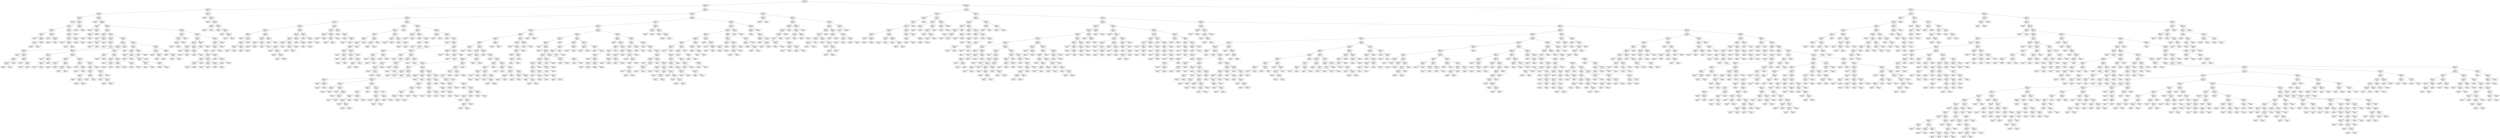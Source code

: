 digraph Tree {
node [shape=box, style="rounded", color="black", fontname="helvetica"] ;
edge [fontname="helvetica"] ;
0 [label="RSI14 <= 0.4\nsquared_error = 0.0\nsamples = 1345\nvalue = 0.6"] ;
1 [label="RSI14 <= 0.3\nsquared_error = 0.0\nsamples = 444\nvalue = 0.6"] ;
0 -> 1 [labeldistance=2.5, labelangle=45, headlabel="True"] ;
2 [label="RSI14 <= 0.3\nsquared_error = 0.0\nsamples = 115\nvalue = 0.6"] ;
1 -> 2 ;
3 [label="RSI14 <= 0.2\nsquared_error = 0.0\nsamples = 107\nvalue = 0.6"] ;
2 -> 3 ;
4 [label="RSI14 <= 0.0\nsquared_error = 0.0\nsamples = 16\nvalue = 0.5"] ;
3 -> 4 ;
5 [label="squared_error = 0.0\nsamples = 1\nvalue = 0.4"] ;
4 -> 5 ;
6 [label="RSI14 <= 0.2\nsquared_error = 0.0\nsamples = 15\nvalue = 0.5"] ;
4 -> 6 ;
7 [label="OBV <= 0.7\nsquared_error = 0.0\nsamples = 13\nvalue = 0.5"] ;
6 -> 7 ;
8 [label="EMA14 <= 0.4\nsquared_error = 0.0\nsamples = 7\nvalue = 0.5"] ;
7 -> 8 ;
9 [label="SMA9 <= 0.1\nsquared_error = 0.0\nsamples = 4\nvalue = 0.5"] ;
8 -> 9 ;
10 [label="squared_error = 0.0\nsamples = 1\nvalue = 0.5"] ;
9 -> 10 ;
11 [label="EMA14 <= 0.4\nsquared_error = 0.0\nsamples = 3\nvalue = 0.5"] ;
9 -> 11 ;
12 [label="RSI14 <= 0.1\nsquared_error = 0.0\nsamples = 2\nvalue = 0.5"] ;
11 -> 12 ;
13 [label="squared_error = 0.0\nsamples = 1\nvalue = 0.5"] ;
12 -> 13 ;
14 [label="squared_error = 0.0\nsamples = 1\nvalue = 0.5"] ;
12 -> 14 ;
15 [label="squared_error = 0.0\nsamples = 1\nvalue = 0.5"] ;
11 -> 15 ;
16 [label="EMA14 <= 0.4\nsquared_error = 0.0\nsamples = 3\nvalue = 0.5"] ;
8 -> 16 ;
17 [label="squared_error = 0.0\nsamples = 1\nvalue = 0.5"] ;
16 -> 17 ;
18 [label="EMA14 <= 0.5\nsquared_error = 0.0\nsamples = 2\nvalue = 0.5"] ;
16 -> 18 ;
19 [label="squared_error = 0.0\nsamples = 1\nvalue = 0.5"] ;
18 -> 19 ;
20 [label="squared_error = 0.0\nsamples = 1\nvalue = 0.5"] ;
18 -> 20 ;
21 [label="SMA9 <= 0.8\nsquared_error = 0.0\nsamples = 6\nvalue = 0.6"] ;
7 -> 21 ;
22 [label="SMA20 <= 0.8\nsquared_error = 0.0\nsamples = 5\nvalue = 0.6"] ;
21 -> 22 ;
23 [label="SMA9 <= 0.6\nsquared_error = 0.0\nsamples = 3\nvalue = 0.6"] ;
22 -> 23 ;
24 [label="squared_error = 0.0\nsamples = 1\nvalue = 0.6"] ;
23 -> 24 ;
25 [label="SMA20 <= 0.8\nsquared_error = 0.0\nsamples = 2\nvalue = 0.6"] ;
23 -> 25 ;
26 [label="squared_error = 0.0\nsamples = 1\nvalue = 0.6"] ;
25 -> 26 ;
27 [label="squared_error = 0.0\nsamples = 1\nvalue = 0.6"] ;
25 -> 27 ;
28 [label="SMA9 <= 0.8\nsquared_error = 0.0\nsamples = 2\nvalue = 0.6"] ;
22 -> 28 ;
29 [label="squared_error = 0.0\nsamples = 1\nvalue = 0.6"] ;
28 -> 29 ;
30 [label="squared_error = -0.0\nsamples = 1\nvalue = 0.5"] ;
28 -> 30 ;
31 [label="squared_error = 0.0\nsamples = 1\nvalue = 0.5"] ;
21 -> 31 ;
32 [label="SMA9 <= 0.3\nsquared_error = 0.0\nsamples = 2\nvalue = 0.5"] ;
6 -> 32 ;
33 [label="squared_error = 0.0\nsamples = 1\nvalue = 0.5"] ;
32 -> 33 ;
34 [label="squared_error = -0.0\nsamples = 1\nvalue = 0.4"] ;
32 -> 34 ;
35 [label="OBV <= 0.0\nsquared_error = 0.0\nsamples = 91\nvalue = 0.6"] ;
3 -> 35 ;
36 [label="squared_error = 0.0\nsamples = 1\nvalue = 0.4"] ;
35 -> 36 ;
37 [label="OBV <= 0.0\nsquared_error = 0.0\nsamples = 90\nvalue = 0.6"] ;
35 -> 37 ;
38 [label="OBV <= 0.0\nsquared_error = 0.0\nsamples = 4\nvalue = 0.7"] ;
37 -> 38 ;
39 [label="squared_error = 0.0\nsamples = 1\nvalue = 0.5"] ;
38 -> 39 ;
40 [label="RSI14 <= 0.2\nsquared_error = 0.0\nsamples = 3\nvalue = 0.7"] ;
38 -> 40 ;
41 [label="EMA14 <= 0.0\nsquared_error = 0.0\nsamples = 2\nvalue = 0.7"] ;
40 -> 41 ;
42 [label="squared_error = 0.0\nsamples = 1\nvalue = 0.7"] ;
41 -> 42 ;
43 [label="squared_error = 0.0\nsamples = 1\nvalue = 0.7"] ;
41 -> 43 ;
44 [label="squared_error = 0.0\nsamples = 1\nvalue = 0.7"] ;
40 -> 44 ;
45 [label="RSI14 <= 0.2\nsquared_error = 0.0\nsamples = 86\nvalue = 0.6"] ;
37 -> 45 ;
46 [label="RSI14 <= 0.2\nsquared_error = 0.0\nsamples = 61\nvalue = 0.6"] ;
45 -> 46 ;
47 [label="SMA9 <= 0.4\nsquared_error = 0.0\nsamples = 4\nvalue = 0.6"] ;
46 -> 47 ;
48 [label="squared_error = 0.0\nsamples = 1\nvalue = 0.7"] ;
47 -> 48 ;
49 [label="EMA14 <= 0.5\nsquared_error = 0.0\nsamples = 3\nvalue = 0.6"] ;
47 -> 49 ;
50 [label="squared_error = 0.0\nsamples = 1\nvalue = 0.6"] ;
49 -> 50 ;
51 [label="RSI14 <= 0.2\nsquared_error = 0.0\nsamples = 2\nvalue = 0.6"] ;
49 -> 51 ;
52 [label="squared_error = 0.0\nsamples = 1\nvalue = 0.6"] ;
51 -> 52 ;
53 [label="squared_error = 0.0\nsamples = 1\nvalue = 0.6"] ;
51 -> 53 ;
54 [label="RSI14 <= 0.2\nsquared_error = 0.0\nsamples = 57\nvalue = 0.5"] ;
46 -> 54 ;
55 [label="SMA20 <= 0.5\nsquared_error = 0.0\nsamples = 3\nvalue = 0.5"] ;
54 -> 55 ;
56 [label="squared_error = 0.0\nsamples = 1\nvalue = 0.5"] ;
55 -> 56 ;
57 [label="EMA14 <= 0.9\nsquared_error = 0.0\nsamples = 2\nvalue = 0.5"] ;
55 -> 57 ;
58 [label="squared_error = 0.0\nsamples = 1\nvalue = 0.5"] ;
57 -> 58 ;
59 [label="squared_error = -0.0\nsamples = 1\nvalue = 0.5"] ;
57 -> 59 ;
60 [label="SMA9 <= 0.4\nsquared_error = 0.0\nsamples = 54\nvalue = 0.6"] ;
54 -> 60 ;
61 [label="SMA9 <= 0.3\nsquared_error = 0.0\nsamples = 39\nvalue = 0.6"] ;
60 -> 61 ;
62 [label="RSI14 <= 0.2\nsquared_error = 0.0\nsamples = 29\nvalue = 0.5"] ;
61 -> 62 ;
63 [label="SMA20 <= 0.1\nsquared_error = 0.0\nsamples = 7\nvalue = 0.6"] ;
62 -> 63 ;
64 [label="squared_error = 0.0\nsamples = 1\nvalue = 0.6"] ;
63 -> 64 ;
65 [label="EMA14 <= 0.2\nsquared_error = 0.0\nsamples = 6\nvalue = 0.6"] ;
63 -> 65 ;
66 [label="OBV <= 0.2\nsquared_error = 0.0\nsamples = 3\nvalue = 0.5"] ;
65 -> 66 ;
67 [label="EMA14 <= 0.0\nsquared_error = 0.0\nsamples = 2\nvalue = 0.6"] ;
66 -> 67 ;
68 [label="squared_error = 0.0\nsamples = 1\nvalue = 0.5"] ;
67 -> 68 ;
69 [label="squared_error = -0.0\nsamples = 1\nvalue = 0.6"] ;
67 -> 69 ;
70 [label="squared_error = 0.0\nsamples = 1\nvalue = 0.5"] ;
66 -> 70 ;
71 [label="RSI14 <= 0.2\nsquared_error = 0.0\nsamples = 3\nvalue = 0.6"] ;
65 -> 71 ;
72 [label="squared_error = 0.0\nsamples = 1\nvalue = 0.6"] ;
71 -> 72 ;
73 [label="SMA20 <= 0.2\nsquared_error = 0.0\nsamples = 2\nvalue = 0.6"] ;
71 -> 73 ;
74 [label="squared_error = 0.0\nsamples = 1\nvalue = 0.6"] ;
73 -> 74 ;
75 [label="squared_error = 0.0\nsamples = 1\nvalue = 0.6"] ;
73 -> 75 ;
76 [label="EMA14 <= 0.1\nsquared_error = 0.0\nsamples = 22\nvalue = 0.5"] ;
62 -> 76 ;
77 [label="RSI14 <= 0.2\nsquared_error = 0.0\nsamples = 4\nvalue = 0.5"] ;
76 -> 77 ;
78 [label="squared_error = -0.0\nsamples = 1\nvalue = 0.5"] ;
77 -> 78 ;
79 [label="RSI14 <= 0.2\nsquared_error = 0.0\nsamples = 3\nvalue = 0.5"] ;
77 -> 79 ;
80 [label="RSI14 <= 0.2\nsquared_error = 0.0\nsamples = 2\nvalue = 0.5"] ;
79 -> 80 ;
81 [label="squared_error = 0.0\nsamples = 1\nvalue = 0.5"] ;
80 -> 81 ;
82 [label="squared_error = 0.0\nsamples = 1\nvalue = 0.5"] ;
80 -> 82 ;
83 [label="squared_error = 0.0\nsamples = 1\nvalue = 0.5"] ;
79 -> 83 ;
84 [label="SMA20 <= 0.2\nsquared_error = 0.0\nsamples = 18\nvalue = 0.6"] ;
76 -> 84 ;
85 [label="RSI14 <= 0.2\nsquared_error = 0.0\nsamples = 5\nvalue = 0.6"] ;
84 -> 85 ;
86 [label="RSI14 <= 0.2\nsquared_error = 0.0\nsamples = 2\nvalue = 0.6"] ;
85 -> 86 ;
87 [label="squared_error = 0.0\nsamples = 1\nvalue = 0.6"] ;
86 -> 87 ;
88 [label="squared_error = 0.0\nsamples = 1\nvalue = 0.5"] ;
86 -> 88 ;
89 [label="OBV <= 0.3\nsquared_error = 0.0\nsamples = 3\nvalue = 0.6"] ;
85 -> 89 ;
90 [label="EMA14 <= 0.2\nsquared_error = 0.0\nsamples = 2\nvalue = 0.6"] ;
89 -> 90 ;
91 [label="squared_error = 0.0\nsamples = 1\nvalue = 0.6"] ;
90 -> 91 ;
92 [label="squared_error = 0.0\nsamples = 1\nvalue = 0.6"] ;
90 -> 92 ;
93 [label="squared_error = -0.0\nsamples = 1\nvalue = 0.6"] ;
89 -> 93 ;
94 [label="OBV <= 0.3\nsquared_error = 0.0\nsamples = 13\nvalue = 0.5"] ;
84 -> 94 ;
95 [label="SMA20 <= 0.2\nsquared_error = 0.0\nsamples = 3\nvalue = 0.5"] ;
94 -> 95 ;
96 [label="squared_error = -0.0\nsamples = 1\nvalue = 0.5"] ;
95 -> 96 ;
97 [label="RSI14 <= 0.2\nsquared_error = 0.0\nsamples = 2\nvalue = 0.5"] ;
95 -> 97 ;
98 [label="squared_error = 0.0\nsamples = 1\nvalue = 0.5"] ;
97 -> 98 ;
99 [label="squared_error = -0.0\nsamples = 1\nvalue = 0.5"] ;
97 -> 99 ;
100 [label="RSI14 <= 0.2\nsquared_error = 0.0\nsamples = 10\nvalue = 0.6"] ;
94 -> 100 ;
101 [label="RSI14 <= 0.2\nsquared_error = 0.0\nsamples = 9\nvalue = 0.6"] ;
100 -> 101 ;
102 [label="SMA20 <= 0.2\nsquared_error = 0.0\nsamples = 5\nvalue = 0.5"] ;
101 -> 102 ;
103 [label="OBV <= 0.3\nsquared_error = 0.0\nsamples = 3\nvalue = 0.6"] ;
102 -> 103 ;
104 [label="squared_error = 0.0\nsamples = 1\nvalue = 0.5"] ;
103 -> 104 ;
105 [label="RSI14 <= 0.2\nsquared_error = 0.0\nsamples = 2\nvalue = 0.6"] ;
103 -> 105 ;
106 [label="squared_error = 0.0\nsamples = 1\nvalue = 0.6"] ;
105 -> 106 ;
107 [label="squared_error = -0.0\nsamples = 1\nvalue = 0.6"] ;
105 -> 107 ;
108 [label="SMA9 <= 0.2\nsquared_error = 0.0\nsamples = 2\nvalue = 0.5"] ;
102 -> 108 ;
109 [label="squared_error = 0.0\nsamples = 1\nvalue = 0.5"] ;
108 -> 109 ;
110 [label="squared_error = 0.0\nsamples = 1\nvalue = 0.5"] ;
108 -> 110 ;
111 [label="SMA20 <= 0.3\nsquared_error = 0.0\nsamples = 4\nvalue = 0.6"] ;
101 -> 111 ;
112 [label="RSI14 <= 0.2\nsquared_error = 0.0\nsamples = 3\nvalue = 0.6"] ;
111 -> 112 ;
113 [label="squared_error = 0.0\nsamples = 1\nvalue = 0.6"] ;
112 -> 113 ;
114 [label="RSI14 <= 0.2\nsquared_error = 0.0\nsamples = 2\nvalue = 0.6"] ;
112 -> 114 ;
115 [label="squared_error = 0.0\nsamples = 1\nvalue = 0.6"] ;
114 -> 115 ;
116 [label="squared_error = -0.0\nsamples = 1\nvalue = 0.6"] ;
114 -> 116 ;
117 [label="squared_error = 0.0\nsamples = 1\nvalue = 0.6"] ;
111 -> 117 ;
118 [label="squared_error = 0.0\nsamples = 1\nvalue = 0.5"] ;
100 -> 118 ;
119 [label="OBV <= 0.4\nsquared_error = 0.0\nsamples = 10\nvalue = 0.6"] ;
61 -> 119 ;
120 [label="OBV <= 0.3\nsquared_error = 0.0\nsamples = 9\nvalue = 0.6"] ;
119 -> 120 ;
121 [label="OBV <= 0.3\nsquared_error = 0.0\nsamples = 2\nvalue = 0.6"] ;
120 -> 121 ;
122 [label="squared_error = 0.0\nsamples = 1\nvalue = 0.6"] ;
121 -> 122 ;
123 [label="squared_error = 0.0\nsamples = 1\nvalue = 0.6"] ;
121 -> 123 ;
124 [label="RSI14 <= 0.2\nsquared_error = 0.0\nsamples = 7\nvalue = 0.6"] ;
120 -> 124 ;
125 [label="SMA20 <= 0.4\nsquared_error = 0.0\nsamples = 3\nvalue = 0.6"] ;
124 -> 125 ;
126 [label="squared_error = 0.0\nsamples = 1\nvalue = 0.6"] ;
125 -> 126 ;
127 [label="OBV <= 0.4\nsquared_error = 0.0\nsamples = 2\nvalue = 0.6"] ;
125 -> 127 ;
128 [label="squared_error = 0.0\nsamples = 1\nvalue = 0.6"] ;
127 -> 128 ;
129 [label="squared_error = 0.0\nsamples = 1\nvalue = 0.6"] ;
127 -> 129 ;
130 [label="OBV <= 0.4\nsquared_error = 0.0\nsamples = 4\nvalue = 0.6"] ;
124 -> 130 ;
131 [label="OBV <= 0.3\nsquared_error = 0.0\nsamples = 2\nvalue = 0.6"] ;
130 -> 131 ;
132 [label="squared_error = 0.0\nsamples = 1\nvalue = 0.6"] ;
131 -> 132 ;
133 [label="squared_error = 0.0\nsamples = 1\nvalue = 0.6"] ;
131 -> 133 ;
134 [label="RSI14 <= 0.2\nsquared_error = 0.0\nsamples = 2\nvalue = 0.6"] ;
130 -> 134 ;
135 [label="squared_error = 0.0\nsamples = 1\nvalue = 0.6"] ;
134 -> 135 ;
136 [label="squared_error = -0.0\nsamples = 1\nvalue = 0.6"] ;
134 -> 136 ;
137 [label="squared_error = 0.0\nsamples = 1\nvalue = 0.6"] ;
119 -> 137 ;
138 [label="SMA20 <= 0.7\nsquared_error = 0.0\nsamples = 15\nvalue = 0.5"] ;
60 -> 138 ;
139 [label="RSI14 <= 0.2\nsquared_error = 0.0\nsamples = 9\nvalue = 0.5"] ;
138 -> 139 ;
140 [label="RSI14 <= 0.2\nsquared_error = 0.0\nsamples = 7\nvalue = 0.5"] ;
139 -> 140 ;
141 [label="OBV <= 0.5\nsquared_error = 0.0\nsamples = 2\nvalue = 0.5"] ;
140 -> 141 ;
142 [label="squared_error = 0.0\nsamples = 1\nvalue = 0.5"] ;
141 -> 142 ;
143 [label="squared_error = -0.0\nsamples = 1\nvalue = 0.5"] ;
141 -> 143 ;
144 [label="SMA9 <= 0.6\nsquared_error = 0.0\nsamples = 5\nvalue = 0.5"] ;
140 -> 144 ;
145 [label="OBV <= 0.4\nsquared_error = 0.0\nsamples = 4\nvalue = 0.5"] ;
144 -> 145 ;
146 [label="SMA20 <= 0.4\nsquared_error = 0.0\nsamples = 2\nvalue = 0.5"] ;
145 -> 146 ;
147 [label="squared_error = 0.0\nsamples = 1\nvalue = 0.5"] ;
146 -> 147 ;
148 [label="squared_error = -0.0\nsamples = 1\nvalue = 0.5"] ;
146 -> 148 ;
149 [label="RSI14 <= 0.2\nsquared_error = 0.0\nsamples = 2\nvalue = 0.5"] ;
145 -> 149 ;
150 [label="squared_error = 0.0\nsamples = 1\nvalue = 0.6"] ;
149 -> 150 ;
151 [label="squared_error = -0.0\nsamples = 1\nvalue = 0.5"] ;
149 -> 151 ;
152 [label="squared_error = 0.0\nsamples = 1\nvalue = 0.5"] ;
144 -> 152 ;
153 [label="OBV <= 0.4\nsquared_error = 0.0\nsamples = 2\nvalue = 0.4"] ;
139 -> 153 ;
154 [label="squared_error = 0.0\nsamples = 1\nvalue = 0.6"] ;
153 -> 154 ;
155 [label="squared_error = 0.0\nsamples = 1\nvalue = 0.4"] ;
153 -> 155 ;
156 [label="RSI14 <= 0.2\nsquared_error = 0.0\nsamples = 6\nvalue = 0.6"] ;
138 -> 156 ;
157 [label="RSI14 <= 0.2\nsquared_error = 0.0\nsamples = 3\nvalue = 0.6"] ;
156 -> 157 ;
158 [label="squared_error = 0.0\nsamples = 1\nvalue = 0.6"] ;
157 -> 158 ;
159 [label="RSI14 <= 0.2\nsquared_error = 0.0\nsamples = 2\nvalue = 0.6"] ;
157 -> 159 ;
160 [label="squared_error = 0.0\nsamples = 1\nvalue = 0.6"] ;
159 -> 160 ;
161 [label="squared_error = 0.0\nsamples = 1\nvalue = 0.6"] ;
159 -> 161 ;
162 [label="SMA9 <= 0.7\nsquared_error = 0.0\nsamples = 3\nvalue = 0.6"] ;
156 -> 162 ;
163 [label="squared_error = 0.0\nsamples = 1\nvalue = 0.6"] ;
162 -> 163 ;
164 [label="SMA9 <= 0.7\nsquared_error = 0.0\nsamples = 2\nvalue = 0.5"] ;
162 -> 164 ;
165 [label="squared_error = 0.0\nsamples = 1\nvalue = 0.5"] ;
164 -> 165 ;
166 [label="squared_error = -0.0\nsamples = 1\nvalue = 0.5"] ;
164 -> 166 ;
167 [label="SMA9 <= 0.2\nsquared_error = 0.0\nsamples = 25\nvalue = 0.6"] ;
45 -> 167 ;
168 [label="RSI14 <= 0.3\nsquared_error = 0.0\nsamples = 4\nvalue = 0.5"] ;
167 -> 168 ;
169 [label="OBV <= 0.3\nsquared_error = 0.0\nsamples = 3\nvalue = 0.6"] ;
168 -> 169 ;
170 [label="OBV <= 0.2\nsquared_error = 0.0\nsamples = 2\nvalue = 0.6"] ;
169 -> 170 ;
171 [label="squared_error = 0.0\nsamples = 1\nvalue = 0.6"] ;
170 -> 171 ;
172 [label="squared_error = 0.0\nsamples = 1\nvalue = 0.6"] ;
170 -> 172 ;
173 [label="squared_error = 0.0\nsamples = 1\nvalue = 0.5"] ;
169 -> 173 ;
174 [label="squared_error = 0.0\nsamples = 1\nvalue = 0.5"] ;
168 -> 174 ;
175 [label="RSI14 <= 0.3\nsquared_error = 0.0\nsamples = 21\nvalue = 0.6"] ;
167 -> 175 ;
176 [label="RSI14 <= 0.3\nsquared_error = 0.0\nsamples = 17\nvalue = 0.6"] ;
175 -> 176 ;
177 [label="RSI14 <= 0.3\nsquared_error = 0.0\nsamples = 15\nvalue = 0.6"] ;
176 -> 177 ;
178 [label="EMA14 <= 0.3\nsquared_error = 0.0\nsamples = 3\nvalue = 0.6"] ;
177 -> 178 ;
179 [label="squared_error = 0.0\nsamples = 1\nvalue = 0.6"] ;
178 -> 179 ;
180 [label="EMA14 <= 0.5\nsquared_error = 0.0\nsamples = 2\nvalue = 0.6"] ;
178 -> 180 ;
181 [label="squared_error = 0.0\nsamples = 1\nvalue = 0.6"] ;
180 -> 181 ;
182 [label="squared_error = -0.0\nsamples = 1\nvalue = 0.6"] ;
180 -> 182 ;
183 [label="RSI14 <= 0.3\nsquared_error = 0.0\nsamples = 12\nvalue = 0.6"] ;
177 -> 183 ;
184 [label="OBV <= 0.3\nsquared_error = 0.0\nsamples = 2\nvalue = 0.6"] ;
183 -> 184 ;
185 [label="squared_error = 0.0\nsamples = 1\nvalue = 0.6"] ;
184 -> 185 ;
186 [label="squared_error = -0.0\nsamples = 1\nvalue = 0.5"] ;
184 -> 186 ;
187 [label="RSI14 <= 0.3\nsquared_error = 0.0\nsamples = 10\nvalue = 0.6"] ;
183 -> 187 ;
188 [label="SMA9 <= 0.3\nsquared_error = 0.0\nsamples = 7\nvalue = 0.6"] ;
187 -> 188 ;
189 [label="OBV <= 0.3\nsquared_error = 0.0\nsamples = 3\nvalue = 0.6"] ;
188 -> 189 ;
190 [label="EMA14 <= 0.2\nsquared_error = 0.0\nsamples = 2\nvalue = 0.6"] ;
189 -> 190 ;
191 [label="squared_error = 0.0\nsamples = 1\nvalue = 0.6"] ;
190 -> 191 ;
192 [label="squared_error = 0.0\nsamples = 1\nvalue = 0.6"] ;
190 -> 192 ;
193 [label="squared_error = 0.0\nsamples = 1\nvalue = 0.6"] ;
189 -> 193 ;
194 [label="SMA20 <= 0.4\nsquared_error = 0.0\nsamples = 4\nvalue = 0.6"] ;
188 -> 194 ;
195 [label="EMA14 <= 0.3\nsquared_error = 0.0\nsamples = 2\nvalue = 0.6"] ;
194 -> 195 ;
196 [label="squared_error = 0.0\nsamples = 1\nvalue = 0.6"] ;
195 -> 196 ;
197 [label="squared_error = 0.0\nsamples = 1\nvalue = 0.6"] ;
195 -> 197 ;
198 [label="OBV <= 0.5\nsquared_error = 0.0\nsamples = 2\nvalue = 0.6"] ;
194 -> 198 ;
199 [label="squared_error = 0.0\nsamples = 1\nvalue = 0.6"] ;
198 -> 199 ;
200 [label="squared_error = 0.0\nsamples = 1\nvalue = 0.6"] ;
198 -> 200 ;
201 [label="SMA20 <= 0.4\nsquared_error = 0.0\nsamples = 3\nvalue = 0.6"] ;
187 -> 201 ;
202 [label="squared_error = 0.0\nsamples = 1\nvalue = 0.6"] ;
201 -> 202 ;
203 [label="SMA9 <= 0.5\nsquared_error = 0.0\nsamples = 2\nvalue = 0.6"] ;
201 -> 203 ;
204 [label="squared_error = 0.0\nsamples = 1\nvalue = 0.6"] ;
203 -> 204 ;
205 [label="squared_error = 0.0\nsamples = 1\nvalue = 0.6"] ;
203 -> 205 ;
206 [label="EMA14 <= 0.4\nsquared_error = 0.0\nsamples = 2\nvalue = 0.7"] ;
176 -> 206 ;
207 [label="squared_error = 0.0\nsamples = 1\nvalue = 0.6"] ;
206 -> 207 ;
208 [label="squared_error = -0.0\nsamples = 1\nvalue = 0.7"] ;
206 -> 208 ;
209 [label="RSI14 <= 0.3\nsquared_error = 0.0\nsamples = 4\nvalue = 0.6"] ;
175 -> 209 ;
210 [label="OBV <= 0.5\nsquared_error = 0.0\nsamples = 3\nvalue = 0.5"] ;
209 -> 210 ;
211 [label="EMA14 <= 0.3\nsquared_error = 0.0\nsamples = 2\nvalue = 0.5"] ;
210 -> 211 ;
212 [label="squared_error = 0.0\nsamples = 1\nvalue = 0.5"] ;
211 -> 212 ;
213 [label="squared_error = -0.0\nsamples = 1\nvalue = 0.5"] ;
211 -> 213 ;
214 [label="squared_error = 0.0\nsamples = 1\nvalue = 0.6"] ;
210 -> 214 ;
215 [label="squared_error = -0.0\nsamples = 1\nvalue = 0.6"] ;
209 -> 215 ;
216 [label="SMA9 <= 0.1\nsquared_error = 0.0\nsamples = 8\nvalue = 0.5"] ;
2 -> 216 ;
217 [label="squared_error = 0.0\nsamples = 1\nvalue = 0.6"] ;
216 -> 217 ;
218 [label="EMA14 <= 0.1\nsquared_error = 0.0\nsamples = 7\nvalue = 0.5"] ;
216 -> 218 ;
219 [label="squared_error = 0.0\nsamples = 1\nvalue = 0.4"] ;
218 -> 219 ;
220 [label="SMA20 <= 0.3\nsquared_error = 0.0\nsamples = 6\nvalue = 0.5"] ;
218 -> 220 ;
221 [label="OBV <= 0.2\nsquared_error = 0.0\nsamples = 2\nvalue = 0.5"] ;
220 -> 221 ;
222 [label="squared_error = 0.0\nsamples = 1\nvalue = 0.5"] ;
221 -> 222 ;
223 [label="squared_error = -0.0\nsamples = 1\nvalue = 0.5"] ;
221 -> 223 ;
224 [label="RSI14 <= 0.3\nsquared_error = 0.0\nsamples = 4\nvalue = 0.5"] ;
220 -> 224 ;
225 [label="squared_error = 0.0\nsamples = 1\nvalue = 0.4"] ;
224 -> 225 ;
226 [label="OBV <= 0.4\nsquared_error = 0.0\nsamples = 3\nvalue = 0.5"] ;
224 -> 226 ;
227 [label="squared_error = 0.0\nsamples = 1\nvalue = 0.5"] ;
226 -> 227 ;
228 [label="EMA14 <= 0.6\nsquared_error = 0.0\nsamples = 2\nvalue = 0.5"] ;
226 -> 228 ;
229 [label="squared_error = 0.0\nsamples = 1\nvalue = 0.5"] ;
228 -> 229 ;
230 [label="squared_error = -0.0\nsamples = 1\nvalue = 0.5"] ;
228 -> 230 ;
231 [label="OBV <= 0.6\nsquared_error = 0.0\nsamples = 329\nvalue = 0.6"] ;
1 -> 231 ;
232 [label="OBV <= 0.3\nsquared_error = 0.0\nsamples = 301\nvalue = 0.6"] ;
231 -> 232 ;
233 [label="SMA9 <= 0.1\nsquared_error = 0.0\nsamples = 86\nvalue = 0.6"] ;
232 -> 233 ;
234 [label="SMA20 <= 0.1\nsquared_error = 0.0\nsamples = 35\nvalue = 0.6"] ;
233 -> 234 ;
235 [label="SMA9 <= 0.1\nsquared_error = 0.0\nsamples = 26\nvalue = 0.6"] ;
234 -> 235 ;
236 [label="EMA14 <= 0.0\nsquared_error = 0.0\nsamples = 12\nvalue = 0.6"] ;
235 -> 236 ;
237 [label="SMA9 <= 0.0\nsquared_error = 0.0\nsamples = 6\nvalue = 0.6"] ;
236 -> 237 ;
238 [label="squared_error = 0.0\nsamples = 1\nvalue = 0.7"] ;
237 -> 238 ;
239 [label="OBV <= 0.0\nsquared_error = 0.0\nsamples = 5\nvalue = 0.5"] ;
237 -> 239 ;
240 [label="SMA9 <= 0.0\nsquared_error = 0.0\nsamples = 4\nvalue = 0.5"] ;
239 -> 240 ;
241 [label="RSI14 <= 0.3\nsquared_error = 0.0\nsamples = 2\nvalue = 0.6"] ;
240 -> 241 ;
242 [label="squared_error = 0.0\nsamples = 1\nvalue = 0.6"] ;
241 -> 242 ;
243 [label="squared_error = 0.0\nsamples = 1\nvalue = 0.5"] ;
241 -> 243 ;
244 [label="SMA9 <= 0.0\nsquared_error = 0.0\nsamples = 2\nvalue = 0.5"] ;
240 -> 244 ;
245 [label="squared_error = 0.0\nsamples = 1\nvalue = 0.4"] ;
244 -> 245 ;
246 [label="squared_error = 0.0\nsamples = 1\nvalue = 0.5"] ;
244 -> 246 ;
247 [label="squared_error = 0.0\nsamples = 1\nvalue = 0.6"] ;
239 -> 247 ;
248 [label="RSI14 <= 0.4\nsquared_error = 0.0\nsamples = 6\nvalue = 0.6"] ;
236 -> 248 ;
249 [label="SMA20 <= 0.1\nsquared_error = 0.0\nsamples = 4\nvalue = 0.6"] ;
248 -> 249 ;
250 [label="OBV <= 0.0\nsquared_error = 0.0\nsamples = 2\nvalue = 0.7"] ;
249 -> 250 ;
251 [label="squared_error = 0.0\nsamples = 1\nvalue = 0.6"] ;
250 -> 251 ;
252 [label="squared_error = 0.0\nsamples = 1\nvalue = 0.7"] ;
250 -> 252 ;
253 [label="OBV <= 0.1\nsquared_error = 0.0\nsamples = 2\nvalue = 0.6"] ;
249 -> 253 ;
254 [label="squared_error = 0.0\nsamples = 1\nvalue = 0.6"] ;
253 -> 254 ;
255 [label="squared_error = 0.0\nsamples = 1\nvalue = 0.6"] ;
253 -> 255 ;
256 [label="OBV <= 0.1\nsquared_error = 0.0\nsamples = 2\nvalue = 0.6"] ;
248 -> 256 ;
257 [label="squared_error = 0.0\nsamples = 1\nvalue = 0.6"] ;
256 -> 257 ;
258 [label="squared_error = 0.0\nsamples = 1\nvalue = 0.6"] ;
256 -> 258 ;
259 [label="RSI14 <= 0.4\nsquared_error = 0.0\nsamples = 14\nvalue = 0.6"] ;
235 -> 259 ;
260 [label="RSI14 <= 0.4\nsquared_error = 0.0\nsamples = 11\nvalue = 0.6"] ;
259 -> 260 ;
261 [label="OBV <= 0.0\nsquared_error = 0.0\nsamples = 8\nvalue = 0.5"] ;
260 -> 261 ;
262 [label="RSI14 <= 0.4\nsquared_error = 0.0\nsamples = 5\nvalue = 0.6"] ;
261 -> 262 ;
263 [label="RSI14 <= 0.3\nsquared_error = 0.0\nsamples = 4\nvalue = 0.6"] ;
262 -> 263 ;
264 [label="squared_error = 0.0\nsamples = 1\nvalue = 0.6"] ;
263 -> 264 ;
265 [label="SMA9 <= 0.1\nsquared_error = 0.0\nsamples = 3\nvalue = 0.6"] ;
263 -> 265 ;
266 [label="squared_error = 0.0\nsamples = 1\nvalue = 0.6"] ;
265 -> 266 ;
267 [label="SMA20 <= 0.1\nsquared_error = 0.0\nsamples = 2\nvalue = 0.6"] ;
265 -> 267 ;
268 [label="squared_error = 0.0\nsamples = 1\nvalue = 0.6"] ;
267 -> 268 ;
269 [label="squared_error = 0.0\nsamples = 1\nvalue = 0.6"] ;
267 -> 269 ;
270 [label="squared_error = 0.0\nsamples = 1\nvalue = 0.5"] ;
262 -> 270 ;
271 [label="SMA9 <= 0.1\nsquared_error = 0.0\nsamples = 3\nvalue = 0.5"] ;
261 -> 271 ;
272 [label="SMA20 <= 0.1\nsquared_error = 0.0\nsamples = 2\nvalue = 0.5"] ;
271 -> 272 ;
273 [label="squared_error = 0.0\nsamples = 1\nvalue = 0.5"] ;
272 -> 273 ;
274 [label="squared_error = -0.0\nsamples = 1\nvalue = 0.4"] ;
272 -> 274 ;
275 [label="squared_error = 0.0\nsamples = 1\nvalue = 0.5"] ;
271 -> 275 ;
276 [label="SMA9 <= 0.1\nsquared_error = 0.0\nsamples = 3\nvalue = 0.6"] ;
260 -> 276 ;
277 [label="squared_error = 0.0\nsamples = 1\nvalue = 0.6"] ;
276 -> 277 ;
278 [label="SMA9 <= 0.1\nsquared_error = 0.0\nsamples = 2\nvalue = 0.6"] ;
276 -> 278 ;
279 [label="squared_error = 0.0\nsamples = 1\nvalue = 0.6"] ;
278 -> 279 ;
280 [label="squared_error = 0.0\nsamples = 1\nvalue = 0.6"] ;
278 -> 280 ;
281 [label="OBV <= 0.0\nsquared_error = 0.0\nsamples = 3\nvalue = 0.5"] ;
259 -> 281 ;
282 [label="squared_error = 0.0\nsamples = 1\nvalue = 0.5"] ;
281 -> 282 ;
283 [label="OBV <= 0.1\nsquared_error = 0.0\nsamples = 2\nvalue = 0.5"] ;
281 -> 283 ;
284 [label="squared_error = 0.0\nsamples = 1\nvalue = 0.5"] ;
283 -> 284 ;
285 [label="squared_error = 0.0\nsamples = 1\nvalue = 0.5"] ;
283 -> 285 ;
286 [label="RSI14 <= 0.4\nsquared_error = 0.0\nsamples = 9\nvalue = 0.6"] ;
234 -> 286 ;
287 [label="RSI14 <= 0.3\nsquared_error = 0.0\nsamples = 5\nvalue = 0.6"] ;
286 -> 287 ;
288 [label="EMA14 <= 0.1\nsquared_error = 0.0\nsamples = 2\nvalue = 0.6"] ;
287 -> 288 ;
289 [label="squared_error = 0.0\nsamples = 1\nvalue = 0.6"] ;
288 -> 289 ;
290 [label="squared_error = 0.0\nsamples = 1\nvalue = 0.6"] ;
288 -> 290 ;
291 [label="EMA14 <= 0.1\nsquared_error = 0.0\nsamples = 3\nvalue = 0.6"] ;
287 -> 291 ;
292 [label="RSI14 <= 0.4\nsquared_error = 0.0\nsamples = 2\nvalue = 0.6"] ;
291 -> 292 ;
293 [label="squared_error = 0.0\nsamples = 1\nvalue = 0.6"] ;
292 -> 293 ;
294 [label="squared_error = 0.0\nsamples = 1\nvalue = 0.6"] ;
292 -> 294 ;
295 [label="squared_error = 0.0\nsamples = 1\nvalue = 0.6"] ;
291 -> 295 ;
296 [label="SMA9 <= 0.1\nsquared_error = 0.0\nsamples = 4\nvalue = 0.7"] ;
286 -> 296 ;
297 [label="squared_error = 0.0\nsamples = 1\nvalue = 0.6"] ;
296 -> 297 ;
298 [label="SMA9 <= 0.1\nsquared_error = 0.0\nsamples = 3\nvalue = 0.7"] ;
296 -> 298 ;
299 [label="squared_error = 0.0\nsamples = 1\nvalue = 0.7"] ;
298 -> 299 ;
300 [label="SMA20 <= 0.1\nsquared_error = 0.0\nsamples = 2\nvalue = 0.7"] ;
298 -> 300 ;
301 [label="squared_error = 0.0\nsamples = 1\nvalue = 0.7"] ;
300 -> 301 ;
302 [label="squared_error = -0.0\nsamples = 1\nvalue = 0.7"] ;
300 -> 302 ;
303 [label="EMA14 <= 0.1\nsquared_error = 0.0\nsamples = 51\nvalue = 0.6"] ;
233 -> 303 ;
304 [label="SMA9 <= 0.1\nsquared_error = 0.0\nsamples = 20\nvalue = 0.5"] ;
303 -> 304 ;
305 [label="RSI14 <= 0.4\nsquared_error = 0.0\nsamples = 19\nvalue = 0.5"] ;
304 -> 305 ;
306 [label="SMA9 <= 0.1\nsquared_error = 0.0\nsamples = 14\nvalue = 0.5"] ;
305 -> 306 ;
307 [label="OBV <= 0.1\nsquared_error = 0.0\nsamples = 11\nvalue = 0.5"] ;
306 -> 307 ;
308 [label="OBV <= 0.1\nsquared_error = 0.0\nsamples = 10\nvalue = 0.6"] ;
307 -> 308 ;
309 [label="SMA20 <= 0.1\nsquared_error = 0.0\nsamples = 9\nvalue = 0.5"] ;
308 -> 309 ;
310 [label="RSI14 <= 0.3\nsquared_error = 0.0\nsamples = 4\nvalue = 0.5"] ;
309 -> 310 ;
311 [label="squared_error = 0.0\nsamples = 1\nvalue = 0.5"] ;
310 -> 311 ;
312 [label="SMA9 <= 0.1\nsquared_error = 0.0\nsamples = 3\nvalue = 0.5"] ;
310 -> 312 ;
313 [label="squared_error = 0.0\nsamples = 1\nvalue = 0.5"] ;
312 -> 313 ;
314 [label="SMA9 <= 0.1\nsquared_error = 0.0\nsamples = 2\nvalue = 0.5"] ;
312 -> 314 ;
315 [label="squared_error = 0.0\nsamples = 1\nvalue = 0.5"] ;
314 -> 315 ;
316 [label="squared_error = 0.0\nsamples = 1\nvalue = 0.5"] ;
314 -> 316 ;
317 [label="EMA14 <= 0.1\nsquared_error = 0.0\nsamples = 5\nvalue = 0.6"] ;
309 -> 317 ;
318 [label="SMA20 <= 0.1\nsquared_error = 0.0\nsamples = 4\nvalue = 0.6"] ;
317 -> 318 ;
319 [label="squared_error = 0.0\nsamples = 1\nvalue = 0.6"] ;
318 -> 319 ;
320 [label="OBV <= 0.1\nsquared_error = 0.0\nsamples = 3\nvalue = 0.6"] ;
318 -> 320 ;
321 [label="OBV <= 0.1\nsquared_error = 0.0\nsamples = 2\nvalue = 0.6"] ;
320 -> 321 ;
322 [label="squared_error = 0.0\nsamples = 1\nvalue = 0.6"] ;
321 -> 322 ;
323 [label="squared_error = 0.0\nsamples = 1\nvalue = 0.5"] ;
321 -> 323 ;
324 [label="squared_error = 0.0\nsamples = 1\nvalue = 0.6"] ;
320 -> 324 ;
325 [label="squared_error = -0.0\nsamples = 1\nvalue = 0.5"] ;
317 -> 325 ;
326 [label="squared_error = 0.0\nsamples = 1\nvalue = 0.6"] ;
308 -> 326 ;
327 [label="squared_error = 0.0\nsamples = 1\nvalue = 0.5"] ;
307 -> 327 ;
328 [label="SMA9 <= 0.1\nsquared_error = 0.0\nsamples = 3\nvalue = 0.5"] ;
306 -> 328 ;
329 [label="OBV <= 0.1\nsquared_error = 0.0\nsamples = 2\nvalue = 0.5"] ;
328 -> 329 ;
330 [label="squared_error = 0.0\nsamples = 1\nvalue = 0.5"] ;
329 -> 330 ;
331 [label="squared_error = 0.0\nsamples = 1\nvalue = 0.5"] ;
329 -> 331 ;
332 [label="squared_error = -0.0\nsamples = 1\nvalue = 0.5"] ;
328 -> 332 ;
333 [label="OBV <= 0.1\nsquared_error = 0.0\nsamples = 5\nvalue = 0.6"] ;
305 -> 333 ;
334 [label="OBV <= 0.1\nsquared_error = 0.0\nsamples = 2\nvalue = 0.6"] ;
333 -> 334 ;
335 [label="squared_error = 0.0\nsamples = 1\nvalue = 0.6"] ;
334 -> 335 ;
336 [label="squared_error = 0.0\nsamples = 1\nvalue = 0.6"] ;
334 -> 336 ;
337 [label="RSI14 <= 0.4\nsquared_error = 0.0\nsamples = 3\nvalue = 0.6"] ;
333 -> 337 ;
338 [label="squared_error = 0.0\nsamples = 1\nvalue = 0.6"] ;
337 -> 338 ;
339 [label="SMA9 <= 0.1\nsquared_error = 0.0\nsamples = 2\nvalue = 0.6"] ;
337 -> 339 ;
340 [label="squared_error = 0.0\nsamples = 1\nvalue = 0.6"] ;
339 -> 340 ;
341 [label="squared_error = 0.0\nsamples = 1\nvalue = 0.6"] ;
339 -> 341 ;
342 [label="squared_error = 0.0\nsamples = 1\nvalue = 0.4"] ;
304 -> 342 ;
343 [label="SMA9 <= 0.2\nsquared_error = 0.0\nsamples = 31\nvalue = 0.6"] ;
303 -> 343 ;
344 [label="OBV <= 0.1\nsquared_error = 0.0\nsamples = 6\nvalue = 0.6"] ;
343 -> 344 ;
345 [label="SMA20 <= 0.2\nsquared_error = 0.0\nsamples = 2\nvalue = 0.6"] ;
344 -> 345 ;
346 [label="squared_error = 0.0\nsamples = 1\nvalue = 0.6"] ;
345 -> 346 ;
347 [label="squared_error = -0.0\nsamples = 1\nvalue = 0.6"] ;
345 -> 347 ;
348 [label="SMA20 <= 0.2\nsquared_error = 0.0\nsamples = 4\nvalue = 0.6"] ;
344 -> 348 ;
349 [label="squared_error = 0.0\nsamples = 1\nvalue = 0.5"] ;
348 -> 349 ;
350 [label="RSI14 <= 0.4\nsquared_error = 0.0\nsamples = 3\nvalue = 0.6"] ;
348 -> 350 ;
351 [label="OBV <= 0.1\nsquared_error = 0.0\nsamples = 2\nvalue = 0.6"] ;
350 -> 351 ;
352 [label="squared_error = 0.0\nsamples = 1\nvalue = 0.6"] ;
351 -> 352 ;
353 [label="squared_error = 0.0\nsamples = 1\nvalue = 0.6"] ;
351 -> 353 ;
354 [label="squared_error = -0.0\nsamples = 1\nvalue = 0.6"] ;
350 -> 354 ;
355 [label="OBV <= 0.1\nsquared_error = 0.0\nsamples = 25\nvalue = 0.6"] ;
343 -> 355 ;
356 [label="SMA20 <= 0.2\nsquared_error = 0.0\nsamples = 2\nvalue = 0.5"] ;
355 -> 356 ;
357 [label="squared_error = 0.0\nsamples = 1\nvalue = 0.5"] ;
356 -> 357 ;
358 [label="squared_error = 0.0\nsamples = 1\nvalue = 0.5"] ;
356 -> 358 ;
359 [label="OBV <= 0.1\nsquared_error = 0.0\nsamples = 23\nvalue = 0.6"] ;
355 -> 359 ;
360 [label="squared_error = 0.0\nsamples = 1\nvalue = 0.6"] ;
359 -> 360 ;
361 [label="OBV <= 0.1\nsquared_error = 0.0\nsamples = 22\nvalue = 0.6"] ;
359 -> 361 ;
362 [label="squared_error = 0.0\nsamples = 1\nvalue = 0.5"] ;
361 -> 362 ;
363 [label="SMA9 <= 0.2\nsquared_error = 0.0\nsamples = 21\nvalue = 0.6"] ;
361 -> 363 ;
364 [label="SMA9 <= 0.2\nsquared_error = 0.0\nsamples = 16\nvalue = 0.6"] ;
363 -> 364 ;
365 [label="EMA14 <= 0.2\nsquared_error = 0.0\nsamples = 5\nvalue = 0.5"] ;
364 -> 365 ;
366 [label="RSI14 <= 0.4\nsquared_error = 0.0\nsamples = 3\nvalue = 0.6"] ;
365 -> 366 ;
367 [label="squared_error = 0.0\nsamples = 1\nvalue = 0.6"] ;
366 -> 367 ;
368 [label="SMA9 <= 0.2\nsquared_error = 0.0\nsamples = 2\nvalue = 0.6"] ;
366 -> 368 ;
369 [label="squared_error = 0.0\nsamples = 1\nvalue = 0.6"] ;
368 -> 369 ;
370 [label="squared_error = -0.0\nsamples = 1\nvalue = 0.6"] ;
368 -> 370 ;
371 [label="RSI14 <= 0.4\nsquared_error = 0.0\nsamples = 2\nvalue = 0.5"] ;
365 -> 371 ;
372 [label="squared_error = 0.0\nsamples = 1\nvalue = 0.5"] ;
371 -> 372 ;
373 [label="squared_error = -0.0\nsamples = 1\nvalue = 0.5"] ;
371 -> 373 ;
374 [label="SMA9 <= 0.2\nsquared_error = 0.0\nsamples = 11\nvalue = 0.6"] ;
364 -> 374 ;
375 [label="SMA9 <= 0.2\nsquared_error = 0.0\nsamples = 2\nvalue = 0.6"] ;
374 -> 375 ;
376 [label="squared_error = 0.0\nsamples = 1\nvalue = 0.6"] ;
375 -> 376 ;
377 [label="squared_error = 0.0\nsamples = 1\nvalue = 0.6"] ;
375 -> 377 ;
378 [label="SMA20 <= 0.2\nsquared_error = 0.0\nsamples = 9\nvalue = 0.6"] ;
374 -> 378 ;
379 [label="EMA14 <= 0.2\nsquared_error = 0.0\nsamples = 7\nvalue = 0.6"] ;
378 -> 379 ;
380 [label="OBV <= 0.2\nsquared_error = 0.0\nsamples = 4\nvalue = 0.6"] ;
379 -> 380 ;
381 [label="SMA20 <= 0.2\nsquared_error = 0.0\nsamples = 3\nvalue = 0.6"] ;
380 -> 381 ;
382 [label="squared_error = 0.0\nsamples = 1\nvalue = 0.6"] ;
381 -> 382 ;
383 [label="OBV <= 0.2\nsquared_error = 0.0\nsamples = 2\nvalue = 0.6"] ;
381 -> 383 ;
384 [label="squared_error = 0.0\nsamples = 1\nvalue = 0.6"] ;
383 -> 384 ;
385 [label="squared_error = 0.0\nsamples = 1\nvalue = 0.6"] ;
383 -> 385 ;
386 [label="squared_error = -0.0\nsamples = 1\nvalue = 0.6"] ;
380 -> 386 ;
387 [label="SMA20 <= 0.2\nsquared_error = 0.0\nsamples = 3\nvalue = 0.5"] ;
379 -> 387 ;
388 [label="squared_error = 0.0\nsamples = 1\nvalue = 0.6"] ;
387 -> 388 ;
389 [label="SMA9 <= 0.2\nsquared_error = 0.0\nsamples = 2\nvalue = 0.5"] ;
387 -> 389 ;
390 [label="squared_error = 0.0\nsamples = 1\nvalue = 0.5"] ;
389 -> 390 ;
391 [label="squared_error = -0.0\nsamples = 1\nvalue = 0.5"] ;
389 -> 391 ;
392 [label="RSI14 <= 0.4\nsquared_error = 0.0\nsamples = 2\nvalue = 0.6"] ;
378 -> 392 ;
393 [label="squared_error = 0.0\nsamples = 1\nvalue = 0.6"] ;
392 -> 393 ;
394 [label="squared_error = -0.0\nsamples = 1\nvalue = 0.6"] ;
392 -> 394 ;
395 [label="OBV <= 0.2\nsquared_error = 0.0\nsamples = 5\nvalue = 0.5"] ;
363 -> 395 ;
396 [label="SMA20 <= 0.2\nsquared_error = 0.0\nsamples = 2\nvalue = 0.5"] ;
395 -> 396 ;
397 [label="squared_error = 0.0\nsamples = 1\nvalue = 0.5"] ;
396 -> 397 ;
398 [label="squared_error = 0.0\nsamples = 1\nvalue = 0.5"] ;
396 -> 398 ;
399 [label="OBV <= 0.3\nsquared_error = 0.0\nsamples = 3\nvalue = 0.5"] ;
395 -> 399 ;
400 [label="SMA20 <= 0.2\nsquared_error = 0.0\nsamples = 2\nvalue = 0.6"] ;
399 -> 400 ;
401 [label="squared_error = -0.0\nsamples = 1\nvalue = 0.6"] ;
400 -> 401 ;
402 [label="squared_error = 0.0\nsamples = 1\nvalue = 0.6"] ;
400 -> 402 ;
403 [label="squared_error = -0.0\nsamples = 1\nvalue = 0.5"] ;
399 -> 403 ;
404 [label="SMA9 <= 0.4\nsquared_error = 0.0\nsamples = 215\nvalue = 0.6"] ;
232 -> 404 ;
405 [label="OBV <= 0.4\nsquared_error = 0.0\nsamples = 177\nvalue = 0.6"] ;
404 -> 405 ;
406 [label="RSI14 <= 0.4\nsquared_error = 0.0\nsamples = 172\nvalue = 0.6"] ;
405 -> 406 ;
407 [label="RSI14 <= 0.4\nsquared_error = 0.0\nsamples = 96\nvalue = 0.6"] ;
406 -> 407 ;
408 [label="OBV <= 0.4\nsquared_error = 0.0\nsamples = 94\nvalue = 0.6"] ;
407 -> 408 ;
409 [label="OBV <= 0.4\nsquared_error = 0.0\nsamples = 86\nvalue = 0.6"] ;
408 -> 409 ;
410 [label="SMA9 <= 0.2\nsquared_error = 0.0\nsamples = 84\nvalue = 0.6"] ;
409 -> 410 ;
411 [label="OBV <= 0.3\nsquared_error = 0.0\nsamples = 2\nvalue = 0.6"] ;
410 -> 411 ;
412 [label="squared_error = 0.0\nsamples = 1\nvalue = 0.6"] ;
411 -> 412 ;
413 [label="squared_error = 0.0\nsamples = 1\nvalue = 0.6"] ;
411 -> 413 ;
414 [label="SMA20 <= 0.4\nsquared_error = 0.0\nsamples = 82\nvalue = 0.6"] ;
410 -> 414 ;
415 [label="RSI14 <= 0.3\nsquared_error = 0.0\nsamples = 62\nvalue = 0.6"] ;
414 -> 415 ;
416 [label="squared_error = 0.0\nsamples = 1\nvalue = 0.6"] ;
415 -> 416 ;
417 [label="OBV <= 0.4\nsquared_error = 0.0\nsamples = 61\nvalue = 0.6"] ;
415 -> 417 ;
418 [label="RSI14 <= 0.4\nsquared_error = 0.0\nsamples = 59\nvalue = 0.6"] ;
417 -> 418 ;
419 [label="SMA9 <= 0.2\nsquared_error = 0.0\nsamples = 54\nvalue = 0.6"] ;
418 -> 419 ;
420 [label="SMA9 <= 0.2\nsquared_error = 0.0\nsamples = 4\nvalue = 0.5"] ;
419 -> 420 ;
421 [label="RSI14 <= 0.3\nsquared_error = 0.0\nsamples = 2\nvalue = 0.6"] ;
420 -> 421 ;
422 [label="squared_error = 0.0\nsamples = 1\nvalue = 0.6"] ;
421 -> 422 ;
423 [label="squared_error = 0.0\nsamples = 1\nvalue = 0.6"] ;
421 -> 423 ;
424 [label="SMA9 <= 0.2\nsquared_error = 0.0\nsamples = 2\nvalue = 0.5"] ;
420 -> 424 ;
425 [label="squared_error = 0.0\nsamples = 1\nvalue = 0.5"] ;
424 -> 425 ;
426 [label="squared_error = 0.0\nsamples = 1\nvalue = 0.5"] ;
424 -> 426 ;
427 [label="OBV <= 0.3\nsquared_error = 0.0\nsamples = 50\nvalue = 0.6"] ;
419 -> 427 ;
428 [label="RSI14 <= 0.4\nsquared_error = 0.0\nsamples = 24\nvalue = 0.6"] ;
427 -> 428 ;
429 [label="SMA9 <= 0.2\nsquared_error = 0.0\nsamples = 22\nvalue = 0.6"] ;
428 -> 429 ;
430 [label="SMA20 <= 0.2\nsquared_error = 0.0\nsamples = 3\nvalue = 0.6"] ;
429 -> 430 ;
431 [label="squared_error = 0.0\nsamples = 1\nvalue = 0.6"] ;
430 -> 431 ;
432 [label="EMA14 <= 0.2\nsquared_error = 0.0\nsamples = 2\nvalue = 0.6"] ;
430 -> 432 ;
433 [label="squared_error = 0.0\nsamples = 1\nvalue = 0.6"] ;
432 -> 433 ;
434 [label="squared_error = -0.0\nsamples = 1\nvalue = 0.6"] ;
432 -> 434 ;
435 [label="SMA20 <= 0.2\nsquared_error = 0.0\nsamples = 19\nvalue = 0.6"] ;
429 -> 435 ;
436 [label="RSI14 <= 0.3\nsquared_error = 0.0\nsamples = 6\nvalue = 0.6"] ;
435 -> 436 ;
437 [label="SMA9 <= 0.2\nsquared_error = 0.0\nsamples = 2\nvalue = 0.5"] ;
436 -> 437 ;
438 [label="squared_error = 0.0\nsamples = 1\nvalue = 0.5"] ;
437 -> 438 ;
439 [label="squared_error = 0.0\nsamples = 1\nvalue = 0.6"] ;
437 -> 439 ;
440 [label="OBV <= 0.3\nsquared_error = 0.0\nsamples = 4\nvalue = 0.6"] ;
436 -> 440 ;
441 [label="squared_error = 0.0\nsamples = 1\nvalue = 0.6"] ;
440 -> 441 ;
442 [label="SMA20 <= 0.2\nsquared_error = 0.0\nsamples = 3\nvalue = 0.6"] ;
440 -> 442 ;
443 [label="squared_error = 0.0\nsamples = 1\nvalue = 0.6"] ;
442 -> 443 ;
444 [label="OBV <= 0.3\nsquared_error = 0.0\nsamples = 2\nvalue = 0.6"] ;
442 -> 444 ;
445 [label="squared_error = 0.0\nsamples = 1\nvalue = 0.6"] ;
444 -> 445 ;
446 [label="squared_error = 0.0\nsamples = 1\nvalue = 0.6"] ;
444 -> 446 ;
447 [label="RSI14 <= 0.3\nsquared_error = 0.0\nsamples = 13\nvalue = 0.6"] ;
435 -> 447 ;
448 [label="RSI14 <= 0.3\nsquared_error = 0.0\nsamples = 7\nvalue = 0.6"] ;
447 -> 448 ;
449 [label="SMA9 <= 0.3\nsquared_error = 0.0\nsamples = 6\nvalue = 0.6"] ;
448 -> 449 ;
450 [label="OBV <= 0.3\nsquared_error = 0.0\nsamples = 4\nvalue = 0.6"] ;
449 -> 450 ;
451 [label="SMA20 <= 0.2\nsquared_error = 0.0\nsamples = 3\nvalue = 0.6"] ;
450 -> 451 ;
452 [label="squared_error = 0.0\nsamples = 1\nvalue = 0.6"] ;
451 -> 452 ;
453 [label="EMA14 <= 0.3\nsquared_error = 0.0\nsamples = 2\nvalue = 0.6"] ;
451 -> 453 ;
454 [label="squared_error = 0.0\nsamples = 1\nvalue = 0.6"] ;
453 -> 454 ;
455 [label="squared_error = 0.0\nsamples = 1\nvalue = 0.6"] ;
453 -> 455 ;
456 [label="squared_error = 0.0\nsamples = 1\nvalue = 0.6"] ;
450 -> 456 ;
457 [label="EMA14 <= 0.3\nsquared_error = 0.0\nsamples = 2\nvalue = 0.6"] ;
449 -> 457 ;
458 [label="squared_error = 0.0\nsamples = 1\nvalue = 0.6"] ;
457 -> 458 ;
459 [label="squared_error = 0.0\nsamples = 1\nvalue = 0.6"] ;
457 -> 459 ;
460 [label="squared_error = 0.0\nsamples = 1\nvalue = 0.7"] ;
448 -> 460 ;
461 [label="RSI14 <= 0.3\nsquared_error = 0.0\nsamples = 6\nvalue = 0.6"] ;
447 -> 461 ;
462 [label="OBV <= 0.3\nsquared_error = 0.0\nsamples = 5\nvalue = 0.6"] ;
461 -> 462 ;
463 [label="OBV <= 0.3\nsquared_error = 0.0\nsamples = 3\nvalue = 0.6"] ;
462 -> 463 ;
464 [label="squared_error = 0.0\nsamples = 1\nvalue = 0.6"] ;
463 -> 464 ;
465 [label="SMA9 <= 0.3\nsquared_error = 0.0\nsamples = 2\nvalue = 0.6"] ;
463 -> 465 ;
466 [label="squared_error = 0.0\nsamples = 1\nvalue = 0.6"] ;
465 -> 466 ;
467 [label="squared_error = -0.0\nsamples = 1\nvalue = 0.6"] ;
465 -> 467 ;
468 [label="OBV <= 0.3\nsquared_error = 0.0\nsamples = 2\nvalue = 0.6"] ;
462 -> 468 ;
469 [label="squared_error = 0.0\nsamples = 1\nvalue = 0.6"] ;
468 -> 469 ;
470 [label="squared_error = 0.0\nsamples = 1\nvalue = 0.6"] ;
468 -> 470 ;
471 [label="squared_error = -0.0\nsamples = 1\nvalue = 0.6"] ;
461 -> 471 ;
472 [label="RSI14 <= 0.4\nsquared_error = 0.0\nsamples = 2\nvalue = 0.6"] ;
428 -> 472 ;
473 [label="squared_error = 0.0\nsamples = 1\nvalue = 0.6"] ;
472 -> 473 ;
474 [label="squared_error = -0.0\nsamples = 1\nvalue = 0.6"] ;
472 -> 474 ;
475 [label="RSI14 <= 0.3\nsquared_error = 0.0\nsamples = 26\nvalue = 0.6"] ;
427 -> 475 ;
476 [label="RSI14 <= 0.3\nsquared_error = 0.0\nsamples = 15\nvalue = 0.6"] ;
475 -> 476 ;
477 [label="RSI14 <= 0.3\nsquared_error = 0.0\nsamples = 13\nvalue = 0.6"] ;
476 -> 477 ;
478 [label="SMA20 <= 0.3\nsquared_error = 0.0\nsamples = 6\nvalue = 0.5"] ;
477 -> 478 ;
479 [label="RSI14 <= 0.3\nsquared_error = 0.0\nsamples = 5\nvalue = 0.5"] ;
478 -> 479 ;
480 [label="EMA14 <= 0.3\nsquared_error = 0.0\nsamples = 3\nvalue = 0.5"] ;
479 -> 480 ;
481 [label="SMA20 <= 0.3\nsquared_error = 0.0\nsamples = 2\nvalue = 0.5"] ;
480 -> 481 ;
482 [label="squared_error = 0.0\nsamples = 1\nvalue = 0.5"] ;
481 -> 482 ;
483 [label="squared_error = 0.0\nsamples = 1\nvalue = 0.5"] ;
481 -> 483 ;
484 [label="squared_error = 0.0\nsamples = 1\nvalue = 0.6"] ;
480 -> 484 ;
485 [label="OBV <= 0.3\nsquared_error = 0.0\nsamples = 2\nvalue = 0.5"] ;
479 -> 485 ;
486 [label="squared_error = 0.0\nsamples = 1\nvalue = 0.5"] ;
485 -> 486 ;
487 [label="squared_error = -0.0\nsamples = 1\nvalue = 0.5"] ;
485 -> 487 ;
488 [label="squared_error = 0.0\nsamples = 1\nvalue = 0.6"] ;
478 -> 488 ;
489 [label="RSI14 <= 0.3\nsquared_error = 0.0\nsamples = 7\nvalue = 0.6"] ;
477 -> 489 ;
490 [label="OBV <= 0.3\nsquared_error = 0.0\nsamples = 4\nvalue = 0.6"] ;
489 -> 490 ;
491 [label="SMA9 <= 0.3\nsquared_error = 0.0\nsamples = 2\nvalue = 0.6"] ;
490 -> 491 ;
492 [label="squared_error = 0.0\nsamples = 1\nvalue = 0.6"] ;
491 -> 492 ;
493 [label="squared_error = 0.0\nsamples = 1\nvalue = 0.6"] ;
491 -> 493 ;
494 [label="SMA20 <= 0.3\nsquared_error = 0.0\nsamples = 2\nvalue = 0.6"] ;
490 -> 494 ;
495 [label="squared_error = 0.0\nsamples = 1\nvalue = 0.6"] ;
494 -> 495 ;
496 [label="squared_error = 0.0\nsamples = 1\nvalue = 0.6"] ;
494 -> 496 ;
497 [label="EMA14 <= 0.2\nsquared_error = 0.0\nsamples = 3\nvalue = 0.6"] ;
489 -> 497 ;
498 [label="squared_error = 0.0\nsamples = 1\nvalue = 0.6"] ;
497 -> 498 ;
499 [label="SMA9 <= 0.3\nsquared_error = 0.0\nsamples = 2\nvalue = 0.6"] ;
497 -> 499 ;
500 [label="squared_error = 0.0\nsamples = 1\nvalue = 0.6"] ;
499 -> 500 ;
501 [label="squared_error = -0.0\nsamples = 1\nvalue = 0.6"] ;
499 -> 501 ;
502 [label="SMA20 <= 0.3\nsquared_error = 0.0\nsamples = 2\nvalue = 0.5"] ;
476 -> 502 ;
503 [label="squared_error = 0.0\nsamples = 1\nvalue = 0.5"] ;
502 -> 503 ;
504 [label="squared_error = 0.0\nsamples = 1\nvalue = 0.5"] ;
502 -> 504 ;
505 [label="SMA20 <= 0.3\nsquared_error = 0.0\nsamples = 11\nvalue = 0.6"] ;
475 -> 505 ;
506 [label="EMA14 <= 0.2\nsquared_error = 0.0\nsamples = 10\nvalue = 0.6"] ;
505 -> 506 ;
507 [label="OBV <= 0.3\nsquared_error = 0.0\nsamples = 2\nvalue = 0.6"] ;
506 -> 507 ;
508 [label="squared_error = 0.0\nsamples = 1\nvalue = 0.5"] ;
507 -> 508 ;
509 [label="squared_error = 0.0\nsamples = 1\nvalue = 0.6"] ;
507 -> 509 ;
510 [label="RSI14 <= 0.3\nsquared_error = 0.0\nsamples = 8\nvalue = 0.6"] ;
506 -> 510 ;
511 [label="squared_error = 0.0\nsamples = 1\nvalue = 0.6"] ;
510 -> 511 ;
512 [label="RSI14 <= 0.4\nsquared_error = 0.0\nsamples = 7\nvalue = 0.6"] ;
510 -> 512 ;
513 [label="RSI14 <= 0.4\nsquared_error = 0.0\nsamples = 5\nvalue = 0.6"] ;
512 -> 513 ;
514 [label="OBV <= 0.3\nsquared_error = 0.0\nsamples = 4\nvalue = 0.6"] ;
513 -> 514 ;
515 [label="squared_error = 0.0\nsamples = 1\nvalue = 0.6"] ;
514 -> 515 ;
516 [label="OBV <= 0.4\nsquared_error = 0.0\nsamples = 3\nvalue = 0.6"] ;
514 -> 516 ;
517 [label="SMA9 <= 0.3\nsquared_error = 0.0\nsamples = 2\nvalue = 0.6"] ;
516 -> 517 ;
518 [label="squared_error = 0.0\nsamples = 1\nvalue = 0.6"] ;
517 -> 518 ;
519 [label="squared_error = 0.0\nsamples = 1\nvalue = 0.6"] ;
517 -> 519 ;
520 [label="squared_error = -0.0\nsamples = 1\nvalue = 0.6"] ;
516 -> 520 ;
521 [label="squared_error = 0.0\nsamples = 1\nvalue = 0.6"] ;
513 -> 521 ;
522 [label="SMA20 <= 0.3\nsquared_error = 0.0\nsamples = 2\nvalue = 0.6"] ;
512 -> 522 ;
523 [label="squared_error = 0.0\nsamples = 1\nvalue = 0.6"] ;
522 -> 523 ;
524 [label="squared_error = 0.0\nsamples = 1\nvalue = 0.6"] ;
522 -> 524 ;
525 [label="squared_error = 0.0\nsamples = 1\nvalue = 0.7"] ;
505 -> 525 ;
526 [label="SMA20 <= 0.4\nsquared_error = 0.0\nsamples = 5\nvalue = 0.5"] ;
418 -> 526 ;
527 [label="RSI14 <= 0.4\nsquared_error = 0.0\nsamples = 4\nvalue = 0.5"] ;
526 -> 527 ;
528 [label="OBV <= 0.3\nsquared_error = 0.0\nsamples = 2\nvalue = 0.5"] ;
527 -> 528 ;
529 [label="squared_error = 0.0\nsamples = 1\nvalue = 0.5"] ;
528 -> 529 ;
530 [label="squared_error = 0.0\nsamples = 1\nvalue = 0.5"] ;
528 -> 530 ;
531 [label="OBV <= 0.3\nsquared_error = 0.0\nsamples = 2\nvalue = 0.6"] ;
527 -> 531 ;
532 [label="squared_error = 0.0\nsamples = 1\nvalue = 0.6"] ;
531 -> 532 ;
533 [label="squared_error = -0.0\nsamples = 1\nvalue = 0.6"] ;
531 -> 533 ;
534 [label="squared_error = -0.0\nsamples = 1\nvalue = 0.6"] ;
526 -> 534 ;
535 [label="SMA20 <= 0.3\nsquared_error = 0.0\nsamples = 2\nvalue = 0.5"] ;
417 -> 535 ;
536 [label="squared_error = 0.0\nsamples = 1\nvalue = 0.6"] ;
535 -> 536 ;
537 [label="squared_error = 0.0\nsamples = 1\nvalue = 0.5"] ;
535 -> 537 ;
538 [label="SMA9 <= 0.3\nsquared_error = 0.0\nsamples = 20\nvalue = 0.6"] ;
414 -> 538 ;
539 [label="squared_error = 0.0\nsamples = 1\nvalue = 0.7"] ;
538 -> 539 ;
540 [label="OBV <= 0.3\nsquared_error = 0.0\nsamples = 19\nvalue = 0.6"] ;
538 -> 540 ;
541 [label="squared_error = 0.0\nsamples = 1\nvalue = 0.5"] ;
540 -> 541 ;
542 [label="SMA9 <= 0.4\nsquared_error = 0.0\nsamples = 18\nvalue = 0.6"] ;
540 -> 542 ;
543 [label="EMA14 <= 0.4\nsquared_error = 0.0\nsamples = 8\nvalue = 0.6"] ;
542 -> 543 ;
544 [label="RSI14 <= 0.3\nsquared_error = 0.0\nsamples = 7\nvalue = 0.6"] ;
543 -> 544 ;
545 [label="SMA20 <= 0.4\nsquared_error = 0.0\nsamples = 2\nvalue = 0.6"] ;
544 -> 545 ;
546 [label="squared_error = 0.0\nsamples = 1\nvalue = 0.6"] ;
545 -> 546 ;
547 [label="squared_error = 0.0\nsamples = 1\nvalue = 0.6"] ;
545 -> 547 ;
548 [label="RSI14 <= 0.3\nsquared_error = 0.0\nsamples = 5\nvalue = 0.6"] ;
544 -> 548 ;
549 [label="EMA14 <= 0.4\nsquared_error = 0.0\nsamples = 2\nvalue = 0.6"] ;
548 -> 549 ;
550 [label="squared_error = 0.0\nsamples = 1\nvalue = 0.6"] ;
549 -> 550 ;
551 [label="squared_error = 0.0\nsamples = 1\nvalue = 0.6"] ;
549 -> 551 ;
552 [label="OBV <= 0.4\nsquared_error = 0.0\nsamples = 3\nvalue = 0.6"] ;
548 -> 552 ;
553 [label="squared_error = 0.0\nsamples = 1\nvalue = 0.6"] ;
552 -> 553 ;
554 [label="EMA14 <= 0.4\nsquared_error = 0.0\nsamples = 2\nvalue = 0.6"] ;
552 -> 554 ;
555 [label="squared_error = 0.0\nsamples = 1\nvalue = 0.6"] ;
554 -> 555 ;
556 [label="squared_error = -0.0\nsamples = 1\nvalue = 0.6"] ;
554 -> 556 ;
557 [label="squared_error = -0.0\nsamples = 1\nvalue = 0.6"] ;
543 -> 557 ;
558 [label="SMA20 <= 0.4\nsquared_error = 0.0\nsamples = 10\nvalue = 0.6"] ;
542 -> 558 ;
559 [label="SMA20 <= 0.4\nsquared_error = 0.0\nsamples = 2\nvalue = 0.6"] ;
558 -> 559 ;
560 [label="squared_error = 0.0\nsamples = 1\nvalue = 0.5"] ;
559 -> 560 ;
561 [label="squared_error = -0.0\nsamples = 1\nvalue = 0.6"] ;
559 -> 561 ;
562 [label="OBV <= 0.4\nsquared_error = 0.0\nsamples = 8\nvalue = 0.6"] ;
558 -> 562 ;
563 [label="EMA14 <= 0.4\nsquared_error = 0.0\nsamples = 3\nvalue = 0.6"] ;
562 -> 563 ;
564 [label="SMA20 <= 0.4\nsquared_error = 0.0\nsamples = 2\nvalue = 0.6"] ;
563 -> 564 ;
565 [label="squared_error = 0.0\nsamples = 1\nvalue = 0.6"] ;
564 -> 565 ;
566 [label="squared_error = -0.0\nsamples = 1\nvalue = 0.6"] ;
564 -> 566 ;
567 [label="squared_error = -0.0\nsamples = 1\nvalue = 0.6"] ;
563 -> 567 ;
568 [label="OBV <= 0.4\nsquared_error = 0.0\nsamples = 5\nvalue = 0.6"] ;
562 -> 568 ;
569 [label="SMA20 <= 0.4\nsquared_error = 0.0\nsamples = 2\nvalue = 0.6"] ;
568 -> 569 ;
570 [label="squared_error = 0.0\nsamples = 1\nvalue = 0.6"] ;
569 -> 570 ;
571 [label="squared_error = 0.0\nsamples = 1\nvalue = 0.6"] ;
569 -> 571 ;
572 [label="EMA14 <= 0.4\nsquared_error = 0.0\nsamples = 3\nvalue = 0.6"] ;
568 -> 572 ;
573 [label="squared_error = 0.0\nsamples = 1\nvalue = 0.6"] ;
572 -> 573 ;
574 [label="SMA9 <= 0.4\nsquared_error = 0.0\nsamples = 2\nvalue = 0.6"] ;
572 -> 574 ;
575 [label="squared_error = 0.0\nsamples = 1\nvalue = 0.6"] ;
574 -> 575 ;
576 [label="squared_error = -0.0\nsamples = 1\nvalue = 0.6"] ;
574 -> 576 ;
577 [label="OBV <= 0.4\nsquared_error = 0.0\nsamples = 2\nvalue = 0.7"] ;
409 -> 577 ;
578 [label="squared_error = 0.0\nsamples = 1\nvalue = 0.6"] ;
577 -> 578 ;
579 [label="squared_error = -0.0\nsamples = 1\nvalue = 0.7"] ;
577 -> 579 ;
580 [label="OBV <= 0.4\nsquared_error = 0.0\nsamples = 8\nvalue = 0.5"] ;
408 -> 580 ;
581 [label="EMA14 <= 0.4\nsquared_error = 0.0\nsamples = 6\nvalue = 0.5"] ;
580 -> 581 ;
582 [label="squared_error = 0.0\nsamples = 1\nvalue = 0.5"] ;
581 -> 582 ;
583 [label="RSI14 <= 0.3\nsquared_error = 0.0\nsamples = 5\nvalue = 0.5"] ;
581 -> 583 ;
584 [label="SMA20 <= 0.4\nsquared_error = 0.0\nsamples = 4\nvalue = 0.5"] ;
583 -> 584 ;
585 [label="squared_error = 0.0\nsamples = 1\nvalue = 0.5"] ;
584 -> 585 ;
586 [label="RSI14 <= 0.3\nsquared_error = 0.0\nsamples = 3\nvalue = 0.5"] ;
584 -> 586 ;
587 [label="EMA14 <= 0.4\nsquared_error = 0.0\nsamples = 2\nvalue = 0.5"] ;
586 -> 587 ;
588 [label="squared_error = 0.0\nsamples = 1\nvalue = 0.5"] ;
587 -> 588 ;
589 [label="squared_error = 0.0\nsamples = 1\nvalue = 0.5"] ;
587 -> 589 ;
590 [label="squared_error = -0.0\nsamples = 1\nvalue = 0.5"] ;
586 -> 590 ;
591 [label="squared_error = -0.0\nsamples = 1\nvalue = 0.6"] ;
583 -> 591 ;
592 [label="SMA20 <= 0.4\nsquared_error = 0.0\nsamples = 2\nvalue = 0.6"] ;
580 -> 592 ;
593 [label="squared_error = 0.0\nsamples = 1\nvalue = 0.6"] ;
592 -> 593 ;
594 [label="squared_error = 0.0\nsamples = 1\nvalue = 0.6"] ;
592 -> 594 ;
595 [label="OBV <= 0.4\nsquared_error = 0.0\nsamples = 2\nvalue = 0.5"] ;
407 -> 595 ;
596 [label="squared_error = 0.0\nsamples = 1\nvalue = 0.5"] ;
595 -> 596 ;
597 [label="squared_error = -0.0\nsamples = 1\nvalue = 0.4"] ;
595 -> 597 ;
598 [label="RSI14 <= 0.4\nsquared_error = 0.0\nsamples = 76\nvalue = 0.6"] ;
406 -> 598 ;
599 [label="OBV <= 0.4\nsquared_error = 0.0\nsamples = 28\nvalue = 0.6"] ;
598 -> 599 ;
600 [label="SMA20 <= 0.4\nsquared_error = 0.0\nsamples = 19\nvalue = 0.6"] ;
599 -> 600 ;
601 [label="EMA14 <= 0.2\nsquared_error = 0.0\nsamples = 18\nvalue = 0.6"] ;
600 -> 601 ;
602 [label="squared_error = 0.0\nsamples = 1\nvalue = 0.5"] ;
601 -> 602 ;
603 [label="SMA9 <= 0.2\nsquared_error = 0.0\nsamples = 17\nvalue = 0.6"] ;
601 -> 603 ;
604 [label="squared_error = 0.0\nsamples = 1\nvalue = 0.7"] ;
603 -> 604 ;
605 [label="SMA9 <= 0.3\nsquared_error = 0.0\nsamples = 16\nvalue = 0.6"] ;
603 -> 605 ;
606 [label="RSI14 <= 0.4\nsquared_error = 0.0\nsamples = 12\nvalue = 0.6"] ;
605 -> 606 ;
607 [label="RSI14 <= 0.4\nsquared_error = 0.0\nsamples = 10\nvalue = 0.6"] ;
606 -> 607 ;
608 [label="RSI14 <= 0.4\nsquared_error = 0.0\nsamples = 7\nvalue = 0.6"] ;
607 -> 608 ;
609 [label="OBV <= 0.3\nsquared_error = 0.0\nsamples = 6\nvalue = 0.6"] ;
608 -> 609 ;
610 [label="SMA20 <= 0.2\nsquared_error = 0.0\nsamples = 3\nvalue = 0.6"] ;
609 -> 610 ;
611 [label="squared_error = 0.0\nsamples = 1\nvalue = 0.6"] ;
610 -> 611 ;
612 [label="OBV <= 0.3\nsquared_error = 0.0\nsamples = 2\nvalue = 0.6"] ;
610 -> 612 ;
613 [label="squared_error = 0.0\nsamples = 1\nvalue = 0.6"] ;
612 -> 613 ;
614 [label="squared_error = 0.0\nsamples = 1\nvalue = 0.6"] ;
612 -> 614 ;
615 [label="SMA20 <= 0.2\nsquared_error = 0.0\nsamples = 3\nvalue = 0.6"] ;
609 -> 615 ;
616 [label="squared_error = 0.0\nsamples = 1\nvalue = 0.6"] ;
615 -> 616 ;
617 [label="RSI14 <= 0.4\nsquared_error = 0.0\nsamples = 2\nvalue = 0.6"] ;
615 -> 617 ;
618 [label="squared_error = 0.0\nsamples = 1\nvalue = 0.6"] ;
617 -> 618 ;
619 [label="squared_error = 0.0\nsamples = 1\nvalue = 0.6"] ;
617 -> 619 ;
620 [label="squared_error = 0.0\nsamples = 1\nvalue = 0.5"] ;
608 -> 620 ;
621 [label="RSI14 <= 0.4\nsquared_error = 0.0\nsamples = 3\nvalue = 0.6"] ;
607 -> 621 ;
622 [label="RSI14 <= 0.4\nsquared_error = 0.0\nsamples = 2\nvalue = 0.6"] ;
621 -> 622 ;
623 [label="squared_error = 0.0\nsamples = 1\nvalue = 0.6"] ;
622 -> 623 ;
624 [label="squared_error = -0.0\nsamples = 1\nvalue = 0.6"] ;
622 -> 624 ;
625 [label="squared_error = -0.0\nsamples = 1\nvalue = 0.6"] ;
621 -> 625 ;
626 [label="EMA14 <= 0.2\nsquared_error = 0.0\nsamples = 2\nvalue = 0.6"] ;
606 -> 626 ;
627 [label="squared_error = 0.0\nsamples = 1\nvalue = 0.6"] ;
626 -> 627 ;
628 [label="squared_error = 0.0\nsamples = 1\nvalue = 0.6"] ;
626 -> 628 ;
629 [label="EMA14 <= 0.4\nsquared_error = 0.0\nsamples = 4\nvalue = 0.6"] ;
605 -> 629 ;
630 [label="RSI14 <= 0.4\nsquared_error = 0.0\nsamples = 2\nvalue = 0.6"] ;
629 -> 630 ;
631 [label="squared_error = 0.0\nsamples = 1\nvalue = 0.6"] ;
630 -> 631 ;
632 [label="squared_error = 0.0\nsamples = 1\nvalue = 0.6"] ;
630 -> 632 ;
633 [label="SMA20 <= 0.4\nsquared_error = 0.0\nsamples = 2\nvalue = 0.6"] ;
629 -> 633 ;
634 [label="squared_error = 0.0\nsamples = 1\nvalue = 0.6"] ;
633 -> 634 ;
635 [label="squared_error = 0.0\nsamples = 1\nvalue = 0.6"] ;
633 -> 635 ;
636 [label="squared_error = 0.0\nsamples = 1\nvalue = 0.5"] ;
600 -> 636 ;
637 [label="OBV <= 0.4\nsquared_error = 0.0\nsamples = 9\nvalue = 0.6"] ;
599 -> 637 ;
638 [label="SMA9 <= 0.4\nsquared_error = 0.0\nsamples = 5\nvalue = 0.7"] ;
637 -> 638 ;
639 [label="RSI14 <= 0.4\nsquared_error = 0.0\nsamples = 3\nvalue = 0.7"] ;
638 -> 639 ;
640 [label="RSI14 <= 0.4\nsquared_error = 0.0\nsamples = 2\nvalue = 0.7"] ;
639 -> 640 ;
641 [label="squared_error = 0.0\nsamples = 1\nvalue = 0.7"] ;
640 -> 641 ;
642 [label="squared_error = 0.0\nsamples = 1\nvalue = 0.7"] ;
640 -> 642 ;
643 [label="squared_error = -0.0\nsamples = 1\nvalue = 0.7"] ;
639 -> 643 ;
644 [label="SMA9 <= 0.4\nsquared_error = 0.0\nsamples = 2\nvalue = 0.6"] ;
638 -> 644 ;
645 [label="squared_error = 0.0\nsamples = 1\nvalue = 0.6"] ;
644 -> 645 ;
646 [label="squared_error = 0.0\nsamples = 1\nvalue = 0.6"] ;
644 -> 646 ;
647 [label="RSI14 <= 0.4\nsquared_error = 0.0\nsamples = 4\nvalue = 0.6"] ;
637 -> 647 ;
648 [label="EMA14 <= 0.4\nsquared_error = 0.0\nsamples = 2\nvalue = 0.6"] ;
647 -> 648 ;
649 [label="squared_error = 0.0\nsamples = 1\nvalue = 0.6"] ;
648 -> 649 ;
650 [label="squared_error = -0.0\nsamples = 1\nvalue = 0.6"] ;
648 -> 650 ;
651 [label="OBV <= 0.4\nsquared_error = 0.0\nsamples = 2\nvalue = 0.6"] ;
647 -> 651 ;
652 [label="squared_error = 0.0\nsamples = 1\nvalue = 0.6"] ;
651 -> 652 ;
653 [label="squared_error = -0.0\nsamples = 1\nvalue = 0.6"] ;
651 -> 653 ;
654 [label="OBV <= 0.3\nsquared_error = 0.0\nsamples = 48\nvalue = 0.6"] ;
598 -> 654 ;
655 [label="RSI14 <= 0.4\nsquared_error = 0.0\nsamples = 17\nvalue = 0.6"] ;
654 -> 655 ;
656 [label="squared_error = 0.0\nsamples = 1\nvalue = 0.5"] ;
655 -> 656 ;
657 [label="RSI14 <= 0.4\nsquared_error = 0.0\nsamples = 16\nvalue = 0.6"] ;
655 -> 657 ;
658 [label="OBV <= 0.3\nsquared_error = 0.0\nsamples = 7\nvalue = 0.6"] ;
657 -> 658 ;
659 [label="OBV <= 0.3\nsquared_error = 0.0\nsamples = 6\nvalue = 0.6"] ;
658 -> 659 ;
660 [label="OBV <= 0.3\nsquared_error = 0.0\nsamples = 5\nvalue = 0.6"] ;
659 -> 660 ;
661 [label="squared_error = 0.0\nsamples = 1\nvalue = 0.6"] ;
660 -> 661 ;
662 [label="EMA14 <= 0.3\nsquared_error = 0.0\nsamples = 4\nvalue = 0.6"] ;
660 -> 662 ;
663 [label="RSI14 <= 0.4\nsquared_error = 0.0\nsamples = 2\nvalue = 0.6"] ;
662 -> 663 ;
664 [label="squared_error = 0.0\nsamples = 1\nvalue = 0.6"] ;
663 -> 664 ;
665 [label="squared_error = 0.0\nsamples = 1\nvalue = 0.6"] ;
663 -> 665 ;
666 [label="SMA9 <= 0.4\nsquared_error = 0.0\nsamples = 2\nvalue = 0.6"] ;
662 -> 666 ;
667 [label="squared_error = 0.0\nsamples = 1\nvalue = 0.6"] ;
666 -> 667 ;
668 [label="squared_error = 0.0\nsamples = 1\nvalue = 0.6"] ;
666 -> 668 ;
669 [label="squared_error = 0.0\nsamples = 1\nvalue = 0.5"] ;
659 -> 669 ;
670 [label="squared_error = 0.0\nsamples = 1\nvalue = 0.6"] ;
658 -> 670 ;
671 [label="RSI14 <= 0.4\nsquared_error = 0.0\nsamples = 9\nvalue = 0.6"] ;
657 -> 671 ;
672 [label="OBV <= 0.3\nsquared_error = 0.0\nsamples = 5\nvalue = 0.6"] ;
671 -> 672 ;
673 [label="SMA20 <= 0.2\nsquared_error = 0.0\nsamples = 4\nvalue = 0.6"] ;
672 -> 673 ;
674 [label="SMA20 <= 0.2\nsquared_error = 0.0\nsamples = 2\nvalue = 0.6"] ;
673 -> 674 ;
675 [label="squared_error = 0.0\nsamples = 1\nvalue = 0.6"] ;
674 -> 675 ;
676 [label="squared_error = 0.0\nsamples = 1\nvalue = 0.6"] ;
674 -> 676 ;
677 [label="RSI14 <= 0.4\nsquared_error = 0.0\nsamples = 2\nvalue = 0.6"] ;
673 -> 677 ;
678 [label="squared_error = 0.0\nsamples = 1\nvalue = 0.6"] ;
677 -> 678 ;
679 [label="squared_error = 0.0\nsamples = 1\nvalue = 0.6"] ;
677 -> 679 ;
680 [label="squared_error = -0.0\nsamples = 1\nvalue = 0.6"] ;
672 -> 680 ;
681 [label="SMA20 <= 0.3\nsquared_error = 0.0\nsamples = 4\nvalue = 0.6"] ;
671 -> 681 ;
682 [label="OBV <= 0.3\nsquared_error = 0.0\nsamples = 3\nvalue = 0.6"] ;
681 -> 682 ;
683 [label="squared_error = 0.0\nsamples = 1\nvalue = 0.6"] ;
682 -> 683 ;
684 [label="OBV <= 0.3\nsquared_error = 0.0\nsamples = 2\nvalue = 0.6"] ;
682 -> 684 ;
685 [label="squared_error = 0.0\nsamples = 1\nvalue = 0.6"] ;
684 -> 685 ;
686 [label="squared_error = 0.0\nsamples = 1\nvalue = 0.6"] ;
684 -> 686 ;
687 [label="squared_error = 0.0\nsamples = 1\nvalue = 0.6"] ;
681 -> 687 ;
688 [label="SMA9 <= 0.2\nsquared_error = 0.0\nsamples = 31\nvalue = 0.6"] ;
654 -> 688 ;
689 [label="OBV <= 0.3\nsquared_error = 0.0\nsamples = 3\nvalue = 0.5"] ;
688 -> 689 ;
690 [label="squared_error = 0.0\nsamples = 1\nvalue = 0.5"] ;
689 -> 690 ;
691 [label="EMA14 <= 0.2\nsquared_error = 0.0\nsamples = 2\nvalue = 0.6"] ;
689 -> 691 ;
692 [label="squared_error = 0.0\nsamples = 1\nvalue = 0.6"] ;
691 -> 692 ;
693 [label="squared_error = 0.0\nsamples = 1\nvalue = 0.6"] ;
691 -> 693 ;
694 [label="OBV <= 0.3\nsquared_error = 0.0\nsamples = 28\nvalue = 0.6"] ;
688 -> 694 ;
695 [label="squared_error = 0.0\nsamples = 1\nvalue = 0.5"] ;
694 -> 695 ;
696 [label="OBV <= 0.3\nsquared_error = 0.0\nsamples = 27\nvalue = 0.6"] ;
694 -> 696 ;
697 [label="squared_error = 0.0\nsamples = 1\nvalue = 0.7"] ;
696 -> 697 ;
698 [label="SMA20 <= 0.4\nsquared_error = 0.0\nsamples = 26\nvalue = 0.6"] ;
696 -> 698 ;
699 [label="SMA20 <= 0.3\nsquared_error = 0.0\nsamples = 16\nvalue = 0.6"] ;
698 -> 699 ;
700 [label="RSI14 <= 0.4\nsquared_error = 0.0\nsamples = 6\nvalue = 0.6"] ;
699 -> 700 ;
701 [label="squared_error = 0.0\nsamples = 1\nvalue = 0.6"] ;
700 -> 701 ;
702 [label="SMA20 <= 0.3\nsquared_error = 0.0\nsamples = 5\nvalue = 0.6"] ;
700 -> 702 ;
703 [label="SMA9 <= 0.2\nsquared_error = 0.0\nsamples = 3\nvalue = 0.6"] ;
702 -> 703 ;
704 [label="squared_error = 0.0\nsamples = 1\nvalue = 0.6"] ;
703 -> 704 ;
705 [label="SMA9 <= 0.2\nsquared_error = 0.0\nsamples = 2\nvalue = 0.6"] ;
703 -> 705 ;
706 [label="squared_error = 0.0\nsamples = 1\nvalue = 0.6"] ;
705 -> 706 ;
707 [label="squared_error = 0.0\nsamples = 1\nvalue = 0.6"] ;
705 -> 707 ;
708 [label="SMA20 <= 0.3\nsquared_error = 0.0\nsamples = 2\nvalue = 0.6"] ;
702 -> 708 ;
709 [label="squared_error = 0.0\nsamples = 1\nvalue = 0.6"] ;
708 -> 709 ;
710 [label="squared_error = 0.0\nsamples = 1\nvalue = 0.6"] ;
708 -> 710 ;
711 [label="SMA9 <= 0.3\nsquared_error = 0.0\nsamples = 10\nvalue = 0.6"] ;
699 -> 711 ;
712 [label="squared_error = 0.0\nsamples = 1\nvalue = 0.5"] ;
711 -> 712 ;
713 [label="SMA9 <= 0.3\nsquared_error = 0.0\nsamples = 9\nvalue = 0.6"] ;
711 -> 713 ;
714 [label="RSI14 <= 0.4\nsquared_error = 0.0\nsamples = 2\nvalue = 0.6"] ;
713 -> 714 ;
715 [label="squared_error = 0.0\nsamples = 1\nvalue = 0.6"] ;
714 -> 715 ;
716 [label="squared_error = -0.0\nsamples = 1\nvalue = 0.6"] ;
714 -> 716 ;
717 [label="RSI14 <= 0.4\nsquared_error = 0.0\nsamples = 7\nvalue = 0.6"] ;
713 -> 717 ;
718 [label="RSI14 <= 0.4\nsquared_error = 0.0\nsamples = 3\nvalue = 0.6"] ;
717 -> 718 ;
719 [label="squared_error = 0.0\nsamples = 1\nvalue = 0.6"] ;
718 -> 719 ;
720 [label="EMA14 <= 0.3\nsquared_error = 0.0\nsamples = 2\nvalue = 0.6"] ;
718 -> 720 ;
721 [label="squared_error = 0.0\nsamples = 1\nvalue = 0.6"] ;
720 -> 721 ;
722 [label="squared_error = 0.0\nsamples = 1\nvalue = 0.6"] ;
720 -> 722 ;
723 [label="OBV <= 0.3\nsquared_error = 0.0\nsamples = 4\nvalue = 0.6"] ;
717 -> 723 ;
724 [label="squared_error = 0.0\nsamples = 1\nvalue = 0.6"] ;
723 -> 724 ;
725 [label="SMA20 <= 0.3\nsquared_error = 0.0\nsamples = 3\nvalue = 0.6"] ;
723 -> 725 ;
726 [label="squared_error = 0.0\nsamples = 1\nvalue = 0.6"] ;
725 -> 726 ;
727 [label="RSI14 <= 0.4\nsquared_error = 0.0\nsamples = 2\nvalue = 0.6"] ;
725 -> 727 ;
728 [label="squared_error = 0.0\nsamples = 1\nvalue = 0.6"] ;
727 -> 728 ;
729 [label="squared_error = -0.0\nsamples = 1\nvalue = 0.6"] ;
727 -> 729 ;
730 [label="SMA20 <= 0.4\nsquared_error = 0.0\nsamples = 10\nvalue = 0.6"] ;
698 -> 730 ;
731 [label="SMA20 <= 0.4\nsquared_error = 0.0\nsamples = 6\nvalue = 0.6"] ;
730 -> 731 ;
732 [label="EMA14 <= 0.4\nsquared_error = 0.0\nsamples = 5\nvalue = 0.6"] ;
731 -> 732 ;
733 [label="squared_error = 0.0\nsamples = 1\nvalue = 0.6"] ;
732 -> 733 ;
734 [label="RSI14 <= 0.4\nsquared_error = 0.0\nsamples = 4\nvalue = 0.6"] ;
732 -> 734 ;
735 [label="SMA20 <= 0.4\nsquared_error = 0.0\nsamples = 2\nvalue = 0.6"] ;
734 -> 735 ;
736 [label="squared_error = 0.0\nsamples = 1\nvalue = 0.6"] ;
735 -> 736 ;
737 [label="squared_error = 0.0\nsamples = 1\nvalue = 0.6"] ;
735 -> 737 ;
738 [label="SMA20 <= 0.4\nsquared_error = 0.0\nsamples = 2\nvalue = 0.6"] ;
734 -> 738 ;
739 [label="squared_error = 0.0\nsamples = 1\nvalue = 0.6"] ;
738 -> 739 ;
740 [label="squared_error = -0.0\nsamples = 1\nvalue = 0.6"] ;
738 -> 740 ;
741 [label="squared_error = 0.0\nsamples = 1\nvalue = 0.6"] ;
731 -> 741 ;
742 [label="RSI14 <= 0.4\nsquared_error = 0.0\nsamples = 4\nvalue = 0.6"] ;
730 -> 742 ;
743 [label="RSI14 <= 0.4\nsquared_error = 0.0\nsamples = 2\nvalue = 0.6"] ;
742 -> 743 ;
744 [label="squared_error = 0.0\nsamples = 1\nvalue = 0.6"] ;
743 -> 744 ;
745 [label="squared_error = 0.0\nsamples = 1\nvalue = 0.6"] ;
743 -> 745 ;
746 [label="EMA14 <= 0.4\nsquared_error = 0.0\nsamples = 2\nvalue = 0.6"] ;
742 -> 746 ;
747 [label="squared_error = 0.0\nsamples = 1\nvalue = 0.6"] ;
746 -> 747 ;
748 [label="squared_error = -0.0\nsamples = 1\nvalue = 0.6"] ;
746 -> 748 ;
749 [label="RSI14 <= 0.4\nsquared_error = 0.0\nsamples = 5\nvalue = 0.6"] ;
405 -> 749 ;
750 [label="OBV <= 0.4\nsquared_error = 0.0\nsamples = 2\nvalue = 0.7"] ;
749 -> 750 ;
751 [label="squared_error = 0.0\nsamples = 1\nvalue = 0.8"] ;
750 -> 751 ;
752 [label="squared_error = 0.0\nsamples = 1\nvalue = 0.7"] ;
750 -> 752 ;
753 [label="SMA9 <= 0.4\nsquared_error = 0.0\nsamples = 3\nvalue = 0.6"] ;
749 -> 753 ;
754 [label="squared_error = 0.0\nsamples = 1\nvalue = 0.5"] ;
753 -> 754 ;
755 [label="RSI14 <= 0.4\nsquared_error = 0.0\nsamples = 2\nvalue = 0.6"] ;
753 -> 755 ;
756 [label="squared_error = 0.0\nsamples = 1\nvalue = 0.6"] ;
755 -> 756 ;
757 [label="squared_error = 0.0\nsamples = 1\nvalue = 0.6"] ;
755 -> 757 ;
758 [label="SMA20 <= 0.5\nsquared_error = 0.0\nsamples = 38\nvalue = 0.6"] ;
404 -> 758 ;
759 [label="SMA9 <= 0.5\nsquared_error = 0.0\nsamples = 27\nvalue = 0.6"] ;
758 -> 759 ;
760 [label="RSI14 <= 0.4\nsquared_error = 0.0\nsamples = 25\nvalue = 0.6"] ;
759 -> 760 ;
761 [label="OBV <= 0.4\nsquared_error = 0.0\nsamples = 14\nvalue = 0.5"] ;
760 -> 761 ;
762 [label="SMA20 <= 0.4\nsquared_error = 0.0\nsamples = 10\nvalue = 0.6"] ;
761 -> 762 ;
763 [label="RSI14 <= 0.3\nsquared_error = 0.0\nsamples = 6\nvalue = 0.6"] ;
762 -> 763 ;
764 [label="SMA9 <= 0.4\nsquared_error = 0.0\nsamples = 2\nvalue = 0.6"] ;
763 -> 764 ;
765 [label="squared_error = 0.0\nsamples = 1\nvalue = 0.6"] ;
764 -> 765 ;
766 [label="squared_error = -0.0\nsamples = 1\nvalue = 0.6"] ;
764 -> 766 ;
767 [label="SMA20 <= 0.4\nsquared_error = 0.0\nsamples = 4\nvalue = 0.5"] ;
763 -> 767 ;
768 [label="RSI14 <= 0.3\nsquared_error = 0.0\nsamples = 3\nvalue = 0.6"] ;
767 -> 768 ;
769 [label="squared_error = 0.0\nsamples = 1\nvalue = 0.5"] ;
768 -> 769 ;
770 [label="SMA9 <= 0.4\nsquared_error = 0.0\nsamples = 2\nvalue = 0.6"] ;
768 -> 770 ;
771 [label="squared_error = 0.0\nsamples = 1\nvalue = 0.6"] ;
770 -> 771 ;
772 [label="squared_error = 0.0\nsamples = 1\nvalue = 0.5"] ;
770 -> 772 ;
773 [label="squared_error = -0.0\nsamples = 1\nvalue = 0.5"] ;
767 -> 773 ;
774 [label="RSI14 <= 0.4\nsquared_error = 0.0\nsamples = 4\nvalue = 0.6"] ;
762 -> 774 ;
775 [label="RSI14 <= 0.3\nsquared_error = 0.0\nsamples = 3\nvalue = 0.6"] ;
774 -> 775 ;
776 [label="squared_error = 0.0\nsamples = 1\nvalue = 0.5"] ;
775 -> 776 ;
777 [label="SMA9 <= 0.4\nsquared_error = 0.0\nsamples = 2\nvalue = 0.6"] ;
775 -> 777 ;
778 [label="squared_error = 0.0\nsamples = 1\nvalue = 0.6"] ;
777 -> 778 ;
779 [label="squared_error = 0.0\nsamples = 1\nvalue = 0.6"] ;
777 -> 779 ;
780 [label="squared_error = 0.0\nsamples = 1\nvalue = 0.6"] ;
774 -> 780 ;
781 [label="SMA9 <= 0.4\nsquared_error = 0.0\nsamples = 4\nvalue = 0.5"] ;
761 -> 781 ;
782 [label="squared_error = 0.0\nsamples = 1\nvalue = 0.6"] ;
781 -> 782 ;
783 [label="SMA9 <= 0.4\nsquared_error = 0.0\nsamples = 3\nvalue = 0.5"] ;
781 -> 783 ;
784 [label="squared_error = 0.0\nsamples = 1\nvalue = 0.5"] ;
783 -> 784 ;
785 [label="SMA20 <= 0.5\nsquared_error = 0.0\nsamples = 2\nvalue = 0.5"] ;
783 -> 785 ;
786 [label="squared_error = 0.0\nsamples = 1\nvalue = 0.5"] ;
785 -> 786 ;
787 [label="squared_error = 0.0\nsamples = 1\nvalue = 0.5"] ;
785 -> 787 ;
788 [label="SMA9 <= 0.5\nsquared_error = 0.0\nsamples = 11\nvalue = 0.6"] ;
760 -> 788 ;
789 [label="SMA9 <= 0.4\nsquared_error = 0.0\nsamples = 7\nvalue = 0.6"] ;
788 -> 789 ;
790 [label="RSI14 <= 0.4\nsquared_error = 0.0\nsamples = 3\nvalue = 0.6"] ;
789 -> 790 ;
791 [label="OBV <= 0.4\nsquared_error = 0.0\nsamples = 2\nvalue = 0.6"] ;
790 -> 791 ;
792 [label="squared_error = 0.0\nsamples = 1\nvalue = 0.6"] ;
791 -> 792 ;
793 [label="squared_error = 0.0\nsamples = 1\nvalue = 0.6"] ;
791 -> 793 ;
794 [label="squared_error = -0.0\nsamples = 1\nvalue = 0.5"] ;
790 -> 794 ;
795 [label="RSI14 <= 0.4\nsquared_error = 0.0\nsamples = 4\nvalue = 0.6"] ;
789 -> 795 ;
796 [label="EMA14 <= 0.5\nsquared_error = 0.0\nsamples = 3\nvalue = 0.6"] ;
795 -> 796 ;
797 [label="SMA20 <= 0.5\nsquared_error = 0.0\nsamples = 2\nvalue = 0.6"] ;
796 -> 797 ;
798 [label="squared_error = 0.0\nsamples = 1\nvalue = 0.6"] ;
797 -> 798 ;
799 [label="squared_error = -0.0\nsamples = 1\nvalue = 0.6"] ;
797 -> 799 ;
800 [label="squared_error = 0.0\nsamples = 1\nvalue = 0.6"] ;
796 -> 800 ;
801 [label="squared_error = -0.0\nsamples = 1\nvalue = 0.6"] ;
795 -> 801 ;
802 [label="RSI14 <= 0.4\nsquared_error = 0.0\nsamples = 4\nvalue = 0.6"] ;
788 -> 802 ;
803 [label="OBV <= 0.4\nsquared_error = 0.0\nsamples = 3\nvalue = 0.5"] ;
802 -> 803 ;
804 [label="squared_error = 0.0\nsamples = 1\nvalue = 0.5"] ;
803 -> 804 ;
805 [label="RSI14 <= 0.4\nsquared_error = 0.0\nsamples = 2\nvalue = 0.5"] ;
803 -> 805 ;
806 [label="squared_error = 0.0\nsamples = 1\nvalue = 0.5"] ;
805 -> 806 ;
807 [label="squared_error = -0.0\nsamples = 1\nvalue = 0.5"] ;
805 -> 807 ;
808 [label="squared_error = -0.0\nsamples = 1\nvalue = 0.6"] ;
802 -> 808 ;
809 [label="EMA14 <= 0.5\nsquared_error = 0.0\nsamples = 2\nvalue = 0.5"] ;
759 -> 809 ;
810 [label="squared_error = 0.0\nsamples = 1\nvalue = 0.5"] ;
809 -> 810 ;
811 [label="squared_error = 0.0\nsamples = 1\nvalue = 0.5"] ;
809 -> 811 ;
812 [label="RSI14 <= 0.4\nsquared_error = 0.0\nsamples = 11\nvalue = 0.6"] ;
758 -> 812 ;
813 [label="SMA9 <= 0.6\nsquared_error = 0.0\nsamples = 10\nvalue = 0.6"] ;
812 -> 813 ;
814 [label="squared_error = 0.0\nsamples = 1\nvalue = 0.6"] ;
813 -> 814 ;
815 [label="RSI14 <= 0.3\nsquared_error = 0.0\nsamples = 9\nvalue = 0.6"] ;
813 -> 815 ;
816 [label="EMA14 <= 0.6\nsquared_error = 0.0\nsamples = 3\nvalue = 0.5"] ;
815 -> 816 ;
817 [label="squared_error = 0.0\nsamples = 1\nvalue = 0.6"] ;
816 -> 817 ;
818 [label="SMA9 <= 0.6\nsquared_error = 0.0\nsamples = 2\nvalue = 0.5"] ;
816 -> 818 ;
819 [label="squared_error = 0.0\nsamples = 1\nvalue = 0.5"] ;
818 -> 819 ;
820 [label="squared_error = 0.0\nsamples = 1\nvalue = 0.5"] ;
818 -> 820 ;
821 [label="RSI14 <= 0.3\nsquared_error = 0.0\nsamples = 6\nvalue = 0.6"] ;
815 -> 821 ;
822 [label="OBV <= 0.6\nsquared_error = 0.0\nsamples = 2\nvalue = 0.6"] ;
821 -> 822 ;
823 [label="squared_error = 0.0\nsamples = 1\nvalue = 0.6"] ;
822 -> 823 ;
824 [label="squared_error = -0.0\nsamples = 1\nvalue = 0.6"] ;
822 -> 824 ;
825 [label="SMA20 <= 0.6\nsquared_error = 0.0\nsamples = 4\nvalue = 0.6"] ;
821 -> 825 ;
826 [label="SMA20 <= 0.6\nsquared_error = 0.0\nsamples = 2\nvalue = 0.6"] ;
825 -> 826 ;
827 [label="squared_error = 0.0\nsamples = 1\nvalue = 0.6"] ;
826 -> 827 ;
828 [label="squared_error = -0.0\nsamples = 1\nvalue = 0.6"] ;
826 -> 828 ;
829 [label="EMA14 <= 0.6\nsquared_error = 0.0\nsamples = 2\nvalue = 0.5"] ;
825 -> 829 ;
830 [label="squared_error = 0.0\nsamples = 1\nvalue = 0.5"] ;
829 -> 830 ;
831 [label="squared_error = 0.0\nsamples = 1\nvalue = 0.6"] ;
829 -> 831 ;
832 [label="squared_error = 0.0\nsamples = 1\nvalue = 0.7"] ;
812 -> 832 ;
833 [label="RSI14 <= 0.3\nsquared_error = 0.0\nsamples = 28\nvalue = 0.6"] ;
231 -> 833 ;
834 [label="SMA9 <= 0.8\nsquared_error = 0.0\nsamples = 2\nvalue = 0.7"] ;
833 -> 834 ;
835 [label="squared_error = 0.0\nsamples = 1\nvalue = 0.7"] ;
834 -> 835 ;
836 [label="squared_error = 0.0\nsamples = 1\nvalue = 0.7"] ;
834 -> 836 ;
837 [label="EMA14 <= 0.7\nsquared_error = 0.0\nsamples = 26\nvalue = 0.6"] ;
833 -> 837 ;
838 [label="RSI14 <= 0.4\nsquared_error = 0.0\nsamples = 9\nvalue = 0.6"] ;
837 -> 838 ;
839 [label="SMA9 <= 0.6\nsquared_error = 0.0\nsamples = 4\nvalue = 0.6"] ;
838 -> 839 ;
840 [label="RSI14 <= 0.3\nsquared_error = 0.0\nsamples = 3\nvalue = 0.6"] ;
839 -> 840 ;
841 [label="RSI14 <= 0.3\nsquared_error = 0.0\nsamples = 2\nvalue = 0.6"] ;
840 -> 841 ;
842 [label="squared_error = 0.0\nsamples = 1\nvalue = 0.6"] ;
841 -> 842 ;
843 [label="squared_error = 0.0\nsamples = 1\nvalue = 0.6"] ;
841 -> 843 ;
844 [label="squared_error = -0.0\nsamples = 1\nvalue = 0.6"] ;
840 -> 844 ;
845 [label="squared_error = -0.0\nsamples = 1\nvalue = 0.5"] ;
839 -> 845 ;
846 [label="SMA20 <= 0.7\nsquared_error = 0.0\nsamples = 5\nvalue = 0.6"] ;
838 -> 846 ;
847 [label="EMA14 <= 0.7\nsquared_error = 0.0\nsamples = 4\nvalue = 0.6"] ;
846 -> 847 ;
848 [label="RSI14 <= 0.4\nsquared_error = 0.0\nsamples = 2\nvalue = 0.6"] ;
847 -> 848 ;
849 [label="squared_error = 0.0\nsamples = 1\nvalue = 0.6"] ;
848 -> 849 ;
850 [label="squared_error = 0.0\nsamples = 1\nvalue = 0.6"] ;
848 -> 850 ;
851 [label="SMA20 <= 0.7\nsquared_error = 0.0\nsamples = 2\nvalue = 0.7"] ;
847 -> 851 ;
852 [label="squared_error = 0.0\nsamples = 1\nvalue = 0.6"] ;
851 -> 852 ;
853 [label="squared_error = -0.0\nsamples = 1\nvalue = 0.7"] ;
851 -> 853 ;
854 [label="squared_error = -0.0\nsamples = 1\nvalue = 0.7"] ;
846 -> 854 ;
855 [label="RSI14 <= 0.4\nsquared_error = 0.0\nsamples = 17\nvalue = 0.6"] ;
837 -> 855 ;
856 [label="OBV <= 0.9\nsquared_error = 0.0\nsamples = 15\nvalue = 0.6"] ;
855 -> 856 ;
857 [label="SMA9 <= 0.9\nsquared_error = 0.0\nsamples = 9\nvalue = 0.6"] ;
856 -> 857 ;
858 [label="OBV <= 0.8\nsquared_error = 0.0\nsamples = 8\nvalue = 0.6"] ;
857 -> 858 ;
859 [label="SMA9 <= 0.7\nsquared_error = 0.0\nsamples = 3\nvalue = 0.6"] ;
858 -> 859 ;
860 [label="SMA9 <= 0.7\nsquared_error = 0.0\nsamples = 2\nvalue = 0.6"] ;
859 -> 860 ;
861 [label="squared_error = 0.0\nsamples = 1\nvalue = 0.6"] ;
860 -> 861 ;
862 [label="squared_error = -0.0\nsamples = 1\nvalue = 0.6"] ;
860 -> 862 ;
863 [label="squared_error = -0.0\nsamples = 1\nvalue = 0.6"] ;
859 -> 863 ;
864 [label="SMA9 <= 0.7\nsquared_error = 0.0\nsamples = 5\nvalue = 0.6"] ;
858 -> 864 ;
865 [label="squared_error = 0.0\nsamples = 1\nvalue = 0.6"] ;
864 -> 865 ;
866 [label="SMA9 <= 0.7\nsquared_error = 0.0\nsamples = 4\nvalue = 0.6"] ;
864 -> 866 ;
867 [label="squared_error = 0.0\nsamples = 1\nvalue = 0.6"] ;
866 -> 867 ;
868 [label="SMA20 <= 0.9\nsquared_error = 0.0\nsamples = 3\nvalue = 0.6"] ;
866 -> 868 ;
869 [label="SMA20 <= 0.8\nsquared_error = 0.0\nsamples = 2\nvalue = 0.6"] ;
868 -> 869 ;
870 [label="squared_error = 0.0\nsamples = 1\nvalue = 0.6"] ;
869 -> 870 ;
871 [label="squared_error = 0.0\nsamples = 1\nvalue = 0.6"] ;
869 -> 871 ;
872 [label="squared_error = 0.0\nsamples = 1\nvalue = 0.6"] ;
868 -> 872 ;
873 [label="squared_error = 0.0\nsamples = 1\nvalue = 0.5"] ;
857 -> 873 ;
874 [label="OBV <= 0.9\nsquared_error = 0.0\nsamples = 6\nvalue = 0.6"] ;
856 -> 874 ;
875 [label="RSI14 <= 0.3\nsquared_error = 0.0\nsamples = 2\nvalue = 0.6"] ;
874 -> 875 ;
876 [label="squared_error = 0.0\nsamples = 1\nvalue = 0.6"] ;
875 -> 876 ;
877 [label="squared_error = 0.0\nsamples = 1\nvalue = 0.6"] ;
875 -> 877 ;
878 [label="RSI14 <= 0.4\nsquared_error = 0.0\nsamples = 4\nvalue = 0.6"] ;
874 -> 878 ;
879 [label="OBV <= 0.9\nsquared_error = 0.0\nsamples = 2\nvalue = 0.6"] ;
878 -> 879 ;
880 [label="squared_error = 0.0\nsamples = 1\nvalue = 0.6"] ;
879 -> 880 ;
881 [label="squared_error = -0.0\nsamples = 1\nvalue = 0.6"] ;
879 -> 881 ;
882 [label="RSI14 <= 0.4\nsquared_error = 0.0\nsamples = 2\nvalue = 0.6"] ;
878 -> 882 ;
883 [label="squared_error = 0.0\nsamples = 1\nvalue = 0.6"] ;
882 -> 883 ;
884 [label="squared_error = -0.0\nsamples = 1\nvalue = 0.6"] ;
882 -> 884 ;
885 [label="SMA9 <= 0.9\nsquared_error = 0.0\nsamples = 2\nvalue = 0.5"] ;
855 -> 885 ;
886 [label="squared_error = 0.0\nsamples = 1\nvalue = 0.5"] ;
885 -> 886 ;
887 [label="squared_error = 0.0\nsamples = 1\nvalue = 0.5"] ;
885 -> 887 ;
888 [label="RSI14 <= 0.6\nsquared_error = 0.0\nsamples = 901\nvalue = 0.6"] ;
0 -> 888 [labeldistance=2.5, labelangle=-45, headlabel="False"] ;
889 [label="OBV <= 0.1\nsquared_error = 0.0\nsamples = 495\nvalue = 0.6"] ;
888 -> 889 ;
890 [label="OBV <= 0.0\nsquared_error = 0.0\nsamples = 24\nvalue = 0.6"] ;
889 -> 890 ;
891 [label="SMA20 <= 0.1\nsquared_error = 0.0\nsamples = 15\nvalue = 0.6"] ;
890 -> 891 ;
892 [label="RSI14 <= 0.6\nsquared_error = 0.0\nsamples = 14\nvalue = 0.6"] ;
891 -> 892 ;
893 [label="OBV <= 0.0\nsquared_error = 0.0\nsamples = 13\nvalue = 0.6"] ;
892 -> 893 ;
894 [label="SMA20 <= 0.0\nsquared_error = 0.0\nsamples = 8\nvalue = 0.6"] ;
893 -> 894 ;
895 [label="SMA9 <= 0.0\nsquared_error = 0.0\nsamples = 3\nvalue = 0.6"] ;
894 -> 895 ;
896 [label="squared_error = 0.0\nsamples = 1\nvalue = 0.6"] ;
895 -> 896 ;
897 [label="EMA14 <= 0.0\nsquared_error = 0.0\nsamples = 2\nvalue = 0.7"] ;
895 -> 897 ;
898 [label="squared_error = 0.0\nsamples = 1\nvalue = 0.7"] ;
897 -> 898 ;
899 [label="squared_error = -0.0\nsamples = 1\nvalue = 0.6"] ;
897 -> 899 ;
900 [label="SMA9 <= 0.0\nsquared_error = 0.0\nsamples = 5\nvalue = 0.5"] ;
894 -> 900 ;
901 [label="SMA9 <= 0.0\nsquared_error = 0.0\nsamples = 2\nvalue = 0.5"] ;
900 -> 901 ;
902 [label="squared_error = 0.0\nsamples = 1\nvalue = 0.5"] ;
901 -> 902 ;
903 [label="squared_error = -0.0\nsamples = 1\nvalue = 0.5"] ;
901 -> 903 ;
904 [label="SMA20 <= 0.1\nsquared_error = 0.0\nsamples = 3\nvalue = 0.5"] ;
900 -> 904 ;
905 [label="squared_error = 0.0\nsamples = 1\nvalue = 0.6"] ;
904 -> 905 ;
906 [label="OBV <= 0.0\nsquared_error = 0.0\nsamples = 2\nvalue = 0.5"] ;
904 -> 906 ;
907 [label="squared_error = 0.0\nsamples = 1\nvalue = 0.5"] ;
906 -> 907 ;
908 [label="squared_error = 0.0\nsamples = 1\nvalue = 0.5"] ;
906 -> 908 ;
909 [label="RSI14 <= 0.5\nsquared_error = 0.0\nsamples = 5\nvalue = 0.6"] ;
893 -> 909 ;
910 [label="SMA9 <= 0.1\nsquared_error = 0.0\nsamples = 4\nvalue = 0.7"] ;
909 -> 910 ;
911 [label="OBV <= 0.0\nsquared_error = 0.0\nsamples = 2\nvalue = 0.7"] ;
910 -> 911 ;
912 [label="squared_error = 0.0\nsamples = 1\nvalue = 0.7"] ;
911 -> 912 ;
913 [label="squared_error = -0.0\nsamples = 1\nvalue = 0.7"] ;
911 -> 913 ;
914 [label="EMA14 <= 0.1\nsquared_error = 0.0\nsamples = 2\nvalue = 0.6"] ;
910 -> 914 ;
915 [label="squared_error = 0.0\nsamples = 1\nvalue = 0.6"] ;
914 -> 915 ;
916 [label="squared_error = -0.0\nsamples = 1\nvalue = 0.6"] ;
914 -> 916 ;
917 [label="squared_error = 0.0\nsamples = 1\nvalue = 0.6"] ;
909 -> 917 ;
918 [label="squared_error = -0.0\nsamples = 1\nvalue = 0.7"] ;
892 -> 918 ;
919 [label="squared_error = -0.0\nsamples = 1\nvalue = 0.8"] ;
891 -> 919 ;
920 [label="RSI14 <= 0.5\nsquared_error = 0.0\nsamples = 9\nvalue = 0.5"] ;
890 -> 920 ;
921 [label="OBV <= 0.0\nsquared_error = 0.0\nsamples = 6\nvalue = 0.5"] ;
920 -> 921 ;
922 [label="RSI14 <= 0.5\nsquared_error = 0.0\nsamples = 2\nvalue = 0.4"] ;
921 -> 922 ;
923 [label="squared_error = 0.0\nsamples = 1\nvalue = 0.5"] ;
922 -> 923 ;
924 [label="squared_error = -0.0\nsamples = 1\nvalue = 0.4"] ;
922 -> 924 ;
925 [label="OBV <= 0.0\nsquared_error = 0.0\nsamples = 4\nvalue = 0.5"] ;
921 -> 925 ;
926 [label="RSI14 <= 0.5\nsquared_error = 0.0\nsamples = 3\nvalue = 0.5"] ;
925 -> 926 ;
927 [label="squared_error = 0.0\nsamples = 1\nvalue = 0.6"] ;
926 -> 927 ;
928 [label="RSI14 <= 0.5\nsquared_error = 0.0\nsamples = 2\nvalue = 0.5"] ;
926 -> 928 ;
929 [label="squared_error = 0.0\nsamples = 1\nvalue = 0.5"] ;
928 -> 929 ;
930 [label="squared_error = -0.0\nsamples = 1\nvalue = 0.5"] ;
928 -> 930 ;
931 [label="squared_error = 0.0\nsamples = 1\nvalue = 0.5"] ;
925 -> 931 ;
932 [label="SMA20 <= 0.1\nsquared_error = 0.0\nsamples = 3\nvalue = 0.6"] ;
920 -> 932 ;
933 [label="OBV <= 0.0\nsquared_error = 0.0\nsamples = 2\nvalue = 0.6"] ;
932 -> 933 ;
934 [label="squared_error = 0.0\nsamples = 1\nvalue = 0.6"] ;
933 -> 934 ;
935 [label="squared_error = 0.0\nsamples = 1\nvalue = 0.6"] ;
933 -> 935 ;
936 [label="squared_error = -0.0\nsamples = 1\nvalue = 0.6"] ;
932 -> 936 ;
937 [label="OBV <= 0.1\nsquared_error = 0.0\nsamples = 471\nvalue = 0.6"] ;
889 -> 937 ;
938 [label="SMA20 <= 0.1\nsquared_error = 0.0\nsamples = 20\nvalue = 0.6"] ;
937 -> 938 ;
939 [label="EMA14 <= 0.1\nsquared_error = 0.0\nsamples = 16\nvalue = 0.6"] ;
938 -> 939 ;
940 [label="SMA20 <= 0.1\nsquared_error = 0.0\nsamples = 4\nvalue = 0.7"] ;
939 -> 940 ;
941 [label="EMA14 <= 0.1\nsquared_error = 0.0\nsamples = 3\nvalue = 0.6"] ;
940 -> 941 ;
942 [label="squared_error = 0.0\nsamples = 1\nvalue = 0.6"] ;
941 -> 942 ;
943 [label="SMA9 <= 0.1\nsquared_error = 0.0\nsamples = 2\nvalue = 0.6"] ;
941 -> 943 ;
944 [label="squared_error = 0.0\nsamples = 1\nvalue = 0.6"] ;
943 -> 944 ;
945 [label="squared_error = 0.0\nsamples = 1\nvalue = 0.6"] ;
943 -> 945 ;
946 [label="squared_error = 0.0\nsamples = 1\nvalue = 0.7"] ;
940 -> 946 ;
947 [label="SMA9 <= 0.1\nsquared_error = 0.0\nsamples = 12\nvalue = 0.6"] ;
939 -> 947 ;
948 [label="RSI14 <= 0.5\nsquared_error = 0.0\nsamples = 3\nvalue = 0.5"] ;
947 -> 948 ;
949 [label="SMA9 <= 0.1\nsquared_error = 0.0\nsamples = 2\nvalue = 0.5"] ;
948 -> 949 ;
950 [label="squared_error = 0.0\nsamples = 1\nvalue = 0.6"] ;
949 -> 950 ;
951 [label="squared_error = 0.0\nsamples = 1\nvalue = 0.5"] ;
949 -> 951 ;
952 [label="squared_error = -0.0\nsamples = 1\nvalue = 0.4"] ;
948 -> 952 ;
953 [label="OBV <= 0.1\nsquared_error = 0.0\nsamples = 9\nvalue = 0.6"] ;
947 -> 953 ;
954 [label="SMA9 <= 0.1\nsquared_error = 0.0\nsamples = 3\nvalue = 0.7"] ;
953 -> 954 ;
955 [label="SMA20 <= 0.1\nsquared_error = 0.0\nsamples = 2\nvalue = 0.6"] ;
954 -> 955 ;
956 [label="squared_error = 0.0\nsamples = 1\nvalue = 0.6"] ;
955 -> 956 ;
957 [label="squared_error = 0.0\nsamples = 1\nvalue = 0.6"] ;
955 -> 957 ;
958 [label="squared_error = 0.0\nsamples = 1\nvalue = 0.7"] ;
954 -> 958 ;
959 [label="OBV <= 0.1\nsquared_error = 0.0\nsamples = 6\nvalue = 0.6"] ;
953 -> 959 ;
960 [label="squared_error = 0.0\nsamples = 1\nvalue = 0.5"] ;
959 -> 960 ;
961 [label="EMA14 <= 0.1\nsquared_error = 0.0\nsamples = 5\nvalue = 0.6"] ;
959 -> 961 ;
962 [label="OBV <= 0.1\nsquared_error = 0.0\nsamples = 4\nvalue = 0.6"] ;
961 -> 962 ;
963 [label="SMA9 <= 0.1\nsquared_error = 0.0\nsamples = 2\nvalue = 0.6"] ;
962 -> 963 ;
964 [label="squared_error = 0.0\nsamples = 1\nvalue = 0.6"] ;
963 -> 964 ;
965 [label="squared_error = 0.0\nsamples = 1\nvalue = 0.6"] ;
963 -> 965 ;
966 [label="SMA9 <= 0.1\nsquared_error = 0.0\nsamples = 2\nvalue = 0.6"] ;
962 -> 966 ;
967 [label="squared_error = 0.0\nsamples = 1\nvalue = 0.6"] ;
966 -> 967 ;
968 [label="squared_error = 0.0\nsamples = 1\nvalue = 0.6"] ;
966 -> 968 ;
969 [label="squared_error = -0.0\nsamples = 1\nvalue = 0.6"] ;
961 -> 969 ;
970 [label="EMA14 <= 0.1\nsquared_error = 0.0\nsamples = 4\nvalue = 0.7"] ;
938 -> 970 ;
971 [label="SMA20 <= 0.1\nsquared_error = 0.0\nsamples = 2\nvalue = 0.7"] ;
970 -> 971 ;
972 [label="squared_error = 0.0\nsamples = 1\nvalue = 0.7"] ;
971 -> 972 ;
973 [label="squared_error = 0.0\nsamples = 1\nvalue = 0.7"] ;
971 -> 973 ;
974 [label="OBV <= 0.1\nsquared_error = 0.0\nsamples = 2\nvalue = 0.6"] ;
970 -> 974 ;
975 [label="squared_error = 0.0\nsamples = 1\nvalue = 0.6"] ;
974 -> 975 ;
976 [label="squared_error = -0.0\nsamples = 1\nvalue = 0.6"] ;
974 -> 976 ;
977 [label="OBV <= 0.3\nsquared_error = 0.0\nsamples = 451\nvalue = 0.6"] ;
937 -> 977 ;
978 [label="EMA14 <= 0.2\nsquared_error = 0.0\nsamples = 102\nvalue = 0.6"] ;
977 -> 978 ;
979 [label="RSI14 <= 0.6\nsquared_error = 0.0\nsamples = 63\nvalue = 0.6"] ;
978 -> 979 ;
980 [label="RSI14 <= 0.5\nsquared_error = 0.0\nsamples = 61\nvalue = 0.6"] ;
979 -> 980 ;
981 [label="SMA20 <= 0.2\nsquared_error = 0.0\nsamples = 58\nvalue = 0.6"] ;
980 -> 981 ;
982 [label="EMA14 <= 0.1\nsquared_error = 0.0\nsamples = 50\nvalue = 0.6"] ;
981 -> 982 ;
983 [label="OBV <= 0.1\nsquared_error = 0.0\nsamples = 33\nvalue = 0.6"] ;
982 -> 983 ;
984 [label="OBV <= 0.1\nsquared_error = 0.0\nsamples = 8\nvalue = 0.6"] ;
983 -> 984 ;
985 [label="RSI14 <= 0.5\nsquared_error = 0.0\nsamples = 2\nvalue = 0.5"] ;
984 -> 985 ;
986 [label="squared_error = 0.0\nsamples = 1\nvalue = 0.6"] ;
985 -> 986 ;
987 [label="squared_error = 0.0\nsamples = 1\nvalue = 0.5"] ;
985 -> 987 ;
988 [label="EMA14 <= 0.1\nsquared_error = 0.0\nsamples = 6\nvalue = 0.6"] ;
984 -> 988 ;
989 [label="RSI14 <= 0.5\nsquared_error = 0.0\nsamples = 4\nvalue = 0.6"] ;
988 -> 989 ;
990 [label="SMA9 <= 0.1\nsquared_error = 0.0\nsamples = 3\nvalue = 0.6"] ;
989 -> 990 ;
991 [label="squared_error = 0.0\nsamples = 1\nvalue = 0.6"] ;
990 -> 991 ;
992 [label="OBV <= 0.1\nsquared_error = 0.0\nsamples = 2\nvalue = 0.6"] ;
990 -> 992 ;
993 [label="squared_error = 0.0\nsamples = 1\nvalue = 0.6"] ;
992 -> 993 ;
994 [label="squared_error = 0.0\nsamples = 1\nvalue = 0.6"] ;
992 -> 994 ;
995 [label="squared_error = -0.0\nsamples = 1\nvalue = 0.5"] ;
989 -> 995 ;
996 [label="SMA20 <= 0.1\nsquared_error = 0.0\nsamples = 2\nvalue = 0.6"] ;
988 -> 996 ;
997 [label="squared_error = 0.0\nsamples = 1\nvalue = 0.6"] ;
996 -> 997 ;
998 [label="squared_error = 0.0\nsamples = 1\nvalue = 0.6"] ;
996 -> 998 ;
999 [label="SMA20 <= 0.1\nsquared_error = 0.0\nsamples = 25\nvalue = 0.6"] ;
983 -> 999 ;
1000 [label="RSI14 <= 0.4\nsquared_error = 0.0\nsamples = 13\nvalue = 0.6"] ;
999 -> 1000 ;
1001 [label="squared_error = 0.0\nsamples = 1\nvalue = 0.7"] ;
1000 -> 1001 ;
1002 [label="OBV <= 0.1\nsquared_error = 0.0\nsamples = 12\nvalue = 0.6"] ;
1000 -> 1002 ;
1003 [label="SMA9 <= 0.1\nsquared_error = 0.0\nsamples = 2\nvalue = 0.5"] ;
1002 -> 1003 ;
1004 [label="squared_error = 0.0\nsamples = 1\nvalue = 0.5"] ;
1003 -> 1004 ;
1005 [label="squared_error = 0.0\nsamples = 1\nvalue = 0.5"] ;
1003 -> 1005 ;
1006 [label="RSI14 <= 0.5\nsquared_error = 0.0\nsamples = 10\nvalue = 0.6"] ;
1002 -> 1006 ;
1007 [label="SMA9 <= 0.1\nsquared_error = 0.0\nsamples = 3\nvalue = 0.6"] ;
1006 -> 1007 ;
1008 [label="RSI14 <= 0.5\nsquared_error = 0.0\nsamples = 2\nvalue = 0.6"] ;
1007 -> 1008 ;
1009 [label="squared_error = 0.0\nsamples = 1\nvalue = 0.6"] ;
1008 -> 1009 ;
1010 [label="squared_error = 0.0\nsamples = 1\nvalue = 0.6"] ;
1008 -> 1010 ;
1011 [label="squared_error = -0.0\nsamples = 1\nvalue = 0.5"] ;
1007 -> 1011 ;
1012 [label="SMA20 <= 0.1\nsquared_error = 0.0\nsamples = 7\nvalue = 0.6"] ;
1006 -> 1012 ;
1013 [label="SMA9 <= 0.1\nsquared_error = 0.0\nsamples = 4\nvalue = 0.6"] ;
1012 -> 1013 ;
1014 [label="squared_error = 0.0\nsamples = 1\nvalue = 0.6"] ;
1013 -> 1014 ;
1015 [label="OBV <= 0.1\nsquared_error = 0.0\nsamples = 3\nvalue = 0.6"] ;
1013 -> 1015 ;
1016 [label="squared_error = 0.0\nsamples = 1\nvalue = 0.6"] ;
1015 -> 1016 ;
1017 [label="RSI14 <= 0.5\nsquared_error = 0.0\nsamples = 2\nvalue = 0.6"] ;
1015 -> 1017 ;
1018 [label="squared_error = 0.0\nsamples = 1\nvalue = 0.6"] ;
1017 -> 1018 ;
1019 [label="squared_error = -0.0\nsamples = 1\nvalue = 0.6"] ;
1017 -> 1019 ;
1020 [label="SMA9 <= 0.1\nsquared_error = 0.0\nsamples = 3\nvalue = 0.6"] ;
1012 -> 1020 ;
1021 [label="squared_error = 0.0\nsamples = 1\nvalue = 0.6"] ;
1020 -> 1021 ;
1022 [label="SMA20 <= 0.1\nsquared_error = 0.0\nsamples = 2\nvalue = 0.6"] ;
1020 -> 1022 ;
1023 [label="squared_error = 0.0\nsamples = 1\nvalue = 0.6"] ;
1022 -> 1023 ;
1024 [label="squared_error = -0.0\nsamples = 1\nvalue = 0.6"] ;
1022 -> 1024 ;
1025 [label="OBV <= 0.1\nsquared_error = 0.0\nsamples = 12\nvalue = 0.6"] ;
999 -> 1025 ;
1026 [label="SMA20 <= 0.1\nsquared_error = 0.0\nsamples = 5\nvalue = 0.7"] ;
1025 -> 1026 ;
1027 [label="OBV <= 0.1\nsquared_error = 0.0\nsamples = 4\nvalue = 0.7"] ;
1026 -> 1027 ;
1028 [label="RSI14 <= 0.5\nsquared_error = 0.0\nsamples = 2\nvalue = 0.7"] ;
1027 -> 1028 ;
1029 [label="squared_error = 0.0\nsamples = 1\nvalue = 0.7"] ;
1028 -> 1029 ;
1030 [label="squared_error = 0.0\nsamples = 1\nvalue = 0.7"] ;
1028 -> 1030 ;
1031 [label="EMA14 <= 0.1\nsquared_error = 0.0\nsamples = 2\nvalue = 0.7"] ;
1027 -> 1031 ;
1032 [label="squared_error = 0.0\nsamples = 1\nvalue = 0.7"] ;
1031 -> 1032 ;
1033 [label="squared_error = -0.0\nsamples = 1\nvalue = 0.7"] ;
1031 -> 1033 ;
1034 [label="squared_error = -0.0\nsamples = 1\nvalue = 0.6"] ;
1026 -> 1034 ;
1035 [label="RSI14 <= 0.5\nsquared_error = 0.0\nsamples = 7\nvalue = 0.6"] ;
1025 -> 1035 ;
1036 [label="SMA20 <= 0.1\nsquared_error = 0.0\nsamples = 6\nvalue = 0.6"] ;
1035 -> 1036 ;
1037 [label="squared_error = 0.0\nsamples = 1\nvalue = 0.6"] ;
1036 -> 1037 ;
1038 [label="RSI14 <= 0.5\nsquared_error = 0.0\nsamples = 5\nvalue = 0.6"] ;
1036 -> 1038 ;
1039 [label="SMA9 <= 0.1\nsquared_error = 0.0\nsamples = 4\nvalue = 0.6"] ;
1038 -> 1039 ;
1040 [label="OBV <= 0.1\nsquared_error = 0.0\nsamples = 3\nvalue = 0.6"] ;
1039 -> 1040 ;
1041 [label="SMA20 <= 0.1\nsquared_error = 0.0\nsamples = 2\nvalue = 0.6"] ;
1040 -> 1041 ;
1042 [label="squared_error = 0.0\nsamples = 1\nvalue = 0.6"] ;
1041 -> 1042 ;
1043 [label="squared_error = -0.0\nsamples = 1\nvalue = 0.6"] ;
1041 -> 1043 ;
1044 [label="squared_error = -0.0\nsamples = 1\nvalue = 0.6"] ;
1040 -> 1044 ;
1045 [label="squared_error = 0.0\nsamples = 1\nvalue = 0.6"] ;
1039 -> 1045 ;
1046 [label="squared_error = -0.0\nsamples = 1\nvalue = 0.6"] ;
1038 -> 1046 ;
1047 [label="squared_error = -0.0\nsamples = 1\nvalue = 0.7"] ;
1035 -> 1047 ;
1048 [label="SMA20 <= 0.1\nsquared_error = 0.0\nsamples = 17\nvalue = 0.6"] ;
982 -> 1048 ;
1049 [label="EMA14 <= 0.1\nsquared_error = 0.0\nsamples = 3\nvalue = 0.5"] ;
1048 -> 1049 ;
1050 [label="squared_error = 0.0\nsamples = 1\nvalue = 0.6"] ;
1049 -> 1050 ;
1051 [label="RSI14 <= 0.5\nsquared_error = 0.0\nsamples = 2\nvalue = 0.5"] ;
1049 -> 1051 ;
1052 [label="squared_error = 0.0\nsamples = 1\nvalue = 0.5"] ;
1051 -> 1052 ;
1053 [label="squared_error = -0.0\nsamples = 1\nvalue = 0.5"] ;
1051 -> 1053 ;
1054 [label="SMA20 <= 0.2\nsquared_error = 0.0\nsamples = 14\nvalue = 0.6"] ;
1048 -> 1054 ;
1055 [label="SMA20 <= 0.2\nsquared_error = 0.0\nsamples = 11\nvalue = 0.6"] ;
1054 -> 1055 ;
1056 [label="OBV <= 0.1\nsquared_error = 0.0\nsamples = 10\nvalue = 0.6"] ;
1055 -> 1056 ;
1057 [label="OBV <= 0.1\nsquared_error = 0.0\nsamples = 5\nvalue = 0.6"] ;
1056 -> 1057 ;
1058 [label="squared_error = 0.0\nsamples = 1\nvalue = 0.6"] ;
1057 -> 1058 ;
1059 [label="SMA9 <= 0.1\nsquared_error = 0.0\nsamples = 4\nvalue = 0.6"] ;
1057 -> 1059 ;
1060 [label="SMA9 <= 0.1\nsquared_error = 0.0\nsamples = 2\nvalue = 0.6"] ;
1059 -> 1060 ;
1061 [label="squared_error = 0.0\nsamples = 1\nvalue = 0.6"] ;
1060 -> 1061 ;
1062 [label="squared_error = 0.0\nsamples = 1\nvalue = 0.6"] ;
1060 -> 1062 ;
1063 [label="RSI14 <= 0.5\nsquared_error = 0.0\nsamples = 2\nvalue = 0.6"] ;
1059 -> 1063 ;
1064 [label="squared_error = 0.0\nsamples = 1\nvalue = 0.6"] ;
1063 -> 1064 ;
1065 [label="squared_error = 0.0\nsamples = 1\nvalue = 0.6"] ;
1063 -> 1065 ;
1066 [label="SMA9 <= 0.2\nsquared_error = 0.0\nsamples = 5\nvalue = 0.6"] ;
1056 -> 1066 ;
1067 [label="SMA9 <= 0.2\nsquared_error = 0.0\nsamples = 4\nvalue = 0.6"] ;
1066 -> 1067 ;
1068 [label="squared_error = 0.0\nsamples = 1\nvalue = 0.6"] ;
1067 -> 1068 ;
1069 [label="OBV <= 0.2\nsquared_error = 0.0\nsamples = 3\nvalue = 0.6"] ;
1067 -> 1069 ;
1070 [label="squared_error = 0.0\nsamples = 1\nvalue = 0.6"] ;
1069 -> 1070 ;
1071 [label="RSI14 <= 0.5\nsquared_error = 0.0\nsamples = 2\nvalue = 0.6"] ;
1069 -> 1071 ;
1072 [label="squared_error = 0.0\nsamples = 1\nvalue = 0.6"] ;
1071 -> 1072 ;
1073 [label="squared_error = 0.0\nsamples = 1\nvalue = 0.6"] ;
1071 -> 1073 ;
1074 [label="squared_error = 0.0\nsamples = 1\nvalue = 0.6"] ;
1066 -> 1074 ;
1075 [label="squared_error = -0.0\nsamples = 1\nvalue = 0.7"] ;
1055 -> 1075 ;
1076 [label="SMA20 <= 0.2\nsquared_error = 0.0\nsamples = 3\nvalue = 0.5"] ;
1054 -> 1076 ;
1077 [label="SMA9 <= 0.2\nsquared_error = 0.0\nsamples = 2\nvalue = 0.6"] ;
1076 -> 1077 ;
1078 [label="squared_error = 0.0\nsamples = 1\nvalue = 0.6"] ;
1077 -> 1078 ;
1079 [label="squared_error = 0.0\nsamples = 1\nvalue = 0.6"] ;
1077 -> 1079 ;
1080 [label="squared_error = -0.0\nsamples = 1\nvalue = 0.5"] ;
1076 -> 1080 ;
1081 [label="OBV <= 0.2\nsquared_error = 0.0\nsamples = 8\nvalue = 0.6"] ;
981 -> 1081 ;
1082 [label="SMA20 <= 0.2\nsquared_error = 0.0\nsamples = 4\nvalue = 0.7"] ;
1081 -> 1082 ;
1083 [label="squared_error = 0.0\nsamples = 1\nvalue = 0.7"] ;
1082 -> 1083 ;
1084 [label="OBV <= 0.1\nsquared_error = 0.0\nsamples = 3\nvalue = 0.7"] ;
1082 -> 1084 ;
1085 [label="squared_error = 0.0\nsamples = 1\nvalue = 0.7"] ;
1084 -> 1085 ;
1086 [label="OBV <= 0.2\nsquared_error = 0.0\nsamples = 2\nvalue = 0.7"] ;
1084 -> 1086 ;
1087 [label="squared_error = 0.0\nsamples = 1\nvalue = 0.7"] ;
1086 -> 1087 ;
1088 [label="squared_error = 0.0\nsamples = 1\nvalue = 0.7"] ;
1086 -> 1088 ;
1089 [label="SMA20 <= 0.2\nsquared_error = 0.0\nsamples = 4\nvalue = 0.6"] ;
1081 -> 1089 ;
1090 [label="SMA9 <= 0.2\nsquared_error = 0.0\nsamples = 3\nvalue = 0.6"] ;
1089 -> 1090 ;
1091 [label="RSI14 <= 0.5\nsquared_error = 0.0\nsamples = 2\nvalue = 0.6"] ;
1090 -> 1091 ;
1092 [label="squared_error = 0.0\nsamples = 1\nvalue = 0.6"] ;
1091 -> 1092 ;
1093 [label="squared_error = 0.0\nsamples = 1\nvalue = 0.6"] ;
1091 -> 1093 ;
1094 [label="squared_error = 0.0\nsamples = 1\nvalue = 0.6"] ;
1090 -> 1094 ;
1095 [label="squared_error = 0.0\nsamples = 1\nvalue = 0.6"] ;
1089 -> 1095 ;
1096 [label="SMA9 <= 0.1\nsquared_error = 0.0\nsamples = 3\nvalue = 0.7"] ;
980 -> 1096 ;
1097 [label="squared_error = 0.0\nsamples = 1\nvalue = 0.8"] ;
1096 -> 1097 ;
1098 [label="EMA14 <= 0.1\nsquared_error = 0.0\nsamples = 2\nvalue = 0.6"] ;
1096 -> 1098 ;
1099 [label="squared_error = 0.0\nsamples = 1\nvalue = 0.6"] ;
1098 -> 1099 ;
1100 [label="squared_error = -0.0\nsamples = 1\nvalue = 0.6"] ;
1098 -> 1100 ;
1101 [label="OBV <= 0.1\nsquared_error = 0.0\nsamples = 2\nvalue = 0.5"] ;
979 -> 1101 ;
1102 [label="squared_error = 0.0\nsamples = 1\nvalue = 0.5"] ;
1101 -> 1102 ;
1103 [label="squared_error = 0.0\nsamples = 1\nvalue = 0.5"] ;
1101 -> 1103 ;
1104 [label="OBV <= 0.2\nsquared_error = 0.0\nsamples = 39\nvalue = 0.6"] ;
978 -> 1104 ;
1105 [label="OBV <= 0.2\nsquared_error = 0.0\nsamples = 15\nvalue = 0.5"] ;
1104 -> 1105 ;
1106 [label="squared_error = 0.0\nsamples = 1\nvalue = 0.7"] ;
1105 -> 1106 ;
1107 [label="OBV <= 0.2\nsquared_error = 0.0\nsamples = 14\nvalue = 0.5"] ;
1105 -> 1107 ;
1108 [label="OBV <= 0.2\nsquared_error = 0.0\nsamples = 8\nvalue = 0.6"] ;
1107 -> 1108 ;
1109 [label="RSI14 <= 0.4\nsquared_error = 0.0\nsamples = 2\nvalue = 0.5"] ;
1108 -> 1109 ;
1110 [label="squared_error = 0.0\nsamples = 1\nvalue = 0.5"] ;
1109 -> 1110 ;
1111 [label="squared_error = -0.0\nsamples = 1\nvalue = 0.5"] ;
1109 -> 1111 ;
1112 [label="SMA20 <= 0.2\nsquared_error = 0.0\nsamples = 6\nvalue = 0.6"] ;
1108 -> 1112 ;
1113 [label="OBV <= 0.2\nsquared_error = 0.0\nsamples = 3\nvalue = 0.6"] ;
1112 -> 1113 ;
1114 [label="squared_error = 0.0\nsamples = 1\nvalue = 0.6"] ;
1113 -> 1114 ;
1115 [label="SMA20 <= 0.2\nsquared_error = 0.0\nsamples = 2\nvalue = 0.6"] ;
1113 -> 1115 ;
1116 [label="squared_error = 0.0\nsamples = 1\nvalue = 0.6"] ;
1115 -> 1116 ;
1117 [label="squared_error = 0.0\nsamples = 1\nvalue = 0.5"] ;
1115 -> 1117 ;
1118 [label="SMA9 <= 0.2\nsquared_error = 0.0\nsamples = 3\nvalue = 0.6"] ;
1112 -> 1118 ;
1119 [label="squared_error = 0.0\nsamples = 1\nvalue = 0.6"] ;
1118 -> 1119 ;
1120 [label="OBV <= 0.2\nsquared_error = 0.0\nsamples = 2\nvalue = 0.6"] ;
1118 -> 1120 ;
1121 [label="squared_error = 0.0\nsamples = 1\nvalue = 0.6"] ;
1120 -> 1121 ;
1122 [label="squared_error = 0.0\nsamples = 1\nvalue = 0.6"] ;
1120 -> 1122 ;
1123 [label="OBV <= 0.2\nsquared_error = 0.0\nsamples = 6\nvalue = 0.5"] ;
1107 -> 1123 ;
1124 [label="OBV <= 0.2\nsquared_error = 0.0\nsamples = 5\nvalue = 0.5"] ;
1123 -> 1124 ;
1125 [label="SMA9 <= 0.2\nsquared_error = 0.0\nsamples = 4\nvalue = 0.5"] ;
1124 -> 1125 ;
1126 [label="squared_error = 0.0\nsamples = 1\nvalue = 0.5"] ;
1125 -> 1126 ;
1127 [label="SMA9 <= 0.2\nsquared_error = 0.0\nsamples = 3\nvalue = 0.5"] ;
1125 -> 1127 ;
1128 [label="SMA20 <= 0.2\nsquared_error = 0.0\nsamples = 2\nvalue = 0.5"] ;
1127 -> 1128 ;
1129 [label="squared_error = 0.0\nsamples = 1\nvalue = 0.5"] ;
1128 -> 1129 ;
1130 [label="squared_error = -0.0\nsamples = 1\nvalue = 0.5"] ;
1128 -> 1130 ;
1131 [label="squared_error = 0.0\nsamples = 1\nvalue = 0.5"] ;
1127 -> 1131 ;
1132 [label="squared_error = 0.0\nsamples = 1\nvalue = 0.5"] ;
1124 -> 1132 ;
1133 [label="squared_error = -0.0\nsamples = 1\nvalue = 0.5"] ;
1123 -> 1133 ;
1134 [label="RSI14 <= 0.5\nsquared_error = 0.0\nsamples = 24\nvalue = 0.6"] ;
1104 -> 1134 ;
1135 [label="RSI14 <= 0.5\nsquared_error = 0.0\nsamples = 15\nvalue = 0.6"] ;
1134 -> 1135 ;
1136 [label="RSI14 <= 0.4\nsquared_error = 0.0\nsamples = 9\nvalue = 0.6"] ;
1135 -> 1136 ;
1137 [label="RSI14 <= 0.4\nsquared_error = 0.0\nsamples = 4\nvalue = 0.6"] ;
1136 -> 1137 ;
1138 [label="squared_error = -0.0\nsamples = 1\nvalue = 0.6"] ;
1137 -> 1138 ;
1139 [label="SMA20 <= 0.3\nsquared_error = 0.0\nsamples = 3\nvalue = 0.6"] ;
1137 -> 1139 ;
1140 [label="squared_error = 0.0\nsamples = 1\nvalue = 0.5"] ;
1139 -> 1140 ;
1141 [label="RSI14 <= 0.4\nsquared_error = 0.0\nsamples = 2\nvalue = 0.6"] ;
1139 -> 1141 ;
1142 [label="squared_error = 0.0\nsamples = 1\nvalue = 0.6"] ;
1141 -> 1142 ;
1143 [label="squared_error = 0.0\nsamples = 1\nvalue = 0.6"] ;
1141 -> 1143 ;
1144 [label="SMA20 <= 0.2\nsquared_error = 0.0\nsamples = 5\nvalue = 0.6"] ;
1136 -> 1144 ;
1145 [label="squared_error = 0.0\nsamples = 1\nvalue = 0.6"] ;
1144 -> 1145 ;
1146 [label="SMA9 <= 0.2\nsquared_error = 0.0\nsamples = 4\nvalue = 0.6"] ;
1144 -> 1146 ;
1147 [label="squared_error = 0.0\nsamples = 1\nvalue = 0.6"] ;
1146 -> 1147 ;
1148 [label="RSI14 <= 0.5\nsquared_error = 0.0\nsamples = 3\nvalue = 0.6"] ;
1146 -> 1148 ;
1149 [label="squared_error = 0.0\nsamples = 1\nvalue = 0.6"] ;
1148 -> 1149 ;
1150 [label="EMA14 <= 0.3\nsquared_error = 0.0\nsamples = 2\nvalue = 0.6"] ;
1148 -> 1150 ;
1151 [label="squared_error = 0.0\nsamples = 1\nvalue = 0.6"] ;
1150 -> 1151 ;
1152 [label="squared_error = 0.0\nsamples = 1\nvalue = 0.6"] ;
1150 -> 1152 ;
1153 [label="EMA14 <= 0.2\nsquared_error = 0.0\nsamples = 6\nvalue = 0.5"] ;
1135 -> 1153 ;
1154 [label="squared_error = 0.0\nsamples = 1\nvalue = 0.6"] ;
1153 -> 1154 ;
1155 [label="SMA9 <= 0.3\nsquared_error = 0.0\nsamples = 5\nvalue = 0.5"] ;
1153 -> 1155 ;
1156 [label="RSI14 <= 0.5\nsquared_error = 0.0\nsamples = 4\nvalue = 0.5"] ;
1155 -> 1156 ;
1157 [label="RSI14 <= 0.5\nsquared_error = 0.0\nsamples = 3\nvalue = 0.5"] ;
1156 -> 1157 ;
1158 [label="squared_error = 0.0\nsamples = 1\nvalue = 0.5"] ;
1157 -> 1158 ;
1159 [label="RSI14 <= 0.5\nsquared_error = 0.0\nsamples = 2\nvalue = 0.5"] ;
1157 -> 1159 ;
1160 [label="squared_error = 0.0\nsamples = 1\nvalue = 0.5"] ;
1159 -> 1160 ;
1161 [label="squared_error = 0.0\nsamples = 1\nvalue = 0.5"] ;
1159 -> 1161 ;
1162 [label="squared_error = 0.0\nsamples = 1\nvalue = 0.5"] ;
1156 -> 1162 ;
1163 [label="squared_error = -0.0\nsamples = 1\nvalue = 0.6"] ;
1155 -> 1163 ;
1164 [label="RSI14 <= 0.5\nsquared_error = 0.0\nsamples = 9\nvalue = 0.6"] ;
1134 -> 1164 ;
1165 [label="SMA20 <= 0.2\nsquared_error = 0.0\nsamples = 2\nvalue = 0.6"] ;
1164 -> 1165 ;
1166 [label="squared_error = 0.0\nsamples = 1\nvalue = 0.6"] ;
1165 -> 1166 ;
1167 [label="squared_error = 0.0\nsamples = 1\nvalue = 0.6"] ;
1165 -> 1167 ;
1168 [label="SMA20 <= 0.2\nsquared_error = 0.0\nsamples = 7\nvalue = 0.6"] ;
1164 -> 1168 ;
1169 [label="OBV <= 0.2\nsquared_error = 0.0\nsamples = 4\nvalue = 0.6"] ;
1168 -> 1169 ;
1170 [label="squared_error = 0.0\nsamples = 1\nvalue = 0.6"] ;
1169 -> 1170 ;
1171 [label="SMA9 <= 0.2\nsquared_error = 0.0\nsamples = 3\nvalue = 0.6"] ;
1169 -> 1171 ;
1172 [label="squared_error = 0.0\nsamples = 1\nvalue = 0.6"] ;
1171 -> 1172 ;
1173 [label="RSI14 <= 0.5\nsquared_error = 0.0\nsamples = 2\nvalue = 0.6"] ;
1171 -> 1173 ;
1174 [label="squared_error = 0.0\nsamples = 1\nvalue = 0.6"] ;
1173 -> 1174 ;
1175 [label="squared_error = 0.0\nsamples = 1\nvalue = 0.6"] ;
1173 -> 1175 ;
1176 [label="EMA14 <= 0.3\nsquared_error = 0.0\nsamples = 3\nvalue = 0.6"] ;
1168 -> 1176 ;
1177 [label="SMA20 <= 0.3\nsquared_error = 0.0\nsamples = 2\nvalue = 0.6"] ;
1176 -> 1177 ;
1178 [label="squared_error = 0.0\nsamples = 1\nvalue = 0.6"] ;
1177 -> 1178 ;
1179 [label="squared_error = -0.0\nsamples = 1\nvalue = 0.6"] ;
1177 -> 1179 ;
1180 [label="squared_error = -0.0\nsamples = 1\nvalue = 0.6"] ;
1176 -> 1180 ;
1181 [label="SMA9 <= 0.2\nsquared_error = 0.0\nsamples = 349\nvalue = 0.6"] ;
977 -> 1181 ;
1182 [label="RSI14 <= 0.4\nsquared_error = 0.0\nsamples = 6\nvalue = 0.6"] ;
1181 -> 1182 ;
1183 [label="RSI14 <= 0.4\nsquared_error = 0.0\nsamples = 2\nvalue = 0.7"] ;
1182 -> 1183 ;
1184 [label="squared_error = 0.0\nsamples = 1\nvalue = 0.6"] ;
1183 -> 1184 ;
1185 [label="squared_error = 0.0\nsamples = 1\nvalue = 0.7"] ;
1183 -> 1185 ;
1186 [label="RSI14 <= 0.5\nsquared_error = 0.0\nsamples = 4\nvalue = 0.6"] ;
1182 -> 1186 ;
1187 [label="OBV <= 0.3\nsquared_error = 0.0\nsamples = 3\nvalue = 0.6"] ;
1186 -> 1187 ;
1188 [label="squared_error = 0.0\nsamples = 1\nvalue = 0.6"] ;
1187 -> 1188 ;
1189 [label="RSI14 <= 0.5\nsquared_error = 0.0\nsamples = 2\nvalue = 0.6"] ;
1187 -> 1189 ;
1190 [label="squared_error = 0.0\nsamples = 1\nvalue = 0.6"] ;
1189 -> 1190 ;
1191 [label="squared_error = 0.0\nsamples = 1\nvalue = 0.6"] ;
1189 -> 1191 ;
1192 [label="squared_error = -0.0\nsamples = 1\nvalue = 0.7"] ;
1186 -> 1192 ;
1193 [label="SMA9 <= 0.4\nsquared_error = 0.0\nsamples = 343\nvalue = 0.6"] ;
1181 -> 1193 ;
1194 [label="SMA20 <= 0.4\nsquared_error = 0.0\nsamples = 185\nvalue = 0.6"] ;
1193 -> 1194 ;
1195 [label="RSI14 <= 0.5\nsquared_error = 0.0\nsamples = 177\nvalue = 0.6"] ;
1194 -> 1195 ;
1196 [label="RSI14 <= 0.5\nsquared_error = 0.0\nsamples = 83\nvalue = 0.6"] ;
1195 -> 1196 ;
1197 [label="RSI14 <= 0.4\nsquared_error = 0.0\nsamples = 43\nvalue = 0.6"] ;
1196 -> 1197 ;
1198 [label="EMA14 <= 0.2\nsquared_error = 0.0\nsamples = 39\nvalue = 0.6"] ;
1197 -> 1198 ;
1199 [label="SMA9 <= 0.2\nsquared_error = 0.0\nsamples = 6\nvalue = 0.6"] ;
1198 -> 1199 ;
1200 [label="RSI14 <= 0.4\nsquared_error = 0.0\nsamples = 5\nvalue = 0.6"] ;
1199 -> 1200 ;
1201 [label="OBV <= 0.3\nsquared_error = 0.0\nsamples = 4\nvalue = 0.6"] ;
1200 -> 1201 ;
1202 [label="SMA9 <= 0.2\nsquared_error = 0.0\nsamples = 3\nvalue = 0.6"] ;
1201 -> 1202 ;
1203 [label="squared_error = 0.0\nsamples = 1\nvalue = 0.6"] ;
1202 -> 1203 ;
1204 [label="OBV <= 0.3\nsquared_error = 0.0\nsamples = 2\nvalue = 0.6"] ;
1202 -> 1204 ;
1205 [label="squared_error = 0.0\nsamples = 1\nvalue = 0.6"] ;
1204 -> 1205 ;
1206 [label="squared_error = 0.0\nsamples = 1\nvalue = 0.6"] ;
1204 -> 1206 ;
1207 [label="squared_error = -0.0\nsamples = 1\nvalue = 0.6"] ;
1201 -> 1207 ;
1208 [label="squared_error = -0.0\nsamples = 1\nvalue = 0.6"] ;
1200 -> 1208 ;
1209 [label="squared_error = 0.0\nsamples = 1\nvalue = 0.7"] ;
1199 -> 1209 ;
1210 [label="SMA20 <= 0.2\nsquared_error = 0.0\nsamples = 33\nvalue = 0.6"] ;
1198 -> 1210 ;
1211 [label="squared_error = 0.0\nsamples = 1\nvalue = 0.5"] ;
1210 -> 1211 ;
1212 [label="RSI14 <= 0.4\nsquared_error = 0.0\nsamples = 32\nvalue = 0.6"] ;
1210 -> 1212 ;
1213 [label="OBV <= 0.3\nsquared_error = 0.0\nsamples = 20\nvalue = 0.6"] ;
1212 -> 1213 ;
1214 [label="EMA14 <= 0.3\nsquared_error = 0.0\nsamples = 3\nvalue = 0.6"] ;
1213 -> 1214 ;
1215 [label="OBV <= 0.3\nsquared_error = 0.0\nsamples = 2\nvalue = 0.6"] ;
1214 -> 1215 ;
1216 [label="squared_error = 0.0\nsamples = 1\nvalue = 0.6"] ;
1215 -> 1216 ;
1217 [label="squared_error = 0.0\nsamples = 1\nvalue = 0.6"] ;
1215 -> 1217 ;
1218 [label="squared_error = -0.0\nsamples = 1\nvalue = 0.6"] ;
1214 -> 1218 ;
1219 [label="OBV <= 0.3\nsquared_error = 0.0\nsamples = 17\nvalue = 0.6"] ;
1213 -> 1219 ;
1220 [label="EMA14 <= 0.3\nsquared_error = 0.0\nsamples = 2\nvalue = 0.6"] ;
1219 -> 1220 ;
1221 [label="squared_error = 0.0\nsamples = 1\nvalue = 0.6"] ;
1220 -> 1221 ;
1222 [label="squared_error = -0.0\nsamples = 1\nvalue = 0.6"] ;
1220 -> 1222 ;
1223 [label="OBV <= 0.3\nsquared_error = 0.0\nsamples = 15\nvalue = 0.6"] ;
1219 -> 1223 ;
1224 [label="SMA9 <= 0.3\nsquared_error = 0.0\nsamples = 3\nvalue = 0.6"] ;
1223 -> 1224 ;
1225 [label="RSI14 <= 0.4\nsquared_error = 0.0\nsamples = 2\nvalue = 0.6"] ;
1224 -> 1225 ;
1226 [label="squared_error = 0.0\nsamples = 1\nvalue = 0.6"] ;
1225 -> 1226 ;
1227 [label="squared_error = 0.0\nsamples = 1\nvalue = 0.6"] ;
1225 -> 1227 ;
1228 [label="squared_error = 0.0\nsamples = 1\nvalue = 0.6"] ;
1224 -> 1228 ;
1229 [label="EMA14 <= 0.3\nsquared_error = 0.0\nsamples = 12\nvalue = 0.6"] ;
1223 -> 1229 ;
1230 [label="OBV <= 0.4\nsquared_error = 0.0\nsamples = 7\nvalue = 0.6"] ;
1229 -> 1230 ;
1231 [label="SMA9 <= 0.2\nsquared_error = 0.0\nsamples = 2\nvalue = 0.6"] ;
1230 -> 1231 ;
1232 [label="squared_error = 0.0\nsamples = 1\nvalue = 0.6"] ;
1231 -> 1232 ;
1233 [label="squared_error = 0.0\nsamples = 1\nvalue = 0.6"] ;
1231 -> 1233 ;
1234 [label="EMA14 <= 0.3\nsquared_error = 0.0\nsamples = 5\nvalue = 0.6"] ;
1230 -> 1234 ;
1235 [label="SMA9 <= 0.3\nsquared_error = 0.0\nsamples = 2\nvalue = 0.6"] ;
1234 -> 1235 ;
1236 [label="squared_error = 0.0\nsamples = 1\nvalue = 0.6"] ;
1235 -> 1236 ;
1237 [label="squared_error = 0.0\nsamples = 1\nvalue = 0.6"] ;
1235 -> 1237 ;
1238 [label="SMA20 <= 0.3\nsquared_error = 0.0\nsamples = 3\nvalue = 0.6"] ;
1234 -> 1238 ;
1239 [label="OBV <= 0.4\nsquared_error = 0.0\nsamples = 2\nvalue = 0.6"] ;
1238 -> 1239 ;
1240 [label="squared_error = 0.0\nsamples = 1\nvalue = 0.6"] ;
1239 -> 1240 ;
1241 [label="squared_error = -0.0\nsamples = 1\nvalue = 0.6"] ;
1239 -> 1241 ;
1242 [label="squared_error = 0.0\nsamples = 1\nvalue = 0.6"] ;
1238 -> 1242 ;
1243 [label="EMA14 <= 0.3\nsquared_error = 0.0\nsamples = 5\nvalue = 0.6"] ;
1229 -> 1243 ;
1244 [label="squared_error = 0.0\nsamples = 1\nvalue = 0.6"] ;
1243 -> 1244 ;
1245 [label="RSI14 <= 0.4\nsquared_error = 0.0\nsamples = 4\nvalue = 0.6"] ;
1243 -> 1245 ;
1246 [label="RSI14 <= 0.4\nsquared_error = 0.0\nsamples = 3\nvalue = 0.6"] ;
1245 -> 1246 ;
1247 [label="squared_error = 0.0\nsamples = 1\nvalue = 0.6"] ;
1246 -> 1247 ;
1248 [label="EMA14 <= 0.3\nsquared_error = 0.0\nsamples = 2\nvalue = 0.6"] ;
1246 -> 1248 ;
1249 [label="squared_error = 0.0\nsamples = 1\nvalue = 0.6"] ;
1248 -> 1249 ;
1250 [label="squared_error = 0.0\nsamples = 1\nvalue = 0.6"] ;
1248 -> 1250 ;
1251 [label="squared_error = -0.0\nsamples = 1\nvalue = 0.6"] ;
1245 -> 1251 ;
1252 [label="RSI14 <= 0.4\nsquared_error = 0.0\nsamples = 12\nvalue = 0.6"] ;
1212 -> 1252 ;
1253 [label="squared_error = 0.0\nsamples = 1\nvalue = 0.5"] ;
1252 -> 1253 ;
1254 [label="SMA9 <= 0.3\nsquared_error = 0.0\nsamples = 11\nvalue = 0.6"] ;
1252 -> 1254 ;
1255 [label="RSI14 <= 0.4\nsquared_error = 0.0\nsamples = 8\nvalue = 0.6"] ;
1254 -> 1255 ;
1256 [label="EMA14 <= 0.3\nsquared_error = 0.0\nsamples = 3\nvalue = 0.6"] ;
1255 -> 1256 ;
1257 [label="SMA20 <= 0.3\nsquared_error = 0.0\nsamples = 2\nvalue = 0.6"] ;
1256 -> 1257 ;
1258 [label="squared_error = 0.0\nsamples = 1\nvalue = 0.6"] ;
1257 -> 1258 ;
1259 [label="squared_error = 0.0\nsamples = 1\nvalue = 0.6"] ;
1257 -> 1259 ;
1260 [label="squared_error = -0.0\nsamples = 1\nvalue = 0.6"] ;
1256 -> 1260 ;
1261 [label="EMA14 <= 0.2\nsquared_error = 0.0\nsamples = 5\nvalue = 0.6"] ;
1255 -> 1261 ;
1262 [label="squared_error = 0.0\nsamples = 1\nvalue = 0.6"] ;
1261 -> 1262 ;
1263 [label="SMA9 <= 0.3\nsquared_error = 0.0\nsamples = 4\nvalue = 0.6"] ;
1261 -> 1263 ;
1264 [label="squared_error = 0.0\nsamples = 1\nvalue = 0.6"] ;
1263 -> 1264 ;
1265 [label="RSI14 <= 0.4\nsquared_error = 0.0\nsamples = 3\nvalue = 0.6"] ;
1263 -> 1265 ;
1266 [label="squared_error = 0.0\nsamples = 1\nvalue = 0.6"] ;
1265 -> 1266 ;
1267 [label="RSI14 <= 0.4\nsquared_error = 0.0\nsamples = 2\nvalue = 0.6"] ;
1265 -> 1267 ;
1268 [label="squared_error = 0.0\nsamples = 1\nvalue = 0.6"] ;
1267 -> 1268 ;
1269 [label="squared_error = -0.0\nsamples = 1\nvalue = 0.6"] ;
1267 -> 1269 ;
1270 [label="EMA14 <= 0.3\nsquared_error = 0.0\nsamples = 3\nvalue = 0.6"] ;
1254 -> 1270 ;
1271 [label="squared_error = 0.0\nsamples = 1\nvalue = 0.6"] ;
1270 -> 1271 ;
1272 [label="OBV <= 0.3\nsquared_error = 0.0\nsamples = 2\nvalue = 0.6"] ;
1270 -> 1272 ;
1273 [label="squared_error = 0.0\nsamples = 1\nvalue = 0.6"] ;
1272 -> 1273 ;
1274 [label="squared_error = 0.0\nsamples = 1\nvalue = 0.6"] ;
1272 -> 1274 ;
1275 [label="RSI14 <= 0.5\nsquared_error = 0.0\nsamples = 4\nvalue = 0.6"] ;
1197 -> 1275 ;
1276 [label="squared_error = 0.0\nsamples = 1\nvalue = 0.7"] ;
1275 -> 1276 ;
1277 [label="RSI14 <= 0.5\nsquared_error = 0.0\nsamples = 3\nvalue = 0.6"] ;
1275 -> 1277 ;
1278 [label="squared_error = 0.0\nsamples = 1\nvalue = 0.6"] ;
1277 -> 1278 ;
1279 [label="EMA14 <= 0.3\nsquared_error = 0.0\nsamples = 2\nvalue = 0.6"] ;
1277 -> 1279 ;
1280 [label="squared_error = 0.0\nsamples = 1\nvalue = 0.6"] ;
1279 -> 1280 ;
1281 [label="squared_error = 0.0\nsamples = 1\nvalue = 0.6"] ;
1279 -> 1281 ;
1282 [label="OBV <= 0.4\nsquared_error = 0.0\nsamples = 40\nvalue = 0.6"] ;
1196 -> 1282 ;
1283 [label="RSI14 <= 0.5\nsquared_error = 0.0\nsamples = 30\nvalue = 0.6"] ;
1282 -> 1283 ;
1284 [label="RSI14 <= 0.5\nsquared_error = 0.0\nsamples = 24\nvalue = 0.6"] ;
1283 -> 1284 ;
1285 [label="RSI14 <= 0.5\nsquared_error = 0.0\nsamples = 10\nvalue = 0.6"] ;
1284 -> 1285 ;
1286 [label="SMA20 <= 0.3\nsquared_error = 0.0\nsamples = 9\nvalue = 0.6"] ;
1285 -> 1286 ;
1287 [label="OBV <= 0.3\nsquared_error = 0.0\nsamples = 4\nvalue = 0.6"] ;
1286 -> 1287 ;
1288 [label="EMA14 <= 0.2\nsquared_error = 0.0\nsamples = 2\nvalue = 0.6"] ;
1287 -> 1288 ;
1289 [label="squared_error = 0.0\nsamples = 1\nvalue = 0.6"] ;
1288 -> 1289 ;
1290 [label="squared_error = 0.0\nsamples = 1\nvalue = 0.6"] ;
1288 -> 1290 ;
1291 [label="SMA20 <= 0.2\nsquared_error = 0.0\nsamples = 2\nvalue = 0.5"] ;
1287 -> 1291 ;
1292 [label="squared_error = 0.0\nsamples = 1\nvalue = 0.5"] ;
1291 -> 1292 ;
1293 [label="squared_error = -0.0\nsamples = 1\nvalue = 0.5"] ;
1291 -> 1293 ;
1294 [label="OBV <= 0.3\nsquared_error = 0.0\nsamples = 5\nvalue = 0.6"] ;
1286 -> 1294 ;
1295 [label="squared_error = 0.0\nsamples = 1\nvalue = 0.6"] ;
1294 -> 1295 ;
1296 [label="EMA14 <= 0.4\nsquared_error = 0.0\nsamples = 4\nvalue = 0.6"] ;
1294 -> 1296 ;
1297 [label="OBV <= 0.3\nsquared_error = 0.0\nsamples = 3\nvalue = 0.6"] ;
1296 -> 1297 ;
1298 [label="squared_error = 0.0\nsamples = 1\nvalue = 0.6"] ;
1297 -> 1298 ;
1299 [label="SMA20 <= 0.3\nsquared_error = 0.0\nsamples = 2\nvalue = 0.6"] ;
1297 -> 1299 ;
1300 [label="squared_error = 0.0\nsamples = 1\nvalue = 0.6"] ;
1299 -> 1300 ;
1301 [label="squared_error = 0.0\nsamples = 1\nvalue = 0.6"] ;
1299 -> 1301 ;
1302 [label="squared_error = -0.0\nsamples = 1\nvalue = 0.6"] ;
1296 -> 1302 ;
1303 [label="squared_error = 0.0\nsamples = 1\nvalue = 0.5"] ;
1285 -> 1303 ;
1304 [label="OBV <= 0.3\nsquared_error = 0.0\nsamples = 14\nvalue = 0.6"] ;
1284 -> 1304 ;
1305 [label="RSI14 <= 0.5\nsquared_error = 0.0\nsamples = 8\nvalue = 0.6"] ;
1304 -> 1305 ;
1306 [label="OBV <= 0.3\nsquared_error = 0.0\nsamples = 4\nvalue = 0.6"] ;
1305 -> 1306 ;
1307 [label="SMA9 <= 0.2\nsquared_error = 0.0\nsamples = 2\nvalue = 0.6"] ;
1306 -> 1307 ;
1308 [label="squared_error = 0.0\nsamples = 1\nvalue = 0.6"] ;
1307 -> 1308 ;
1309 [label="squared_error = -0.0\nsamples = 1\nvalue = 0.6"] ;
1307 -> 1309 ;
1310 [label="SMA9 <= 0.3\nsquared_error = 0.0\nsamples = 2\nvalue = 0.6"] ;
1306 -> 1310 ;
1311 [label="squared_error = 0.0\nsamples = 1\nvalue = 0.6"] ;
1310 -> 1311 ;
1312 [label="squared_error = -0.0\nsamples = 1\nvalue = 0.6"] ;
1310 -> 1312 ;
1313 [label="SMA9 <= 0.4\nsquared_error = 0.0\nsamples = 4\nvalue = 0.6"] ;
1305 -> 1313 ;
1314 [label="SMA9 <= 0.3\nsquared_error = 0.0\nsamples = 2\nvalue = 0.6"] ;
1313 -> 1314 ;
1315 [label="squared_error = 0.0\nsamples = 1\nvalue = 0.6"] ;
1314 -> 1315 ;
1316 [label="squared_error = 0.0\nsamples = 1\nvalue = 0.6"] ;
1314 -> 1316 ;
1317 [label="OBV <= 0.3\nsquared_error = 0.0\nsamples = 2\nvalue = 0.6"] ;
1313 -> 1317 ;
1318 [label="squared_error = 0.0\nsamples = 1\nvalue = 0.6"] ;
1317 -> 1318 ;
1319 [label="squared_error = -0.0\nsamples = 1\nvalue = 0.6"] ;
1317 -> 1319 ;
1320 [label="OBV <= 0.3\nsquared_error = 0.0\nsamples = 6\nvalue = 0.6"] ;
1304 -> 1320 ;
1321 [label="RSI14 <= 0.5\nsquared_error = 0.0\nsamples = 2\nvalue = 0.6"] ;
1320 -> 1321 ;
1322 [label="squared_error = 0.0\nsamples = 1\nvalue = 0.6"] ;
1321 -> 1322 ;
1323 [label="squared_error = -0.0\nsamples = 1\nvalue = 0.6"] ;
1321 -> 1323 ;
1324 [label="RSI14 <= 0.5\nsquared_error = 0.0\nsamples = 4\nvalue = 0.6"] ;
1320 -> 1324 ;
1325 [label="squared_error = 0.0\nsamples = 1\nvalue = 0.6"] ;
1324 -> 1325 ;
1326 [label="RSI14 <= 0.5\nsquared_error = 0.0\nsamples = 3\nvalue = 0.6"] ;
1324 -> 1326 ;
1327 [label="squared_error = 0.0\nsamples = 1\nvalue = 0.6"] ;
1326 -> 1327 ;
1328 [label="EMA14 <= 0.3\nsquared_error = 0.0\nsamples = 2\nvalue = 0.6"] ;
1326 -> 1328 ;
1329 [label="squared_error = 0.0\nsamples = 1\nvalue = 0.6"] ;
1328 -> 1329 ;
1330 [label="squared_error = 0.0\nsamples = 1\nvalue = 0.6"] ;
1328 -> 1330 ;
1331 [label="RSI14 <= 0.5\nsquared_error = 0.0\nsamples = 6\nvalue = 0.6"] ;
1283 -> 1331 ;
1332 [label="SMA20 <= 0.2\nsquared_error = 0.0\nsamples = 3\nvalue = 0.5"] ;
1331 -> 1332 ;
1333 [label="OBV <= 0.3\nsquared_error = 0.0\nsamples = 2\nvalue = 0.5"] ;
1332 -> 1333 ;
1334 [label="squared_error = 0.0\nsamples = 1\nvalue = 0.5"] ;
1333 -> 1334 ;
1335 [label="squared_error = -0.0\nsamples = 1\nvalue = 0.5"] ;
1333 -> 1335 ;
1336 [label="squared_error = -0.0\nsamples = 1\nvalue = 0.5"] ;
1332 -> 1336 ;
1337 [label="RSI14 <= 0.5\nsquared_error = 0.0\nsamples = 3\nvalue = 0.6"] ;
1331 -> 1337 ;
1338 [label="EMA14 <= 0.3\nsquared_error = 0.0\nsamples = 2\nvalue = 0.6"] ;
1337 -> 1338 ;
1339 [label="squared_error = 0.0\nsamples = 1\nvalue = 0.6"] ;
1338 -> 1339 ;
1340 [label="squared_error = 0.0\nsamples = 1\nvalue = 0.6"] ;
1338 -> 1340 ;
1341 [label="squared_error = 0.0\nsamples = 1\nvalue = 0.6"] ;
1337 -> 1341 ;
1342 [label="OBV <= 0.4\nsquared_error = 0.0\nsamples = 10\nvalue = 0.6"] ;
1282 -> 1342 ;
1343 [label="RSI14 <= 0.5\nsquared_error = 0.0\nsamples = 7\nvalue = 0.6"] ;
1342 -> 1343 ;
1344 [label="EMA14 <= 0.2\nsquared_error = 0.0\nsamples = 6\nvalue = 0.6"] ;
1343 -> 1344 ;
1345 [label="squared_error = 0.0\nsamples = 1\nvalue = 0.6"] ;
1344 -> 1345 ;
1346 [label="EMA14 <= 0.3\nsquared_error = 0.0\nsamples = 5\nvalue = 0.6"] ;
1344 -> 1346 ;
1347 [label="EMA14 <= 0.3\nsquared_error = 0.0\nsamples = 3\nvalue = 0.6"] ;
1346 -> 1347 ;
1348 [label="OBV <= 0.4\nsquared_error = 0.0\nsamples = 2\nvalue = 0.6"] ;
1347 -> 1348 ;
1349 [label="squared_error = 0.0\nsamples = 1\nvalue = 0.7"] ;
1348 -> 1349 ;
1350 [label="squared_error = 0.0\nsamples = 1\nvalue = 0.6"] ;
1348 -> 1350 ;
1351 [label="squared_error = -0.0\nsamples = 1\nvalue = 0.7"] ;
1347 -> 1351 ;
1352 [label="SMA9 <= 0.3\nsquared_error = 0.0\nsamples = 2\nvalue = 0.6"] ;
1346 -> 1352 ;
1353 [label="squared_error = 0.0\nsamples = 1\nvalue = 0.6"] ;
1352 -> 1353 ;
1354 [label="squared_error = -0.0\nsamples = 1\nvalue = 0.6"] ;
1352 -> 1354 ;
1355 [label="squared_error = -0.0\nsamples = 1\nvalue = 0.6"] ;
1343 -> 1355 ;
1356 [label="OBV <= 0.4\nsquared_error = 0.0\nsamples = 3\nvalue = 0.6"] ;
1342 -> 1356 ;
1357 [label="squared_error = 0.0\nsamples = 1\nvalue = 0.6"] ;
1356 -> 1357 ;
1358 [label="SMA20 <= 0.4\nsquared_error = 0.0\nsamples = 2\nvalue = 0.6"] ;
1356 -> 1358 ;
1359 [label="squared_error = 0.0\nsamples = 1\nvalue = 0.6"] ;
1358 -> 1359 ;
1360 [label="squared_error = 0.0\nsamples = 1\nvalue = 0.6"] ;
1358 -> 1360 ;
1361 [label="RSI14 <= 0.6\nsquared_error = 0.0\nsamples = 94\nvalue = 0.6"] ;
1195 -> 1361 ;
1362 [label="SMA20 <= 0.3\nsquared_error = 0.0\nsamples = 83\nvalue = 0.6"] ;
1361 -> 1362 ;
1363 [label="RSI14 <= 0.5\nsquared_error = 0.0\nsamples = 22\nvalue = 0.6"] ;
1362 -> 1363 ;
1364 [label="EMA14 <= 0.2\nsquared_error = 0.0\nsamples = 21\nvalue = 0.6"] ;
1363 -> 1364 ;
1365 [label="OBV <= 0.3\nsquared_error = 0.0\nsamples = 8\nvalue = 0.6"] ;
1364 -> 1365 ;
1366 [label="SMA9 <= 0.2\nsquared_error = 0.0\nsamples = 2\nvalue = 0.6"] ;
1365 -> 1366 ;
1367 [label="squared_error = 0.0\nsamples = 1\nvalue = 0.7"] ;
1366 -> 1367 ;
1368 [label="squared_error = 0.0\nsamples = 1\nvalue = 0.6"] ;
1366 -> 1368 ;
1369 [label="SMA9 <= 0.2\nsquared_error = 0.0\nsamples = 6\nvalue = 0.6"] ;
1365 -> 1369 ;
1370 [label="EMA14 <= 0.2\nsquared_error = 0.0\nsamples = 2\nvalue = 0.6"] ;
1369 -> 1370 ;
1371 [label="squared_error = 0.0\nsamples = 1\nvalue = 0.6"] ;
1370 -> 1371 ;
1372 [label="squared_error = -0.0\nsamples = 1\nvalue = 0.6"] ;
1370 -> 1372 ;
1373 [label="RSI14 <= 0.5\nsquared_error = 0.0\nsamples = 4\nvalue = 0.6"] ;
1369 -> 1373 ;
1374 [label="RSI14 <= 0.5\nsquared_error = 0.0\nsamples = 3\nvalue = 0.6"] ;
1373 -> 1374 ;
1375 [label="SMA20 <= 0.2\nsquared_error = 0.0\nsamples = 2\nvalue = 0.6"] ;
1374 -> 1375 ;
1376 [label="squared_error = 0.0\nsamples = 1\nvalue = 0.6"] ;
1375 -> 1376 ;
1377 [label="squared_error = -0.0\nsamples = 1\nvalue = 0.6"] ;
1375 -> 1377 ;
1378 [label="squared_error = 0.0\nsamples = 1\nvalue = 0.5"] ;
1374 -> 1378 ;
1379 [label="squared_error = -0.0\nsamples = 1\nvalue = 0.6"] ;
1373 -> 1379 ;
1380 [label="SMA9 <= 0.2\nsquared_error = 0.0\nsamples = 13\nvalue = 0.6"] ;
1364 -> 1380 ;
1381 [label="RSI14 <= 0.5\nsquared_error = 0.0\nsamples = 6\nvalue = 0.7"] ;
1380 -> 1381 ;
1382 [label="EMA14 <= 0.2\nsquared_error = 0.0\nsamples = 2\nvalue = 0.6"] ;
1381 -> 1382 ;
1383 [label="squared_error = 0.0\nsamples = 1\nvalue = 0.6"] ;
1382 -> 1383 ;
1384 [label="squared_error = -0.0\nsamples = 1\nvalue = 0.6"] ;
1382 -> 1384 ;
1385 [label="OBV <= 0.3\nsquared_error = 0.0\nsamples = 4\nvalue = 0.7"] ;
1381 -> 1385 ;
1386 [label="SMA20 <= 0.2\nsquared_error = 0.0\nsamples = 2\nvalue = 0.7"] ;
1385 -> 1386 ;
1387 [label="squared_error = 0.0\nsamples = 1\nvalue = 0.7"] ;
1386 -> 1387 ;
1388 [label="squared_error = 0.0\nsamples = 1\nvalue = 0.7"] ;
1386 -> 1388 ;
1389 [label="SMA20 <= 0.2\nsquared_error = 0.0\nsamples = 2\nvalue = 0.6"] ;
1385 -> 1389 ;
1390 [label="squared_error = 0.0\nsamples = 1\nvalue = 0.6"] ;
1389 -> 1390 ;
1391 [label="squared_error = -0.0\nsamples = 1\nvalue = 0.6"] ;
1389 -> 1391 ;
1392 [label="OBV <= 0.3\nsquared_error = 0.0\nsamples = 7\nvalue = 0.6"] ;
1380 -> 1392 ;
1393 [label="EMA14 <= 0.3\nsquared_error = 0.0\nsamples = 2\nvalue = 0.6"] ;
1392 -> 1393 ;
1394 [label="squared_error = 0.0\nsamples = 1\nvalue = 0.6"] ;
1393 -> 1394 ;
1395 [label="squared_error = -0.0\nsamples = 1\nvalue = 0.6"] ;
1393 -> 1395 ;
1396 [label="OBV <= 0.4\nsquared_error = 0.0\nsamples = 5\nvalue = 0.6"] ;
1392 -> 1396 ;
1397 [label="SMA20 <= 0.3\nsquared_error = 0.0\nsamples = 3\nvalue = 0.6"] ;
1396 -> 1397 ;
1398 [label="SMA9 <= 0.3\nsquared_error = 0.0\nsamples = 2\nvalue = 0.6"] ;
1397 -> 1398 ;
1399 [label="squared_error = 0.0\nsamples = 1\nvalue = 0.6"] ;
1398 -> 1399 ;
1400 [label="squared_error = 0.0\nsamples = 1\nvalue = 0.6"] ;
1398 -> 1400 ;
1401 [label="squared_error = -0.0\nsamples = 1\nvalue = 0.6"] ;
1397 -> 1401 ;
1402 [label="SMA9 <= 0.2\nsquared_error = 0.0\nsamples = 2\nvalue = 0.6"] ;
1396 -> 1402 ;
1403 [label="squared_error = 0.0\nsamples = 1\nvalue = 0.6"] ;
1402 -> 1403 ;
1404 [label="squared_error = -0.0\nsamples = 1\nvalue = 0.6"] ;
1402 -> 1404 ;
1405 [label="squared_error = -0.0\nsamples = 1\nvalue = 0.5"] ;
1363 -> 1405 ;
1406 [label="EMA14 <= 0.3\nsquared_error = 0.0\nsamples = 61\nvalue = 0.6"] ;
1362 -> 1406 ;
1407 [label="EMA14 <= 0.3\nsquared_error = 0.0\nsamples = 19\nvalue = 0.6"] ;
1406 -> 1407 ;
1408 [label="SMA20 <= 0.3\nsquared_error = 0.0\nsamples = 14\nvalue = 0.6"] ;
1407 -> 1408 ;
1409 [label="RSI14 <= 0.5\nsquared_error = 0.0\nsamples = 4\nvalue = 0.6"] ;
1408 -> 1409 ;
1410 [label="squared_error = 0.0\nsamples = 1\nvalue = 0.6"] ;
1409 -> 1410 ;
1411 [label="SMA20 <= 0.3\nsquared_error = 0.0\nsamples = 3\nvalue = 0.6"] ;
1409 -> 1411 ;
1412 [label="squared_error = 0.0\nsamples = 1\nvalue = 0.6"] ;
1411 -> 1412 ;
1413 [label="SMA20 <= 0.3\nsquared_error = 0.0\nsamples = 2\nvalue = 0.6"] ;
1411 -> 1413 ;
1414 [label="squared_error = 0.0\nsamples = 1\nvalue = 0.6"] ;
1413 -> 1414 ;
1415 [label="squared_error = -0.0\nsamples = 1\nvalue = 0.6"] ;
1413 -> 1415 ;
1416 [label="SMA20 <= 0.3\nsquared_error = 0.0\nsamples = 10\nvalue = 0.6"] ;
1408 -> 1416 ;
1417 [label="EMA14 <= 0.3\nsquared_error = 0.0\nsamples = 2\nvalue = 0.6"] ;
1416 -> 1417 ;
1418 [label="squared_error = 0.0\nsamples = 1\nvalue = 0.6"] ;
1417 -> 1418 ;
1419 [label="squared_error = -0.0\nsamples = 1\nvalue = 0.6"] ;
1417 -> 1419 ;
1420 [label="SMA20 <= 0.3\nsquared_error = 0.0\nsamples = 8\nvalue = 0.6"] ;
1416 -> 1420 ;
1421 [label="RSI14 <= 0.5\nsquared_error = 0.0\nsamples = 7\nvalue = 0.6"] ;
1420 -> 1421 ;
1422 [label="RSI14 <= 0.5\nsquared_error = 0.0\nsamples = 6\nvalue = 0.6"] ;
1421 -> 1422 ;
1423 [label="SMA9 <= 0.3\nsquared_error = 0.0\nsamples = 5\nvalue = 0.6"] ;
1422 -> 1423 ;
1424 [label="RSI14 <= 0.5\nsquared_error = 0.0\nsamples = 4\nvalue = 0.6"] ;
1423 -> 1424 ;
1425 [label="squared_error = 0.0\nsamples = 1\nvalue = 0.6"] ;
1424 -> 1425 ;
1426 [label="SMA20 <= 0.3\nsquared_error = 0.0\nsamples = 3\nvalue = 0.6"] ;
1424 -> 1426 ;
1427 [label="squared_error = 0.0\nsamples = 1\nvalue = 0.6"] ;
1426 -> 1427 ;
1428 [label="SMA9 <= 0.3\nsquared_error = 0.0\nsamples = 2\nvalue = 0.6"] ;
1426 -> 1428 ;
1429 [label="squared_error = 0.0\nsamples = 1\nvalue = 0.6"] ;
1428 -> 1429 ;
1430 [label="squared_error = -0.0\nsamples = 1\nvalue = 0.6"] ;
1428 -> 1430 ;
1431 [label="squared_error = -0.0\nsamples = 1\nvalue = 0.6"] ;
1423 -> 1431 ;
1432 [label="squared_error = -0.0\nsamples = 1\nvalue = 0.6"] ;
1422 -> 1432 ;
1433 [label="squared_error = -0.0\nsamples = 1\nvalue = 0.6"] ;
1421 -> 1433 ;
1434 [label="squared_error = -0.0\nsamples = 1\nvalue = 0.6"] ;
1420 -> 1434 ;
1435 [label="SMA9 <= 0.3\nsquared_error = 0.0\nsamples = 5\nvalue = 0.6"] ;
1407 -> 1435 ;
1436 [label="squared_error = 0.0\nsamples = 1\nvalue = 0.6"] ;
1435 -> 1436 ;
1437 [label="SMA20 <= 0.3\nsquared_error = 0.0\nsamples = 4\nvalue = 0.6"] ;
1435 -> 1437 ;
1438 [label="SMA9 <= 0.3\nsquared_error = 0.0\nsamples = 2\nvalue = 0.6"] ;
1437 -> 1438 ;
1439 [label="squared_error = 0.0\nsamples = 1\nvalue = 0.6"] ;
1438 -> 1439 ;
1440 [label="squared_error = -0.0\nsamples = 1\nvalue = 0.6"] ;
1438 -> 1440 ;
1441 [label="SMA9 <= 0.3\nsquared_error = 0.0\nsamples = 2\nvalue = 0.6"] ;
1437 -> 1441 ;
1442 [label="squared_error = 0.0\nsamples = 1\nvalue = 0.6"] ;
1441 -> 1442 ;
1443 [label="squared_error = 0.0\nsamples = 1\nvalue = 0.6"] ;
1441 -> 1443 ;
1444 [label="SMA20 <= 0.3\nsquared_error = 0.0\nsamples = 42\nvalue = 0.6"] ;
1406 -> 1444 ;
1445 [label="SMA9 <= 0.3\nsquared_error = 0.0\nsamples = 3\nvalue = 0.6"] ;
1444 -> 1445 ;
1446 [label="squared_error = 0.0\nsamples = 1\nvalue = 0.6"] ;
1445 -> 1446 ;
1447 [label="OBV <= 0.3\nsquared_error = 0.0\nsamples = 2\nvalue = 0.7"] ;
1445 -> 1447 ;
1448 [label="squared_error = 0.0\nsamples = 1\nvalue = 0.7"] ;
1447 -> 1448 ;
1449 [label="squared_error = -0.0\nsamples = 1\nvalue = 0.7"] ;
1447 -> 1449 ;
1450 [label="SMA20 <= 0.3\nsquared_error = 0.0\nsamples = 39\nvalue = 0.6"] ;
1444 -> 1450 ;
1451 [label="SMA20 <= 0.3\nsquared_error = 0.0\nsamples = 6\nvalue = 0.6"] ;
1450 -> 1451 ;
1452 [label="squared_error = 0.0\nsamples = 1\nvalue = 0.5"] ;
1451 -> 1452 ;
1453 [label="SMA9 <= 0.3\nsquared_error = 0.0\nsamples = 5\nvalue = 0.6"] ;
1451 -> 1453 ;
1454 [label="RSI14 <= 0.5\nsquared_error = 0.0\nsamples = 3\nvalue = 0.6"] ;
1453 -> 1454 ;
1455 [label="SMA20 <= 0.3\nsquared_error = 0.0\nsamples = 2\nvalue = 0.6"] ;
1454 -> 1455 ;
1456 [label="squared_error = 0.0\nsamples = 1\nvalue = 0.6"] ;
1455 -> 1456 ;
1457 [label="squared_error = 0.0\nsamples = 1\nvalue = 0.6"] ;
1455 -> 1457 ;
1458 [label="squared_error = -0.0\nsamples = 1\nvalue = 0.6"] ;
1454 -> 1458 ;
1459 [label="OBV <= 0.3\nsquared_error = 0.0\nsamples = 2\nvalue = 0.6"] ;
1453 -> 1459 ;
1460 [label="squared_error = 0.0\nsamples = 1\nvalue = 0.6"] ;
1459 -> 1460 ;
1461 [label="squared_error = 0.0\nsamples = 1\nvalue = 0.6"] ;
1459 -> 1461 ;
1462 [label="SMA9 <= 0.3\nsquared_error = 0.0\nsamples = 33\nvalue = 0.6"] ;
1450 -> 1462 ;
1463 [label="SMA20 <= 0.3\nsquared_error = 0.0\nsamples = 12\nvalue = 0.6"] ;
1462 -> 1463 ;
1464 [label="OBV <= 0.4\nsquared_error = 0.0\nsamples = 11\nvalue = 0.6"] ;
1463 -> 1464 ;
1465 [label="EMA14 <= 0.3\nsquared_error = 0.0\nsamples = 5\nvalue = 0.6"] ;
1464 -> 1465 ;
1466 [label="squared_error = 0.0\nsamples = 1\nvalue = 0.6"] ;
1465 -> 1466 ;
1467 [label="SMA20 <= 0.3\nsquared_error = 0.0\nsamples = 4\nvalue = 0.6"] ;
1465 -> 1467 ;
1468 [label="squared_error = 0.0\nsamples = 1\nvalue = 0.6"] ;
1467 -> 1468 ;
1469 [label="EMA14 <= 0.3\nsquared_error = 0.0\nsamples = 3\nvalue = 0.6"] ;
1467 -> 1469 ;
1470 [label="squared_error = 0.0\nsamples = 1\nvalue = 0.6"] ;
1469 -> 1470 ;
1471 [label="SMA9 <= 0.3\nsquared_error = 0.0\nsamples = 2\nvalue = 0.6"] ;
1469 -> 1471 ;
1472 [label="squared_error = 0.0\nsamples = 1\nvalue = 0.6"] ;
1471 -> 1472 ;
1473 [label="squared_error = -0.0\nsamples = 1\nvalue = 0.6"] ;
1471 -> 1473 ;
1474 [label="RSI14 <= 0.5\nsquared_error = 0.0\nsamples = 6\nvalue = 0.6"] ;
1464 -> 1474 ;
1475 [label="squared_error = 0.0\nsamples = 1\nvalue = 0.7"] ;
1474 -> 1475 ;
1476 [label="OBV <= 0.4\nsquared_error = 0.0\nsamples = 5\nvalue = 0.6"] ;
1474 -> 1476 ;
1477 [label="RSI14 <= 0.5\nsquared_error = 0.0\nsamples = 4\nvalue = 0.6"] ;
1476 -> 1477 ;
1478 [label="RSI14 <= 0.5\nsquared_error = 0.0\nsamples = 3\nvalue = 0.6"] ;
1477 -> 1478 ;
1479 [label="squared_error = 0.0\nsamples = 1\nvalue = 0.6"] ;
1478 -> 1479 ;
1480 [label="SMA9 <= 0.3\nsquared_error = 0.0\nsamples = 2\nvalue = 0.6"] ;
1478 -> 1480 ;
1481 [label="squared_error = 0.0\nsamples = 1\nvalue = 0.6"] ;
1480 -> 1481 ;
1482 [label="squared_error = -0.0\nsamples = 1\nvalue = 0.6"] ;
1480 -> 1482 ;
1483 [label="squared_error = -0.0\nsamples = 1\nvalue = 0.6"] ;
1477 -> 1483 ;
1484 [label="squared_error = 0.0\nsamples = 1\nvalue = 0.6"] ;
1476 -> 1484 ;
1485 [label="squared_error = -0.0\nsamples = 1\nvalue = 0.7"] ;
1463 -> 1485 ;
1486 [label="SMA20 <= 0.3\nsquared_error = 0.0\nsamples = 21\nvalue = 0.6"] ;
1462 -> 1486 ;
1487 [label="OBV <= 0.4\nsquared_error = 0.0\nsamples = 4\nvalue = 0.6"] ;
1486 -> 1487 ;
1488 [label="SMA20 <= 0.3\nsquared_error = 0.0\nsamples = 3\nvalue = 0.5"] ;
1487 -> 1488 ;
1489 [label="squared_error = 0.0\nsamples = 1\nvalue = 0.6"] ;
1488 -> 1489 ;
1490 [label="RSI14 <= 0.5\nsquared_error = 0.0\nsamples = 2\nvalue = 0.5"] ;
1488 -> 1490 ;
1491 [label="squared_error = 0.0\nsamples = 1\nvalue = 0.5"] ;
1490 -> 1491 ;
1492 [label="squared_error = 0.0\nsamples = 1\nvalue = 0.5"] ;
1490 -> 1492 ;
1493 [label="squared_error = -0.0\nsamples = 1\nvalue = 0.6"] ;
1487 -> 1493 ;
1494 [label="RSI14 <= 0.5\nsquared_error = 0.0\nsamples = 17\nvalue = 0.6"] ;
1486 -> 1494 ;
1495 [label="OBV <= 0.4\nsquared_error = 0.0\nsamples = 9\nvalue = 0.6"] ;
1494 -> 1495 ;
1496 [label="EMA14 <= 0.4\nsquared_error = 0.0\nsamples = 7\nvalue = 0.6"] ;
1495 -> 1496 ;
1497 [label="OBV <= 0.4\nsquared_error = 0.0\nsamples = 3\nvalue = 0.7"] ;
1496 -> 1497 ;
1498 [label="SMA20 <= 0.4\nsquared_error = 0.0\nsamples = 2\nvalue = 0.6"] ;
1497 -> 1498 ;
1499 [label="squared_error = -0.0\nsamples = 1\nvalue = 0.6"] ;
1498 -> 1499 ;
1500 [label="squared_error = 0.0\nsamples = 1\nvalue = 0.7"] ;
1498 -> 1500 ;
1501 [label="squared_error = -0.0\nsamples = 1\nvalue = 0.7"] ;
1497 -> 1501 ;
1502 [label="EMA14 <= 0.4\nsquared_error = 0.0\nsamples = 4\nvalue = 0.6"] ;
1496 -> 1502 ;
1503 [label="SMA20 <= 0.4\nsquared_error = 0.0\nsamples = 3\nvalue = 0.6"] ;
1502 -> 1503 ;
1504 [label="squared_error = 0.0\nsamples = 1\nvalue = 0.6"] ;
1503 -> 1504 ;
1505 [label="EMA14 <= 0.4\nsquared_error = 0.0\nsamples = 2\nvalue = 0.6"] ;
1503 -> 1505 ;
1506 [label="squared_error = 0.0\nsamples = 1\nvalue = 0.6"] ;
1505 -> 1506 ;
1507 [label="squared_error = 0.0\nsamples = 1\nvalue = 0.6"] ;
1505 -> 1507 ;
1508 [label="squared_error = -0.0\nsamples = 1\nvalue = 0.6"] ;
1502 -> 1508 ;
1509 [label="SMA9 <= 0.4\nsquared_error = 0.0\nsamples = 2\nvalue = 0.6"] ;
1495 -> 1509 ;
1510 [label="squared_error = 0.0\nsamples = 1\nvalue = 0.6"] ;
1509 -> 1510 ;
1511 [label="squared_error = 0.0\nsamples = 1\nvalue = 0.6"] ;
1509 -> 1511 ;
1512 [label="OBV <= 0.4\nsquared_error = 0.0\nsamples = 8\nvalue = 0.6"] ;
1494 -> 1512 ;
1513 [label="SMA9 <= 0.4\nsquared_error = 0.0\nsamples = 5\nvalue = 0.6"] ;
1512 -> 1513 ;
1514 [label="SMA20 <= 0.4\nsquared_error = 0.0\nsamples = 3\nvalue = 0.6"] ;
1513 -> 1514 ;
1515 [label="RSI14 <= 0.5\nsquared_error = 0.0\nsamples = 2\nvalue = 0.6"] ;
1514 -> 1515 ;
1516 [label="squared_error = 0.0\nsamples = 1\nvalue = 0.6"] ;
1515 -> 1516 ;
1517 [label="squared_error = -0.0\nsamples = 1\nvalue = 0.6"] ;
1515 -> 1517 ;
1518 [label="squared_error = 0.0\nsamples = 1\nvalue = 0.6"] ;
1514 -> 1518 ;
1519 [label="EMA14 <= 0.4\nsquared_error = 0.0\nsamples = 2\nvalue = 0.6"] ;
1513 -> 1519 ;
1520 [label="squared_error = 0.0\nsamples = 1\nvalue = 0.6"] ;
1519 -> 1520 ;
1521 [label="squared_error = 0.0\nsamples = 1\nvalue = 0.6"] ;
1519 -> 1521 ;
1522 [label="EMA14 <= 0.4\nsquared_error = 0.0\nsamples = 3\nvalue = 0.6"] ;
1512 -> 1522 ;
1523 [label="RSI14 <= 0.5\nsquared_error = 0.0\nsamples = 2\nvalue = 0.6"] ;
1522 -> 1523 ;
1524 [label="squared_error = 0.0\nsamples = 1\nvalue = 0.6"] ;
1523 -> 1524 ;
1525 [label="squared_error = 0.0\nsamples = 1\nvalue = 0.7"] ;
1523 -> 1525 ;
1526 [label="squared_error = -0.0\nsamples = 1\nvalue = 0.6"] ;
1522 -> 1526 ;
1527 [label="EMA14 <= 0.3\nsquared_error = 0.0\nsamples = 11\nvalue = 0.6"] ;
1361 -> 1527 ;
1528 [label="OBV <= 0.3\nsquared_error = 0.0\nsamples = 9\nvalue = 0.6"] ;
1527 -> 1528 ;
1529 [label="RSI14 <= 0.6\nsquared_error = 0.0\nsamples = 2\nvalue = 0.6"] ;
1528 -> 1529 ;
1530 [label="squared_error = 0.0\nsamples = 1\nvalue = 0.6"] ;
1529 -> 1530 ;
1531 [label="squared_error = 0.0\nsamples = 1\nvalue = 0.5"] ;
1529 -> 1531 ;
1532 [label="SMA9 <= 0.3\nsquared_error = 0.0\nsamples = 7\nvalue = 0.6"] ;
1528 -> 1532 ;
1533 [label="squared_error = 0.0\nsamples = 1\nvalue = 0.6"] ;
1532 -> 1533 ;
1534 [label="RSI14 <= 0.6\nsquared_error = 0.0\nsamples = 6\nvalue = 0.6"] ;
1532 -> 1534 ;
1535 [label="squared_error = 0.0\nsamples = 1\nvalue = 0.6"] ;
1534 -> 1535 ;
1536 [label="EMA14 <= 0.3\nsquared_error = 0.0\nsamples = 5\nvalue = 0.6"] ;
1534 -> 1536 ;
1537 [label="squared_error = 0.0\nsamples = 1\nvalue = 0.6"] ;
1536 -> 1537 ;
1538 [label="RSI14 <= 0.6\nsquared_error = 0.0\nsamples = 4\nvalue = 0.6"] ;
1536 -> 1538 ;
1539 [label="RSI14 <= 0.6\nsquared_error = 0.0\nsamples = 2\nvalue = 0.6"] ;
1538 -> 1539 ;
1540 [label="squared_error = 0.0\nsamples = 1\nvalue = 0.6"] ;
1539 -> 1540 ;
1541 [label="squared_error = 0.0\nsamples = 1\nvalue = 0.6"] ;
1539 -> 1541 ;
1542 [label="RSI14 <= 0.6\nsquared_error = 0.0\nsamples = 2\nvalue = 0.6"] ;
1538 -> 1542 ;
1543 [label="squared_error = 0.0\nsamples = 1\nvalue = 0.6"] ;
1542 -> 1543 ;
1544 [label="squared_error = 0.0\nsamples = 1\nvalue = 0.6"] ;
1542 -> 1544 ;
1545 [label="RSI14 <= 0.6\nsquared_error = 0.0\nsamples = 2\nvalue = 0.5"] ;
1527 -> 1545 ;
1546 [label="squared_error = 0.0\nsamples = 1\nvalue = 0.5"] ;
1545 -> 1546 ;
1547 [label="squared_error = 0.0\nsamples = 1\nvalue = 0.6"] ;
1545 -> 1547 ;
1548 [label="EMA14 <= 0.4\nsquared_error = 0.0\nsamples = 8\nvalue = 0.7"] ;
1194 -> 1548 ;
1549 [label="EMA14 <= 0.4\nsquared_error = 0.0\nsamples = 3\nvalue = 0.7"] ;
1548 -> 1549 ;
1550 [label="squared_error = 0.0\nsamples = 1\nvalue = 0.7"] ;
1549 -> 1550 ;
1551 [label="RSI14 <= 0.5\nsquared_error = 0.0\nsamples = 2\nvalue = 0.7"] ;
1549 -> 1551 ;
1552 [label="squared_error = 0.0\nsamples = 1\nvalue = 0.7"] ;
1551 -> 1552 ;
1553 [label="squared_error = -0.0\nsamples = 1\nvalue = 0.7"] ;
1551 -> 1553 ;
1554 [label="OBV <= 0.3\nsquared_error = 0.0\nsamples = 5\nvalue = 0.6"] ;
1548 -> 1554 ;
1555 [label="squared_error = 0.0\nsamples = 1\nvalue = 0.6"] ;
1554 -> 1555 ;
1556 [label="RSI14 <= 0.5\nsquared_error = 0.0\nsamples = 4\nvalue = 0.6"] ;
1554 -> 1556 ;
1557 [label="EMA14 <= 0.4\nsquared_error = 0.0\nsamples = 3\nvalue = 0.6"] ;
1556 -> 1557 ;
1558 [label="EMA14 <= 0.4\nsquared_error = 0.0\nsamples = 2\nvalue = 0.6"] ;
1557 -> 1558 ;
1559 [label="squared_error = 0.0\nsamples = 1\nvalue = 0.6"] ;
1558 -> 1559 ;
1560 [label="squared_error = 0.0\nsamples = 1\nvalue = 0.6"] ;
1558 -> 1560 ;
1561 [label="squared_error = -0.0\nsamples = 1\nvalue = 0.6"] ;
1557 -> 1561 ;
1562 [label="squared_error = 0.0\nsamples = 1\nvalue = 0.7"] ;
1556 -> 1562 ;
1563 [label="SMA20 <= 0.4\nsquared_error = 0.0\nsamples = 158\nvalue = 0.6"] ;
1193 -> 1563 ;
1564 [label="OBV <= 0.5\nsquared_error = 0.0\nsamples = 32\nvalue = 0.6"] ;
1563 -> 1564 ;
1565 [label="OBV <= 0.4\nsquared_error = 0.0\nsamples = 25\nvalue = 0.6"] ;
1564 -> 1565 ;
1566 [label="OBV <= 0.4\nsquared_error = 0.0\nsamples = 17\nvalue = 0.6"] ;
1565 -> 1566 ;
1567 [label="EMA14 <= 0.4\nsquared_error = 0.0\nsamples = 12\nvalue = 0.6"] ;
1566 -> 1567 ;
1568 [label="RSI14 <= 0.5\nsquared_error = 0.0\nsamples = 11\nvalue = 0.6"] ;
1567 -> 1568 ;
1569 [label="RSI14 <= 0.5\nsquared_error = 0.0\nsamples = 6\nvalue = 0.6"] ;
1568 -> 1569 ;
1570 [label="squared_error = 0.0\nsamples = 1\nvalue = 0.6"] ;
1569 -> 1570 ;
1571 [label="RSI14 <= 0.5\nsquared_error = 0.0\nsamples = 5\nvalue = 0.6"] ;
1569 -> 1571 ;
1572 [label="EMA14 <= 0.4\nsquared_error = 0.0\nsamples = 2\nvalue = 0.6"] ;
1571 -> 1572 ;
1573 [label="squared_error = 0.0\nsamples = 1\nvalue = 0.6"] ;
1572 -> 1573 ;
1574 [label="squared_error = -0.0\nsamples = 1\nvalue = 0.6"] ;
1572 -> 1574 ;
1575 [label="SMA20 <= 0.4\nsquared_error = 0.0\nsamples = 3\nvalue = 0.6"] ;
1571 -> 1575 ;
1576 [label="OBV <= 0.4\nsquared_error = 0.0\nsamples = 2\nvalue = 0.6"] ;
1575 -> 1576 ;
1577 [label="squared_error = 0.0\nsamples = 1\nvalue = 0.6"] ;
1576 -> 1577 ;
1578 [label="squared_error = 0.0\nsamples = 1\nvalue = 0.6"] ;
1576 -> 1578 ;
1579 [label="squared_error = 0.0\nsamples = 1\nvalue = 0.6"] ;
1575 -> 1579 ;
1580 [label="EMA14 <= 0.4\nsquared_error = 0.0\nsamples = 5\nvalue = 0.6"] ;
1568 -> 1580 ;
1581 [label="squared_error = 0.0\nsamples = 1\nvalue = 0.6"] ;
1580 -> 1581 ;
1582 [label="RSI14 <= 0.5\nsquared_error = 0.0\nsamples = 4\nvalue = 0.6"] ;
1580 -> 1582 ;
1583 [label="RSI14 <= 0.5\nsquared_error = 0.0\nsamples = 2\nvalue = 0.6"] ;
1582 -> 1583 ;
1584 [label="squared_error = 0.0\nsamples = 1\nvalue = 0.6"] ;
1583 -> 1584 ;
1585 [label="squared_error = -0.0\nsamples = 1\nvalue = 0.6"] ;
1583 -> 1585 ;
1586 [label="SMA9 <= 0.4\nsquared_error = 0.0\nsamples = 2\nvalue = 0.6"] ;
1582 -> 1586 ;
1587 [label="squared_error = 0.0\nsamples = 1\nvalue = 0.6"] ;
1586 -> 1587 ;
1588 [label="squared_error = 0.0\nsamples = 1\nvalue = 0.6"] ;
1586 -> 1588 ;
1589 [label="squared_error = 0.0\nsamples = 1\nvalue = 0.6"] ;
1567 -> 1589 ;
1590 [label="EMA14 <= 0.4\nsquared_error = 0.0\nsamples = 5\nvalue = 0.6"] ;
1566 -> 1590 ;
1591 [label="SMA20 <= 0.4\nsquared_error = 0.0\nsamples = 3\nvalue = 0.5"] ;
1590 -> 1591 ;
1592 [label="squared_error = 0.0\nsamples = 1\nvalue = 0.6"] ;
1591 -> 1592 ;
1593 [label="EMA14 <= 0.4\nsquared_error = 0.0\nsamples = 2\nvalue = 0.5"] ;
1591 -> 1593 ;
1594 [label="squared_error = 0.0\nsamples = 1\nvalue = 0.5"] ;
1593 -> 1594 ;
1595 [label="squared_error = 0.0\nsamples = 1\nvalue = 0.6"] ;
1593 -> 1595 ;
1596 [label="OBV <= 0.4\nsquared_error = 0.0\nsamples = 2\nvalue = 0.6"] ;
1590 -> 1596 ;
1597 [label="squared_error = 0.0\nsamples = 1\nvalue = 0.6"] ;
1596 -> 1597 ;
1598 [label="squared_error = 0.0\nsamples = 1\nvalue = 0.6"] ;
1596 -> 1598 ;
1599 [label="OBV <= 0.4\nsquared_error = 0.0\nsamples = 8\nvalue = 0.6"] ;
1565 -> 1599 ;
1600 [label="squared_error = 0.0\nsamples = 1\nvalue = 0.7"] ;
1599 -> 1600 ;
1601 [label="OBV <= 0.5\nsquared_error = 0.0\nsamples = 7\nvalue = 0.6"] ;
1599 -> 1601 ;
1602 [label="EMA14 <= 0.4\nsquared_error = 0.0\nsamples = 5\nvalue = 0.6"] ;
1601 -> 1602 ;
1603 [label="EMA14 <= 0.4\nsquared_error = 0.0\nsamples = 2\nvalue = 0.6"] ;
1602 -> 1603 ;
1604 [label="squared_error = 0.0\nsamples = 1\nvalue = 0.6"] ;
1603 -> 1604 ;
1605 [label="squared_error = 0.0\nsamples = 1\nvalue = 0.6"] ;
1603 -> 1605 ;
1606 [label="SMA9 <= 0.4\nsquared_error = 0.0\nsamples = 3\nvalue = 0.6"] ;
1602 -> 1606 ;
1607 [label="squared_error = 0.0\nsamples = 1\nvalue = 0.6"] ;
1606 -> 1607 ;
1608 [label="RSI14 <= 0.6\nsquared_error = 0.0\nsamples = 2\nvalue = 0.6"] ;
1606 -> 1608 ;
1609 [label="squared_error = 0.0\nsamples = 1\nvalue = 0.6"] ;
1608 -> 1609 ;
1610 [label="squared_error = 0.0\nsamples = 1\nvalue = 0.6"] ;
1608 -> 1610 ;
1611 [label="OBV <= 0.5\nsquared_error = 0.0\nsamples = 2\nvalue = 0.6"] ;
1601 -> 1611 ;
1612 [label="squared_error = 0.0\nsamples = 1\nvalue = 0.6"] ;
1611 -> 1612 ;
1613 [label="squared_error = 0.0\nsamples = 1\nvalue = 0.6"] ;
1611 -> 1613 ;
1614 [label="EMA14 <= 0.4\nsquared_error = 0.0\nsamples = 7\nvalue = 0.6"] ;
1564 -> 1614 ;
1615 [label="OBV <= 0.5\nsquared_error = 0.0\nsamples = 6\nvalue = 0.6"] ;
1614 -> 1615 ;
1616 [label="SMA20 <= 0.4\nsquared_error = 0.0\nsamples = 4\nvalue = 0.5"] ;
1615 -> 1616 ;
1617 [label="SMA20 <= 0.4\nsquared_error = 0.0\nsamples = 2\nvalue = 0.6"] ;
1616 -> 1617 ;
1618 [label="squared_error = 0.0\nsamples = 1\nvalue = 0.5"] ;
1617 -> 1618 ;
1619 [label="squared_error = 0.0\nsamples = 1\nvalue = 0.6"] ;
1617 -> 1619 ;
1620 [label="EMA14 <= 0.4\nsquared_error = 0.0\nsamples = 2\nvalue = 0.5"] ;
1616 -> 1620 ;
1621 [label="squared_error = 0.0\nsamples = 1\nvalue = 0.5"] ;
1620 -> 1621 ;
1622 [label="squared_error = 0.0\nsamples = 1\nvalue = 0.5"] ;
1620 -> 1622 ;
1623 [label="OBV <= 0.5\nsquared_error = 0.0\nsamples = 2\nvalue = 0.6"] ;
1615 -> 1623 ;
1624 [label="squared_error = 0.0\nsamples = 1\nvalue = 0.6"] ;
1623 -> 1624 ;
1625 [label="squared_error = -0.0\nsamples = 1\nvalue = 0.6"] ;
1623 -> 1625 ;
1626 [label="squared_error = 0.0\nsamples = 1\nvalue = 0.5"] ;
1614 -> 1626 ;
1627 [label="SMA9 <= 0.4\nsquared_error = 0.0\nsamples = 126\nvalue = 0.6"] ;
1563 -> 1627 ;
1628 [label="OBV <= 0.5\nsquared_error = 0.0\nsamples = 14\nvalue = 0.6"] ;
1627 -> 1628 ;
1629 [label="OBV <= 0.4\nsquared_error = 0.0\nsamples = 12\nvalue = 0.6"] ;
1628 -> 1629 ;
1630 [label="RSI14 <= 0.5\nsquared_error = 0.0\nsamples = 6\nvalue = 0.6"] ;
1629 -> 1630 ;
1631 [label="OBV <= 0.4\nsquared_error = 0.0\nsamples = 5\nvalue = 0.6"] ;
1630 -> 1631 ;
1632 [label="SMA9 <= 0.4\nsquared_error = 0.0\nsamples = 2\nvalue = 0.6"] ;
1631 -> 1632 ;
1633 [label="squared_error = 0.0\nsamples = 1\nvalue = 0.6"] ;
1632 -> 1633 ;
1634 [label="squared_error = 0.0\nsamples = 1\nvalue = 0.6"] ;
1632 -> 1634 ;
1635 [label="SMA20 <= 0.4\nsquared_error = 0.0\nsamples = 3\nvalue = 0.7"] ;
1631 -> 1635 ;
1636 [label="SMA9 <= 0.4\nsquared_error = 0.0\nsamples = 2\nvalue = 0.7"] ;
1635 -> 1636 ;
1637 [label="squared_error = 0.0\nsamples = 1\nvalue = 0.7"] ;
1636 -> 1637 ;
1638 [label="squared_error = -0.0\nsamples = 1\nvalue = 0.7"] ;
1636 -> 1638 ;
1639 [label="squared_error = 0.0\nsamples = 1\nvalue = 0.6"] ;
1635 -> 1639 ;
1640 [label="squared_error = 0.0\nsamples = 1\nvalue = 0.6"] ;
1630 -> 1640 ;
1641 [label="EMA14 <= 0.4\nsquared_error = 0.0\nsamples = 6\nvalue = 0.6"] ;
1629 -> 1641 ;
1642 [label="SMA20 <= 0.4\nsquared_error = 0.0\nsamples = 3\nvalue = 0.6"] ;
1641 -> 1642 ;
1643 [label="squared_error = 0.0\nsamples = 1\nvalue = 0.6"] ;
1642 -> 1643 ;
1644 [label="SMA20 <= 0.4\nsquared_error = 0.0\nsamples = 2\nvalue = 0.6"] ;
1642 -> 1644 ;
1645 [label="squared_error = 0.0\nsamples = 1\nvalue = 0.6"] ;
1644 -> 1645 ;
1646 [label="squared_error = 0.0\nsamples = 1\nvalue = 0.6"] ;
1644 -> 1646 ;
1647 [label="SMA9 <= 0.4\nsquared_error = 0.0\nsamples = 3\nvalue = 0.6"] ;
1641 -> 1647 ;
1648 [label="squared_error = 0.0\nsamples = 1\nvalue = 0.6"] ;
1647 -> 1648 ;
1649 [label="EMA14 <= 0.4\nsquared_error = 0.0\nsamples = 2\nvalue = 0.6"] ;
1647 -> 1649 ;
1650 [label="squared_error = 0.0\nsamples = 1\nvalue = 0.6"] ;
1649 -> 1650 ;
1651 [label="squared_error = 0.0\nsamples = 1\nvalue = 0.6"] ;
1649 -> 1651 ;
1652 [label="SMA20 <= 0.4\nsquared_error = 0.0\nsamples = 2\nvalue = 0.7"] ;
1628 -> 1652 ;
1653 [label="squared_error = 0.0\nsamples = 1\nvalue = 0.7"] ;
1652 -> 1653 ;
1654 [label="squared_error = 0.0\nsamples = 1\nvalue = 0.7"] ;
1652 -> 1654 ;
1655 [label="RSI14 <= 0.4\nsquared_error = 0.0\nsamples = 112\nvalue = 0.6"] ;
1627 -> 1655 ;
1656 [label="EMA14 <= 0.4\nsquared_error = 0.0\nsamples = 3\nvalue = 0.6"] ;
1655 -> 1656 ;
1657 [label="RSI14 <= 0.4\nsquared_error = 0.0\nsamples = 2\nvalue = 0.6"] ;
1656 -> 1657 ;
1658 [label="squared_error = 0.0\nsamples = 1\nvalue = 0.6"] ;
1657 -> 1658 ;
1659 [label="squared_error = 0.0\nsamples = 1\nvalue = 0.6"] ;
1657 -> 1659 ;
1660 [label="squared_error = -0.0\nsamples = 1\nvalue = 0.5"] ;
1656 -> 1660 ;
1661 [label="SMA9 <= 0.4\nsquared_error = 0.0\nsamples = 109\nvalue = 0.6"] ;
1655 -> 1661 ;
1662 [label="SMA20 <= 0.4\nsquared_error = 0.0\nsamples = 3\nvalue = 0.6"] ;
1661 -> 1662 ;
1663 [label="SMA20 <= 0.4\nsquared_error = 0.0\nsamples = 2\nvalue = 0.6"] ;
1662 -> 1663 ;
1664 [label="squared_error = 0.0\nsamples = 1\nvalue = 0.6"] ;
1663 -> 1664 ;
1665 [label="squared_error = -0.0\nsamples = 1\nvalue = 0.6"] ;
1663 -> 1665 ;
1666 [label="squared_error = 0.0\nsamples = 1\nvalue = 0.5"] ;
1662 -> 1666 ;
1667 [label="SMA9 <= 0.4\nsquared_error = 0.0\nsamples = 106\nvalue = 0.6"] ;
1661 -> 1667 ;
1668 [label="SMA20 <= 0.4\nsquared_error = 0.0\nsamples = 19\nvalue = 0.6"] ;
1667 -> 1668 ;
1669 [label="EMA14 <= 0.4\nsquared_error = 0.0\nsamples = 18\nvalue = 0.6"] ;
1668 -> 1669 ;
1670 [label="squared_error = 0.0\nsamples = 1\nvalue = 0.6"] ;
1669 -> 1670 ;
1671 [label="OBV <= 0.4\nsquared_error = 0.0\nsamples = 17\nvalue = 0.6"] ;
1669 -> 1671 ;
1672 [label="OBV <= 0.4\nsquared_error = 0.0\nsamples = 13\nvalue = 0.6"] ;
1671 -> 1672 ;
1673 [label="SMA9 <= 0.4\nsquared_error = 0.0\nsamples = 5\nvalue = 0.6"] ;
1672 -> 1673 ;
1674 [label="SMA20 <= 0.4\nsquared_error = 0.0\nsamples = 3\nvalue = 0.6"] ;
1673 -> 1674 ;
1675 [label="squared_error = 0.0\nsamples = 1\nvalue = 0.6"] ;
1674 -> 1675 ;
1676 [label="EMA14 <= 0.4\nsquared_error = 0.0\nsamples = 2\nvalue = 0.6"] ;
1674 -> 1676 ;
1677 [label="squared_error = 0.0\nsamples = 1\nvalue = 0.6"] ;
1676 -> 1677 ;
1678 [label="squared_error = 0.0\nsamples = 1\nvalue = 0.6"] ;
1676 -> 1678 ;
1679 [label="OBV <= 0.3\nsquared_error = 0.0\nsamples = 2\nvalue = 0.6"] ;
1673 -> 1679 ;
1680 [label="squared_error = 0.0\nsamples = 1\nvalue = 0.6"] ;
1679 -> 1680 ;
1681 [label="squared_error = -0.0\nsamples = 1\nvalue = 0.6"] ;
1679 -> 1681 ;
1682 [label="SMA9 <= 0.4\nsquared_error = 0.0\nsamples = 8\nvalue = 0.6"] ;
1672 -> 1682 ;
1683 [label="SMA20 <= 0.4\nsquared_error = 0.0\nsamples = 6\nvalue = 0.6"] ;
1682 -> 1683 ;
1684 [label="EMA14 <= 0.4\nsquared_error = 0.0\nsamples = 4\nvalue = 0.6"] ;
1683 -> 1684 ;
1685 [label="SMA20 <= 0.4\nsquared_error = 0.0\nsamples = 3\nvalue = 0.6"] ;
1684 -> 1685 ;
1686 [label="squared_error = 0.0\nsamples = 1\nvalue = 0.6"] ;
1685 -> 1686 ;
1687 [label="RSI14 <= 0.5\nsquared_error = 0.0\nsamples = 2\nvalue = 0.6"] ;
1685 -> 1687 ;
1688 [label="squared_error = 0.0\nsamples = 1\nvalue = 0.6"] ;
1687 -> 1688 ;
1689 [label="squared_error = 0.0\nsamples = 1\nvalue = 0.6"] ;
1687 -> 1689 ;
1690 [label="squared_error = 0.0\nsamples = 1\nvalue = 0.6"] ;
1684 -> 1690 ;
1691 [label="SMA20 <= 0.4\nsquared_error = 0.0\nsamples = 2\nvalue = 0.6"] ;
1683 -> 1691 ;
1692 [label="squared_error = 0.0\nsamples = 1\nvalue = 0.6"] ;
1691 -> 1692 ;
1693 [label="squared_error = -0.0\nsamples = 1\nvalue = 0.6"] ;
1691 -> 1693 ;
1694 [label="SMA9 <= 0.4\nsquared_error = 0.0\nsamples = 2\nvalue = 0.6"] ;
1682 -> 1694 ;
1695 [label="squared_error = 0.0\nsamples = 1\nvalue = 0.6"] ;
1694 -> 1695 ;
1696 [label="squared_error = -0.0\nsamples = 1\nvalue = 0.6"] ;
1694 -> 1696 ;
1697 [label="SMA20 <= 0.4\nsquared_error = 0.0\nsamples = 4\nvalue = 0.6"] ;
1671 -> 1697 ;
1698 [label="RSI14 <= 0.5\nsquared_error = 0.0\nsamples = 3\nvalue = 0.6"] ;
1697 -> 1698 ;
1699 [label="SMA9 <= 0.4\nsquared_error = 0.0\nsamples = 2\nvalue = 0.6"] ;
1698 -> 1699 ;
1700 [label="squared_error = 0.0\nsamples = 1\nvalue = 0.6"] ;
1699 -> 1700 ;
1701 [label="squared_error = 0.0\nsamples = 1\nvalue = 0.6"] ;
1699 -> 1701 ;
1702 [label="squared_error = -0.0\nsamples = 1\nvalue = 0.6"] ;
1698 -> 1702 ;
1703 [label="squared_error = 0.0\nsamples = 1\nvalue = 0.6"] ;
1697 -> 1703 ;
1704 [label="squared_error = 0.0\nsamples = 1\nvalue = 0.7"] ;
1668 -> 1704 ;
1705 [label="EMA14 <= 0.4\nsquared_error = 0.0\nsamples = 87\nvalue = 0.6"] ;
1667 -> 1705 ;
1706 [label="OBV <= 0.5\nsquared_error = 0.0\nsamples = 4\nvalue = 0.5"] ;
1705 -> 1706 ;
1707 [label="OBV <= 0.4\nsquared_error = 0.0\nsamples = 3\nvalue = 0.6"] ;
1706 -> 1707 ;
1708 [label="RSI14 <= 0.5\nsquared_error = 0.0\nsamples = 2\nvalue = 0.6"] ;
1707 -> 1708 ;
1709 [label="squared_error = 0.0\nsamples = 1\nvalue = 0.6"] ;
1708 -> 1709 ;
1710 [label="squared_error = 0.0\nsamples = 1\nvalue = 0.6"] ;
1708 -> 1710 ;
1711 [label="squared_error = -0.0\nsamples = 1\nvalue = 0.6"] ;
1707 -> 1711 ;
1712 [label="squared_error = 0.0\nsamples = 1\nvalue = 0.5"] ;
1706 -> 1712 ;
1713 [label="OBV <= 0.9\nsquared_error = 0.0\nsamples = 83\nvalue = 0.6"] ;
1705 -> 1713 ;
1714 [label="OBV <= 0.9\nsquared_error = 0.0\nsamples = 59\nvalue = 0.6"] ;
1713 -> 1714 ;
1715 [label="SMA9 <= 0.7\nsquared_error = 0.0\nsamples = 56\nvalue = 0.6"] ;
1714 -> 1715 ;
1716 [label="SMA20 <= 0.6\nsquared_error = 0.0\nsamples = 48\nvalue = 0.6"] ;
1715 -> 1716 ;
1717 [label="OBV <= 0.7\nsquared_error = 0.0\nsamples = 36\nvalue = 0.6"] ;
1716 -> 1717 ;
1718 [label="OBV <= 0.6\nsquared_error = 0.0\nsamples = 33\nvalue = 0.6"] ;
1717 -> 1718 ;
1719 [label="SMA9 <= 0.5\nsquared_error = 0.0\nsamples = 31\nvalue = 0.6"] ;
1718 -> 1719 ;
1720 [label="SMA9 <= 0.5\nsquared_error = 0.0\nsamples = 8\nvalue = 0.6"] ;
1719 -> 1720 ;
1721 [label="RSI14 <= 0.5\nsquared_error = 0.0\nsamples = 7\nvalue = 0.6"] ;
1720 -> 1721 ;
1722 [label="SMA20 <= 0.4\nsquared_error = 0.0\nsamples = 3\nvalue = 0.6"] ;
1721 -> 1722 ;
1723 [label="squared_error = 0.0\nsamples = 1\nvalue = 0.6"] ;
1722 -> 1723 ;
1724 [label="SMA20 <= 0.5\nsquared_error = 0.0\nsamples = 2\nvalue = 0.6"] ;
1722 -> 1724 ;
1725 [label="squared_error = 0.0\nsamples = 1\nvalue = 0.6"] ;
1724 -> 1725 ;
1726 [label="squared_error = 0.0\nsamples = 1\nvalue = 0.6"] ;
1724 -> 1726 ;
1727 [label="RSI14 <= 0.5\nsquared_error = 0.0\nsamples = 4\nvalue = 0.6"] ;
1721 -> 1727 ;
1728 [label="OBV <= 0.4\nsquared_error = 0.0\nsamples = 3\nvalue = 0.6"] ;
1727 -> 1728 ;
1729 [label="squared_error = 0.0\nsamples = 1\nvalue = 0.6"] ;
1728 -> 1729 ;
1730 [label="OBV <= 0.4\nsquared_error = 0.0\nsamples = 2\nvalue = 0.6"] ;
1728 -> 1730 ;
1731 [label="squared_error = 0.0\nsamples = 1\nvalue = 0.6"] ;
1730 -> 1731 ;
1732 [label="squared_error = 0.0\nsamples = 1\nvalue = 0.6"] ;
1730 -> 1732 ;
1733 [label="squared_error = -0.0\nsamples = 1\nvalue = 0.6"] ;
1727 -> 1733 ;
1734 [label="squared_error = -0.0\nsamples = 1\nvalue = 0.7"] ;
1720 -> 1734 ;
1735 [label="OBV <= 0.6\nsquared_error = 0.0\nsamples = 23\nvalue = 0.6"] ;
1719 -> 1735 ;
1736 [label="SMA20 <= 0.5\nsquared_error = 0.0\nsamples = 11\nvalue = 0.6"] ;
1735 -> 1736 ;
1737 [label="SMA20 <= 0.5\nsquared_error = 0.0\nsamples = 10\nvalue = 0.6"] ;
1736 -> 1737 ;
1738 [label="RSI14 <= 0.5\nsquared_error = 0.0\nsamples = 3\nvalue = 0.6"] ;
1737 -> 1738 ;
1739 [label="squared_error = 0.0\nsamples = 1\nvalue = 0.6"] ;
1738 -> 1739 ;
1740 [label="EMA14 <= 0.5\nsquared_error = 0.0\nsamples = 2\nvalue = 0.6"] ;
1738 -> 1740 ;
1741 [label="squared_error = 0.0\nsamples = 1\nvalue = 0.6"] ;
1740 -> 1741 ;
1742 [label="squared_error = 0.0\nsamples = 1\nvalue = 0.5"] ;
1740 -> 1742 ;
1743 [label="RSI14 <= 0.4\nsquared_error = 0.0\nsamples = 7\nvalue = 0.6"] ;
1737 -> 1743 ;
1744 [label="squared_error = 0.0\nsamples = 1\nvalue = 0.6"] ;
1743 -> 1744 ;
1745 [label="RSI14 <= 0.5\nsquared_error = 0.0\nsamples = 6\nvalue = 0.6"] ;
1743 -> 1745 ;
1746 [label="SMA9 <= 0.5\nsquared_error = 0.0\nsamples = 4\nvalue = 0.6"] ;
1745 -> 1746 ;
1747 [label="SMA20 <= 0.5\nsquared_error = 0.0\nsamples = 2\nvalue = 0.6"] ;
1746 -> 1747 ;
1748 [label="squared_error = 0.0\nsamples = 1\nvalue = 0.6"] ;
1747 -> 1748 ;
1749 [label="squared_error = 0.0\nsamples = 1\nvalue = 0.6"] ;
1747 -> 1749 ;
1750 [label="EMA14 <= 0.5\nsquared_error = 0.0\nsamples = 2\nvalue = 0.6"] ;
1746 -> 1750 ;
1751 [label="squared_error = 0.0\nsamples = 1\nvalue = 0.6"] ;
1750 -> 1751 ;
1752 [label="squared_error = -0.0\nsamples = 1\nvalue = 0.6"] ;
1750 -> 1752 ;
1753 [label="EMA14 <= 0.5\nsquared_error = 0.0\nsamples = 2\nvalue = 0.6"] ;
1745 -> 1753 ;
1754 [label="squared_error = 0.0\nsamples = 1\nvalue = 0.6"] ;
1753 -> 1754 ;
1755 [label="squared_error = 0.0\nsamples = 1\nvalue = 0.6"] ;
1753 -> 1755 ;
1756 [label="squared_error = 0.0\nsamples = 1\nvalue = 0.5"] ;
1736 -> 1756 ;
1757 [label="EMA14 <= 0.5\nsquared_error = 0.0\nsamples = 12\nvalue = 0.6"] ;
1735 -> 1757 ;
1758 [label="SMA9 <= 0.5\nsquared_error = 0.0\nsamples = 5\nvalue = 0.6"] ;
1757 -> 1758 ;
1759 [label="SMA9 <= 0.5\nsquared_error = 0.0\nsamples = 2\nvalue = 0.6"] ;
1758 -> 1759 ;
1760 [label="squared_error = 0.0\nsamples = 1\nvalue = 0.6"] ;
1759 -> 1760 ;
1761 [label="squared_error = -0.0\nsamples = 1\nvalue = 0.6"] ;
1759 -> 1761 ;
1762 [label="EMA14 <= 0.5\nsquared_error = 0.0\nsamples = 3\nvalue = 0.6"] ;
1758 -> 1762 ;
1763 [label="EMA14 <= 0.5\nsquared_error = 0.0\nsamples = 2\nvalue = 0.6"] ;
1762 -> 1763 ;
1764 [label="squared_error = 0.0\nsamples = 1\nvalue = 0.6"] ;
1763 -> 1764 ;
1765 [label="squared_error = -0.0\nsamples = 1\nvalue = 0.6"] ;
1763 -> 1765 ;
1766 [label="squared_error = 0.0\nsamples = 1\nvalue = 0.6"] ;
1762 -> 1766 ;
1767 [label="EMA14 <= 0.5\nsquared_error = 0.0\nsamples = 7\nvalue = 0.6"] ;
1757 -> 1767 ;
1768 [label="squared_error = 0.0\nsamples = 1\nvalue = 0.5"] ;
1767 -> 1768 ;
1769 [label="SMA9 <= 0.5\nsquared_error = 0.0\nsamples = 6\nvalue = 0.6"] ;
1767 -> 1769 ;
1770 [label="squared_error = 0.0\nsamples = 1\nvalue = 0.6"] ;
1769 -> 1770 ;
1771 [label="EMA14 <= 0.5\nsquared_error = 0.0\nsamples = 5\nvalue = 0.6"] ;
1769 -> 1771 ;
1772 [label="RSI14 <= 0.5\nsquared_error = 0.0\nsamples = 2\nvalue = 0.6"] ;
1771 -> 1772 ;
1773 [label="squared_error = 0.0\nsamples = 1\nvalue = 0.6"] ;
1772 -> 1773 ;
1774 [label="squared_error = 0.0\nsamples = 1\nvalue = 0.6"] ;
1772 -> 1774 ;
1775 [label="SMA9 <= 0.5\nsquared_error = 0.0\nsamples = 3\nvalue = 0.6"] ;
1771 -> 1775 ;
1776 [label="SMA20 <= 0.5\nsquared_error = 0.0\nsamples = 2\nvalue = 0.6"] ;
1775 -> 1776 ;
1777 [label="squared_error = 0.0\nsamples = 1\nvalue = 0.6"] ;
1776 -> 1777 ;
1778 [label="squared_error = 0.0\nsamples = 1\nvalue = 0.6"] ;
1776 -> 1778 ;
1779 [label="squared_error = -0.0\nsamples = 1\nvalue = 0.6"] ;
1775 -> 1779 ;
1780 [label="OBV <= 0.6\nsquared_error = 0.0\nsamples = 2\nvalue = 0.6"] ;
1718 -> 1780 ;
1781 [label="squared_error = 0.0\nsamples = 1\nvalue = 0.5"] ;
1780 -> 1781 ;
1782 [label="squared_error = 0.0\nsamples = 1\nvalue = 0.6"] ;
1780 -> 1782 ;
1783 [label="EMA14 <= 0.5\nsquared_error = 0.0\nsamples = 3\nvalue = 0.6"] ;
1717 -> 1783 ;
1784 [label="RSI14 <= 0.5\nsquared_error = 0.0\nsamples = 2\nvalue = 0.7"] ;
1783 -> 1784 ;
1785 [label="squared_error = 0.0\nsamples = 1\nvalue = 0.7"] ;
1784 -> 1785 ;
1786 [label="squared_error = 0.0\nsamples = 1\nvalue = 0.7"] ;
1784 -> 1786 ;
1787 [label="squared_error = -0.0\nsamples = 1\nvalue = 0.6"] ;
1783 -> 1787 ;
1788 [label="OBV <= 0.6\nsquared_error = 0.0\nsamples = 12\nvalue = 0.6"] ;
1716 -> 1788 ;
1789 [label="squared_error = 0.0\nsamples = 1\nvalue = 0.7"] ;
1788 -> 1789 ;
1790 [label="RSI14 <= 0.5\nsquared_error = 0.0\nsamples = 11\nvalue = 0.6"] ;
1788 -> 1790 ;
1791 [label="RSI14 <= 0.4\nsquared_error = 0.0\nsamples = 5\nvalue = 0.6"] ;
1790 -> 1791 ;
1792 [label="RSI14 <= 0.4\nsquared_error = 0.0\nsamples = 2\nvalue = 0.6"] ;
1791 -> 1792 ;
1793 [label="squared_error = 0.0\nsamples = 1\nvalue = 0.7"] ;
1792 -> 1793 ;
1794 [label="squared_error = -0.0\nsamples = 1\nvalue = 0.6"] ;
1792 -> 1794 ;
1795 [label="RSI14 <= 0.4\nsquared_error = 0.0\nsamples = 3\nvalue = 0.6"] ;
1791 -> 1795 ;
1796 [label="squared_error = 0.0\nsamples = 1\nvalue = 0.6"] ;
1795 -> 1796 ;
1797 [label="SMA20 <= 0.7\nsquared_error = 0.0\nsamples = 2\nvalue = 0.6"] ;
1795 -> 1797 ;
1798 [label="squared_error = 0.0\nsamples = 1\nvalue = 0.6"] ;
1797 -> 1798 ;
1799 [label="squared_error = 0.0\nsamples = 1\nvalue = 0.6"] ;
1797 -> 1799 ;
1800 [label="RSI14 <= 0.5\nsquared_error = 0.0\nsamples = 6\nvalue = 0.6"] ;
1790 -> 1800 ;
1801 [label="squared_error = 0.0\nsamples = 1\nvalue = 0.6"] ;
1800 -> 1801 ;
1802 [label="OBV <= 0.8\nsquared_error = 0.0\nsamples = 5\nvalue = 0.6"] ;
1800 -> 1802 ;
1803 [label="OBV <= 0.7\nsquared_error = 0.0\nsamples = 4\nvalue = 0.6"] ;
1802 -> 1803 ;
1804 [label="squared_error = 0.0\nsamples = 1\nvalue = 0.6"] ;
1803 -> 1804 ;
1805 [label="RSI14 <= 0.5\nsquared_error = 0.0\nsamples = 3\nvalue = 0.6"] ;
1803 -> 1805 ;
1806 [label="squared_error = 0.0\nsamples = 1\nvalue = 0.6"] ;
1805 -> 1806 ;
1807 [label="OBV <= 0.7\nsquared_error = 0.0\nsamples = 2\nvalue = 0.6"] ;
1805 -> 1807 ;
1808 [label="squared_error = 0.0\nsamples = 1\nvalue = 0.6"] ;
1807 -> 1808 ;
1809 [label="squared_error = 0.0\nsamples = 1\nvalue = 0.6"] ;
1807 -> 1809 ;
1810 [label="squared_error = -0.0\nsamples = 1\nvalue = 0.6"] ;
1802 -> 1810 ;
1811 [label="RSI14 <= 0.5\nsquared_error = 0.0\nsamples = 8\nvalue = 0.6"] ;
1715 -> 1811 ;
1812 [label="OBV <= 0.8\nsquared_error = 0.0\nsamples = 4\nvalue = 0.5"] ;
1811 -> 1812 ;
1813 [label="EMA14 <= 0.8\nsquared_error = 0.0\nsamples = 3\nvalue = 0.5"] ;
1812 -> 1813 ;
1814 [label="RSI14 <= 0.5\nsquared_error = 0.0\nsamples = 2\nvalue = 0.5"] ;
1813 -> 1814 ;
1815 [label="squared_error = 0.0\nsamples = 1\nvalue = 0.5"] ;
1814 -> 1815 ;
1816 [label="squared_error = 0.0\nsamples = 1\nvalue = 0.5"] ;
1814 -> 1816 ;
1817 [label="squared_error = -0.0\nsamples = 1\nvalue = 0.5"] ;
1813 -> 1817 ;
1818 [label="squared_error = 0.0\nsamples = 1\nvalue = 0.6"] ;
1812 -> 1818 ;
1819 [label="SMA9 <= 0.7\nsquared_error = 0.0\nsamples = 4\nvalue = 0.6"] ;
1811 -> 1819 ;
1820 [label="squared_error = 0.0\nsamples = 1\nvalue = 0.6"] ;
1819 -> 1820 ;
1821 [label="SMA9 <= 0.8\nsquared_error = 0.0\nsamples = 3\nvalue = 0.6"] ;
1819 -> 1821 ;
1822 [label="SMA20 <= 0.8\nsquared_error = 0.0\nsamples = 2\nvalue = 0.6"] ;
1821 -> 1822 ;
1823 [label="squared_error = 0.0\nsamples = 1\nvalue = 0.6"] ;
1822 -> 1823 ;
1824 [label="squared_error = 0.0\nsamples = 1\nvalue = 0.7"] ;
1822 -> 1824 ;
1825 [label="squared_error = -0.0\nsamples = 1\nvalue = 0.6"] ;
1821 -> 1825 ;
1826 [label="RSI14 <= 0.5\nsquared_error = 0.0\nsamples = 3\nvalue = 0.7"] ;
1714 -> 1826 ;
1827 [label="RSI14 <= 0.5\nsquared_error = 0.0\nsamples = 2\nvalue = 0.7"] ;
1826 -> 1827 ;
1828 [label="squared_error = 0.0\nsamples = 1\nvalue = 0.7"] ;
1827 -> 1828 ;
1829 [label="squared_error = -0.0\nsamples = 1\nvalue = 0.7"] ;
1827 -> 1829 ;
1830 [label="squared_error = -0.0\nsamples = 1\nvalue = 0.6"] ;
1826 -> 1830 ;
1831 [label="SMA9 <= 0.8\nsquared_error = 0.0\nsamples = 24\nvalue = 0.6"] ;
1713 -> 1831 ;
1832 [label="SMA20 <= 0.8\nsquared_error = 0.0\nsamples = 2\nvalue = 0.6"] ;
1831 -> 1832 ;
1833 [label="squared_error = 0.0\nsamples = 1\nvalue = 0.6"] ;
1832 -> 1833 ;
1834 [label="squared_error = -0.0\nsamples = 1\nvalue = 0.5"] ;
1832 -> 1834 ;
1835 [label="RSI14 <= 0.5\nsquared_error = 0.0\nsamples = 22\nvalue = 0.6"] ;
1831 -> 1835 ;
1836 [label="EMA14 <= 0.8\nsquared_error = 0.0\nsamples = 10\nvalue = 0.6"] ;
1835 -> 1836 ;
1837 [label="squared_error = 0.0\nsamples = 1\nvalue = 0.6"] ;
1836 -> 1837 ;
1838 [label="SMA9 <= 0.9\nsquared_error = 0.0\nsamples = 9\nvalue = 0.6"] ;
1836 -> 1838 ;
1839 [label="OBV <= 0.9\nsquared_error = 0.0\nsamples = 3\nvalue = 0.6"] ;
1838 -> 1839 ;
1840 [label="SMA20 <= 0.8\nsquared_error = 0.0\nsamples = 2\nvalue = 0.6"] ;
1839 -> 1840 ;
1841 [label="squared_error = 0.0\nsamples = 1\nvalue = 0.6"] ;
1840 -> 1841 ;
1842 [label="squared_error = -0.0\nsamples = 1\nvalue = 0.6"] ;
1840 -> 1842 ;
1843 [label="squared_error = -0.0\nsamples = 1\nvalue = 0.5"] ;
1839 -> 1843 ;
1844 [label="EMA14 <= 1.0\nsquared_error = 0.0\nsamples = 6\nvalue = 0.6"] ;
1838 -> 1844 ;
1845 [label="OBV <= 0.9\nsquared_error = 0.0\nsamples = 4\nvalue = 0.6"] ;
1844 -> 1845 ;
1846 [label="SMA20 <= 1.0\nsquared_error = 0.0\nsamples = 2\nvalue = 0.6"] ;
1845 -> 1846 ;
1847 [label="squared_error = 0.0\nsamples = 1\nvalue = 0.6"] ;
1846 -> 1847 ;
1848 [label="squared_error = 0.0\nsamples = 1\nvalue = 0.6"] ;
1846 -> 1848 ;
1849 [label="SMA9 <= 1.0\nsquared_error = 0.0\nsamples = 2\nvalue = 0.6"] ;
1845 -> 1849 ;
1850 [label="squared_error = 0.0\nsamples = 1\nvalue = 0.6"] ;
1849 -> 1850 ;
1851 [label="squared_error = -0.0\nsamples = 1\nvalue = 0.6"] ;
1849 -> 1851 ;
1852 [label="RSI14 <= 0.5\nsquared_error = 0.0\nsamples = 2\nvalue = 0.6"] ;
1844 -> 1852 ;
1853 [label="squared_error = 0.0\nsamples = 1\nvalue = 0.6"] ;
1852 -> 1853 ;
1854 [label="squared_error = -0.0\nsamples = 1\nvalue = 0.5"] ;
1852 -> 1854 ;
1855 [label="RSI14 <= 0.5\nsquared_error = 0.0\nsamples = 12\nvalue = 0.6"] ;
1835 -> 1855 ;
1856 [label="SMA9 <= 0.8\nsquared_error = 0.0\nsamples = 6\nvalue = 0.6"] ;
1855 -> 1856 ;
1857 [label="squared_error = 0.0\nsamples = 1\nvalue = 0.6"] ;
1856 -> 1857 ;
1858 [label="OBV <= 1.0\nsquared_error = 0.0\nsamples = 5\nvalue = 0.6"] ;
1856 -> 1858 ;
1859 [label="SMA20 <= 0.9\nsquared_error = 0.0\nsamples = 3\nvalue = 0.6"] ;
1858 -> 1859 ;
1860 [label="SMA20 <= 0.8\nsquared_error = 0.0\nsamples = 2\nvalue = 0.6"] ;
1859 -> 1860 ;
1861 [label="squared_error = 0.0\nsamples = 1\nvalue = 0.6"] ;
1860 -> 1861 ;
1862 [label="squared_error = 0.0\nsamples = 1\nvalue = 0.6"] ;
1860 -> 1862 ;
1863 [label="squared_error = -0.0\nsamples = 1\nvalue = 0.6"] ;
1859 -> 1863 ;
1864 [label="EMA14 <= 1.0\nsquared_error = 0.0\nsamples = 2\nvalue = 0.6"] ;
1858 -> 1864 ;
1865 [label="squared_error = 0.0\nsamples = 1\nvalue = 0.6"] ;
1864 -> 1865 ;
1866 [label="squared_error = -0.0\nsamples = 1\nvalue = 0.6"] ;
1864 -> 1866 ;
1867 [label="SMA9 <= 1.0\nsquared_error = 0.0\nsamples = 6\nvalue = 0.6"] ;
1855 -> 1867 ;
1868 [label="RSI14 <= 0.6\nsquared_error = 0.0\nsamples = 5\nvalue = 0.6"] ;
1867 -> 1868 ;
1869 [label="SMA20 <= 1.0\nsquared_error = 0.0\nsamples = 4\nvalue = 0.6"] ;
1868 -> 1869 ;
1870 [label="SMA20 <= 0.9\nsquared_error = 0.0\nsamples = 3\nvalue = 0.6"] ;
1869 -> 1870 ;
1871 [label="RSI14 <= 0.6\nsquared_error = 0.0\nsamples = 2\nvalue = 0.6"] ;
1870 -> 1871 ;
1872 [label="squared_error = 0.0\nsamples = 1\nvalue = 0.6"] ;
1871 -> 1872 ;
1873 [label="squared_error = 0.0\nsamples = 1\nvalue = 0.6"] ;
1871 -> 1873 ;
1874 [label="squared_error = -0.0\nsamples = 1\nvalue = 0.6"] ;
1870 -> 1874 ;
1875 [label="squared_error = 0.0\nsamples = 1\nvalue = 0.6"] ;
1869 -> 1875 ;
1876 [label="squared_error = -0.0\nsamples = 1\nvalue = 0.6"] ;
1868 -> 1876 ;
1877 [label="squared_error = 0.0\nsamples = 1\nvalue = 0.5"] ;
1867 -> 1877 ;
1878 [label="OBV <= 0.2\nsquared_error = 0.0\nsamples = 406\nvalue = 0.6"] ;
888 -> 1878 ;
1879 [label="RSI14 <= 0.7\nsquared_error = 0.0\nsamples = 49\nvalue = 0.7"] ;
1878 -> 1879 ;
1880 [label="RSI14 <= 0.7\nsquared_error = 0.0\nsamples = 35\nvalue = 0.6"] ;
1879 -> 1880 ;
1881 [label="RSI14 <= 0.6\nsquared_error = 0.0\nsamples = 34\nvalue = 0.6"] ;
1880 -> 1881 ;
1882 [label="SMA9 <= 0.1\nsquared_error = 0.0\nsamples = 27\nvalue = 0.6"] ;
1881 -> 1882 ;
1883 [label="RSI14 <= 0.6\nsquared_error = 0.0\nsamples = 13\nvalue = 0.6"] ;
1882 -> 1883 ;
1884 [label="OBV <= 0.1\nsquared_error = 0.0\nsamples = 7\nvalue = 0.6"] ;
1883 -> 1884 ;
1885 [label="EMA14 <= 0.1\nsquared_error = 0.0\nsamples = 6\nvalue = 0.6"] ;
1884 -> 1885 ;
1886 [label="EMA14 <= 0.1\nsquared_error = 0.0\nsamples = 2\nvalue = 0.6"] ;
1885 -> 1886 ;
1887 [label="squared_error = 0.0\nsamples = 1\nvalue = 0.6"] ;
1886 -> 1887 ;
1888 [label="squared_error = -0.0\nsamples = 1\nvalue = 0.5"] ;
1886 -> 1888 ;
1889 [label="RSI14 <= 0.6\nsquared_error = 0.0\nsamples = 4\nvalue = 0.6"] ;
1885 -> 1889 ;
1890 [label="RSI14 <= 0.6\nsquared_error = 0.0\nsamples = 3\nvalue = 0.6"] ;
1889 -> 1890 ;
1891 [label="squared_error = 0.0\nsamples = 1\nvalue = 0.6"] ;
1890 -> 1891 ;
1892 [label="OBV <= 0.1\nsquared_error = 0.0\nsamples = 2\nvalue = 0.6"] ;
1890 -> 1892 ;
1893 [label="squared_error = 0.0\nsamples = 1\nvalue = 0.6"] ;
1892 -> 1893 ;
1894 [label="squared_error = -0.0\nsamples = 1\nvalue = 0.6"] ;
1892 -> 1894 ;
1895 [label="squared_error = -0.0\nsamples = 1\nvalue = 0.6"] ;
1889 -> 1895 ;
1896 [label="squared_error = 0.0\nsamples = 1\nvalue = 0.5"] ;
1884 -> 1896 ;
1897 [label="EMA14 <= 0.0\nsquared_error = 0.0\nsamples = 6\nvalue = 0.6"] ;
1883 -> 1897 ;
1898 [label="squared_error = 0.0\nsamples = 1\nvalue = 0.6"] ;
1897 -> 1898 ;
1899 [label="RSI14 <= 0.6\nsquared_error = 0.0\nsamples = 5\nvalue = 0.6"] ;
1897 -> 1899 ;
1900 [label="RSI14 <= 0.6\nsquared_error = 0.0\nsamples = 3\nvalue = 0.7"] ;
1899 -> 1900 ;
1901 [label="squared_error = 0.0\nsamples = 1\nvalue = 0.7"] ;
1900 -> 1901 ;
1902 [label="EMA14 <= 0.1\nsquared_error = 0.0\nsamples = 2\nvalue = 0.7"] ;
1900 -> 1902 ;
1903 [label="squared_error = 0.0\nsamples = 1\nvalue = 0.7"] ;
1902 -> 1903 ;
1904 [label="squared_error = -0.0\nsamples = 1\nvalue = 0.6"] ;
1902 -> 1904 ;
1905 [label="RSI14 <= 0.6\nsquared_error = 0.0\nsamples = 2\nvalue = 0.6"] ;
1899 -> 1905 ;
1906 [label="squared_error = 0.0\nsamples = 1\nvalue = 0.6"] ;
1905 -> 1906 ;
1907 [label="squared_error = 0.0\nsamples = 1\nvalue = 0.6"] ;
1905 -> 1907 ;
1908 [label="RSI14 <= 0.6\nsquared_error = 0.0\nsamples = 14\nvalue = 0.7"] ;
1882 -> 1908 ;
1909 [label="EMA14 <= 0.1\nsquared_error = 0.0\nsamples = 10\nvalue = 0.7"] ;
1908 -> 1909 ;
1910 [label="squared_error = 0.0\nsamples = 1\nvalue = 0.7"] ;
1909 -> 1910 ;
1911 [label="OBV <= 0.1\nsquared_error = 0.0\nsamples = 9\nvalue = 0.7"] ;
1909 -> 1911 ;
1912 [label="RSI14 <= 0.6\nsquared_error = 0.0\nsamples = 6\nvalue = 0.7"] ;
1911 -> 1912 ;
1913 [label="RSI14 <= 0.6\nsquared_error = 0.0\nsamples = 4\nvalue = 0.7"] ;
1912 -> 1913 ;
1914 [label="OBV <= 0.1\nsquared_error = 0.0\nsamples = 3\nvalue = 0.7"] ;
1913 -> 1914 ;
1915 [label="OBV <= 0.1\nsquared_error = 0.0\nsamples = 2\nvalue = 0.7"] ;
1914 -> 1915 ;
1916 [label="squared_error = 0.0\nsamples = 1\nvalue = 0.7"] ;
1915 -> 1916 ;
1917 [label="squared_error = 0.0\nsamples = 1\nvalue = 0.7"] ;
1915 -> 1917 ;
1918 [label="squared_error = -0.0\nsamples = 1\nvalue = 0.7"] ;
1914 -> 1918 ;
1919 [label="squared_error = -0.0\nsamples = 1\nvalue = 0.7"] ;
1913 -> 1919 ;
1920 [label="OBV <= 0.1\nsquared_error = 0.0\nsamples = 2\nvalue = 0.7"] ;
1912 -> 1920 ;
1921 [label="squared_error = 0.0\nsamples = 1\nvalue = 0.7"] ;
1920 -> 1921 ;
1922 [label="squared_error = -0.0\nsamples = 1\nvalue = 0.7"] ;
1920 -> 1922 ;
1923 [label="OBV <= 0.1\nsquared_error = 0.0\nsamples = 3\nvalue = 0.7"] ;
1911 -> 1923 ;
1924 [label="SMA20 <= 0.1\nsquared_error = 0.0\nsamples = 2\nvalue = 0.7"] ;
1923 -> 1924 ;
1925 [label="squared_error = 0.0\nsamples = 1\nvalue = 0.7"] ;
1924 -> 1925 ;
1926 [label="squared_error = 0.0\nsamples = 1\nvalue = 0.7"] ;
1924 -> 1926 ;
1927 [label="squared_error = -0.0\nsamples = 1\nvalue = 0.6"] ;
1923 -> 1927 ;
1928 [label="EMA14 <= 0.1\nsquared_error = 0.0\nsamples = 4\nvalue = 0.6"] ;
1908 -> 1928 ;
1929 [label="squared_error = 0.0\nsamples = 1\nvalue = 0.6"] ;
1928 -> 1929 ;
1930 [label="EMA14 <= 0.1\nsquared_error = 0.0\nsamples = 3\nvalue = 0.6"] ;
1928 -> 1930 ;
1931 [label="squared_error = 0.0\nsamples = 1\nvalue = 0.6"] ;
1930 -> 1931 ;
1932 [label="EMA14 <= 0.1\nsquared_error = 0.0\nsamples = 2\nvalue = 0.6"] ;
1930 -> 1932 ;
1933 [label="squared_error = 0.0\nsamples = 1\nvalue = 0.6"] ;
1932 -> 1933 ;
1934 [label="squared_error = 0.0\nsamples = 1\nvalue = 0.6"] ;
1932 -> 1934 ;
1935 [label="SMA9 <= 0.1\nsquared_error = 0.0\nsamples = 7\nvalue = 0.7"] ;
1881 -> 1935 ;
1936 [label="RSI14 <= 0.6\nsquared_error = 0.0\nsamples = 6\nvalue = 0.7"] ;
1935 -> 1936 ;
1937 [label="squared_error = 0.0\nsamples = 1\nvalue = 0.8"] ;
1936 -> 1937 ;
1938 [label="SMA9 <= 0.0\nsquared_error = 0.0\nsamples = 5\nvalue = 0.7"] ;
1936 -> 1938 ;
1939 [label="squared_error = 0.0\nsamples = 1\nvalue = 0.7"] ;
1938 -> 1939 ;
1940 [label="RSI14 <= 0.6\nsquared_error = 0.0\nsamples = 4\nvalue = 0.7"] ;
1938 -> 1940 ;
1941 [label="OBV <= 0.1\nsquared_error = 0.0\nsamples = 3\nvalue = 0.7"] ;
1940 -> 1941 ;
1942 [label="OBV <= 0.1\nsquared_error = 0.0\nsamples = 2\nvalue = 0.7"] ;
1941 -> 1942 ;
1943 [label="squared_error = 0.0\nsamples = 1\nvalue = 0.7"] ;
1942 -> 1943 ;
1944 [label="squared_error = 0.0\nsamples = 1\nvalue = 0.7"] ;
1942 -> 1944 ;
1945 [label="squared_error = -0.0\nsamples = 1\nvalue = 0.7"] ;
1941 -> 1945 ;
1946 [label="squared_error = -0.0\nsamples = 1\nvalue = 0.7"] ;
1940 -> 1946 ;
1947 [label="squared_error = -0.0\nsamples = 1\nvalue = 0.6"] ;
1935 -> 1947 ;
1948 [label="squared_error = 0.0\nsamples = 1\nvalue = 0.4"] ;
1880 -> 1948 ;
1949 [label="RSI14 <= 0.7\nsquared_error = 0.0\nsamples = 14\nvalue = 0.7"] ;
1879 -> 1949 ;
1950 [label="RSI14 <= 0.7\nsquared_error = 0.0\nsamples = 5\nvalue = 0.7"] ;
1949 -> 1950 ;
1951 [label="squared_error = 0.0\nsamples = 1\nvalue = 0.8"] ;
1950 -> 1951 ;
1952 [label="RSI14 <= 0.7\nsquared_error = 0.0\nsamples = 4\nvalue = 0.7"] ;
1950 -> 1952 ;
1953 [label="OBV <= 0.1\nsquared_error = 0.0\nsamples = 3\nvalue = 0.7"] ;
1952 -> 1953 ;
1954 [label="RSI14 <= 0.7\nsquared_error = 0.0\nsamples = 2\nvalue = 0.7"] ;
1953 -> 1954 ;
1955 [label="squared_error = 0.0\nsamples = 1\nvalue = 0.7"] ;
1954 -> 1955 ;
1956 [label="squared_error = -0.0\nsamples = 1\nvalue = 0.7"] ;
1954 -> 1956 ;
1957 [label="squared_error = -0.0\nsamples = 1\nvalue = 0.7"] ;
1953 -> 1957 ;
1958 [label="squared_error = 0.0\nsamples = 1\nvalue = 0.6"] ;
1952 -> 1958 ;
1959 [label="RSI14 <= 0.8\nsquared_error = 0.0\nsamples = 9\nvalue = 0.7"] ;
1949 -> 1959 ;
1960 [label="EMA14 <= 0.1\nsquared_error = 0.0\nsamples = 2\nvalue = 0.8"] ;
1959 -> 1960 ;
1961 [label="squared_error = 0.0\nsamples = 1\nvalue = 0.8"] ;
1960 -> 1961 ;
1962 [label="squared_error = 0.0\nsamples = 1\nvalue = 0.8"] ;
1960 -> 1962 ;
1963 [label="SMA20 <= 0.1\nsquared_error = 0.0\nsamples = 7\nvalue = 0.7"] ;
1959 -> 1963 ;
1964 [label="OBV <= 0.1\nsquared_error = 0.0\nsamples = 4\nvalue = 0.7"] ;
1963 -> 1964 ;
1965 [label="OBV <= 0.1\nsquared_error = 0.0\nsamples = 3\nvalue = 0.7"] ;
1964 -> 1965 ;
1966 [label="squared_error = 0.0\nsamples = 1\nvalue = 0.7"] ;
1965 -> 1966 ;
1967 [label="SMA9 <= 0.1\nsquared_error = 0.0\nsamples = 2\nvalue = 0.7"] ;
1965 -> 1967 ;
1968 [label="squared_error = 0.0\nsamples = 1\nvalue = 0.7"] ;
1967 -> 1968 ;
1969 [label="squared_error = 0.0\nsamples = 1\nvalue = 0.7"] ;
1967 -> 1969 ;
1970 [label="squared_error = -0.0\nsamples = 1\nvalue = 0.6"] ;
1964 -> 1970 ;
1971 [label="OBV <= 0.1\nsquared_error = 0.0\nsamples = 3\nvalue = 0.8"] ;
1963 -> 1971 ;
1972 [label="squared_error = 0.0\nsamples = 1\nvalue = 0.8"] ;
1971 -> 1972 ;
1973 [label="OBV <= 0.2\nsquared_error = 0.0\nsamples = 2\nvalue = 0.7"] ;
1971 -> 1973 ;
1974 [label="squared_error = 0.0\nsamples = 1\nvalue = 0.7"] ;
1973 -> 1974 ;
1975 [label="squared_error = 0.0\nsamples = 1\nvalue = 0.7"] ;
1973 -> 1975 ;
1976 [label="OBV <= 0.2\nsquared_error = 0.0\nsamples = 357\nvalue = 0.6"] ;
1878 -> 1976 ;
1977 [label="RSI14 <= 0.7\nsquared_error = 0.0\nsamples = 3\nvalue = 0.5"] ;
1976 -> 1977 ;
1978 [label="SMA9 <= 0.2\nsquared_error = 0.0\nsamples = 2\nvalue = 0.5"] ;
1977 -> 1978 ;
1979 [label="squared_error = 0.0\nsamples = 1\nvalue = 0.5"] ;
1978 -> 1979 ;
1980 [label="squared_error = -0.0\nsamples = 1\nvalue = 0.5"] ;
1978 -> 1980 ;
1981 [label="squared_error = 0.0\nsamples = 1\nvalue = 0.5"] ;
1977 -> 1981 ;
1982 [label="OBV <= 0.9\nsquared_error = 0.0\nsamples = 354\nvalue = 0.6"] ;
1976 -> 1982 ;
1983 [label="OBV <= 0.2\nsquared_error = 0.0\nsamples = 337\nvalue = 0.6"] ;
1982 -> 1983 ;
1984 [label="squared_error = 0.0\nsamples = 1\nvalue = 0.7"] ;
1983 -> 1984 ;
1985 [label="EMA14 <= 0.2\nsquared_error = 0.0\nsamples = 336\nvalue = 0.6"] ;
1983 -> 1985 ;
1986 [label="SMA9 <= 0.2\nsquared_error = 0.0\nsamples = 2\nvalue = 0.7"] ;
1985 -> 1986 ;
1987 [label="squared_error = 0.0\nsamples = 1\nvalue = 0.7"] ;
1986 -> 1987 ;
1988 [label="squared_error = 0.0\nsamples = 1\nvalue = 0.7"] ;
1986 -> 1988 ;
1989 [label="SMA20 <= 0.2\nsquared_error = 0.0\nsamples = 334\nvalue = 0.6"] ;
1985 -> 1989 ;
1990 [label="SMA20 <= 0.2\nsquared_error = 0.0\nsamples = 63\nvalue = 0.6"] ;
1989 -> 1990 ;
1991 [label="EMA14 <= 0.2\nsquared_error = 0.0\nsamples = 43\nvalue = 0.6"] ;
1990 -> 1991 ;
1992 [label="squared_error = 0.0\nsamples = 1\nvalue = 0.5"] ;
1991 -> 1992 ;
1993 [label="RSI14 <= 0.7\nsquared_error = 0.0\nsamples = 42\nvalue = 0.6"] ;
1991 -> 1993 ;
1994 [label="RSI14 <= 0.6\nsquared_error = 0.0\nsamples = 34\nvalue = 0.6"] ;
1993 -> 1994 ;
1995 [label="RSI14 <= 0.6\nsquared_error = 0.0\nsamples = 6\nvalue = 0.6"] ;
1994 -> 1995 ;
1996 [label="squared_error = 0.0\nsamples = 1\nvalue = 0.6"] ;
1995 -> 1996 ;
1997 [label="RSI14 <= 0.6\nsquared_error = 0.0\nsamples = 5\nvalue = 0.6"] ;
1995 -> 1997 ;
1998 [label="OBV <= 0.3\nsquared_error = 0.0\nsamples = 4\nvalue = 0.6"] ;
1997 -> 1998 ;
1999 [label="RSI14 <= 0.6\nsquared_error = 0.0\nsamples = 3\nvalue = 0.6"] ;
1998 -> 1999 ;
2000 [label="EMA14 <= 0.2\nsquared_error = 0.0\nsamples = 2\nvalue = 0.6"] ;
1999 -> 2000 ;
2001 [label="squared_error = 0.0\nsamples = 1\nvalue = 0.6"] ;
2000 -> 2001 ;
2002 [label="squared_error = -0.0\nsamples = 1\nvalue = 0.6"] ;
2000 -> 2002 ;
2003 [label="squared_error = 0.0\nsamples = 1\nvalue = 0.6"] ;
1999 -> 2003 ;
2004 [label="squared_error = 0.0\nsamples = 1\nvalue = 0.6"] ;
1998 -> 2004 ;
2005 [label="squared_error = 0.0\nsamples = 1\nvalue = 0.6"] ;
1997 -> 2005 ;
2006 [label="SMA20 <= 0.2\nsquared_error = 0.0\nsamples = 28\nvalue = 0.6"] ;
1994 -> 2006 ;
2007 [label="SMA20 <= 0.2\nsquared_error = 0.0\nsamples = 5\nvalue = 0.6"] ;
2006 -> 2007 ;
2008 [label="SMA9 <= 0.2\nsquared_error = 0.0\nsamples = 2\nvalue = 0.6"] ;
2007 -> 2008 ;
2009 [label="squared_error = 0.0\nsamples = 1\nvalue = 0.6"] ;
2008 -> 2009 ;
2010 [label="squared_error = -0.0\nsamples = 1\nvalue = 0.6"] ;
2008 -> 2010 ;
2011 [label="OBV <= 0.2\nsquared_error = 0.0\nsamples = 3\nvalue = 0.5"] ;
2007 -> 2011 ;
2012 [label="SMA9 <= 0.2\nsquared_error = 0.0\nsamples = 2\nvalue = 0.6"] ;
2011 -> 2012 ;
2013 [label="squared_error = 0.0\nsamples = 1\nvalue = 0.6"] ;
2012 -> 2013 ;
2014 [label="squared_error = 0.0\nsamples = 1\nvalue = 0.6"] ;
2012 -> 2014 ;
2015 [label="squared_error = 0.0\nsamples = 1\nvalue = 0.5"] ;
2011 -> 2015 ;
2016 [label="EMA14 <= 0.2\nsquared_error = 0.0\nsamples = 23\nvalue = 0.6"] ;
2006 -> 2016 ;
2017 [label="EMA14 <= 0.2\nsquared_error = 0.0\nsamples = 20\nvalue = 0.6"] ;
2016 -> 2017 ;
2018 [label="EMA14 <= 0.2\nsquared_error = 0.0\nsamples = 18\nvalue = 0.6"] ;
2017 -> 2018 ;
2019 [label="SMA20 <= 0.2\nsquared_error = 0.0\nsamples = 5\nvalue = 0.6"] ;
2018 -> 2019 ;
2020 [label="RSI14 <= 0.6\nsquared_error = 0.0\nsamples = 2\nvalue = 0.6"] ;
2019 -> 2020 ;
2021 [label="squared_error = 0.0\nsamples = 1\nvalue = 0.6"] ;
2020 -> 2021 ;
2022 [label="squared_error = 0.0\nsamples = 1\nvalue = 0.6"] ;
2020 -> 2022 ;
2023 [label="RSI14 <= 0.6\nsquared_error = 0.0\nsamples = 3\nvalue = 0.6"] ;
2019 -> 2023 ;
2024 [label="OBV <= 0.3\nsquared_error = 0.0\nsamples = 2\nvalue = 0.6"] ;
2023 -> 2024 ;
2025 [label="squared_error = 0.0\nsamples = 1\nvalue = 0.6"] ;
2024 -> 2025 ;
2026 [label="squared_error = 0.0\nsamples = 1\nvalue = 0.6"] ;
2024 -> 2026 ;
2027 [label="squared_error = -0.0\nsamples = 1\nvalue = 0.7"] ;
2023 -> 2027 ;
2028 [label="SMA20 <= 0.2\nsquared_error = 0.0\nsamples = 13\nvalue = 0.6"] ;
2018 -> 2028 ;
2029 [label="OBV <= 0.2\nsquared_error = 0.0\nsamples = 10\nvalue = 0.6"] ;
2028 -> 2029 ;
2030 [label="RSI14 <= 0.6\nsquared_error = 0.0\nsamples = 2\nvalue = 0.6"] ;
2029 -> 2030 ;
2031 [label="squared_error = 0.0\nsamples = 1\nvalue = 0.6"] ;
2030 -> 2031 ;
2032 [label="squared_error = 0.0\nsamples = 1\nvalue = 0.6"] ;
2030 -> 2032 ;
2033 [label="EMA14 <= 0.2\nsquared_error = 0.0\nsamples = 8\nvalue = 0.6"] ;
2029 -> 2033 ;
2034 [label="SMA20 <= 0.2\nsquared_error = 0.0\nsamples = 5\nvalue = 0.6"] ;
2033 -> 2034 ;
2035 [label="SMA20 <= 0.2\nsquared_error = 0.0\nsamples = 2\nvalue = 0.6"] ;
2034 -> 2035 ;
2036 [label="squared_error = 0.0\nsamples = 1\nvalue = 0.6"] ;
2035 -> 2036 ;
2037 [label="squared_error = 0.0\nsamples = 1\nvalue = 0.6"] ;
2035 -> 2037 ;
2038 [label="SMA9 <= 0.2\nsquared_error = 0.0\nsamples = 3\nvalue = 0.6"] ;
2034 -> 2038 ;
2039 [label="squared_error = -0.0\nsamples = 1\nvalue = 0.6"] ;
2038 -> 2039 ;
2040 [label="OBV <= 0.3\nsquared_error = 0.0\nsamples = 2\nvalue = 0.6"] ;
2038 -> 2040 ;
2041 [label="squared_error = 0.0\nsamples = 1\nvalue = 0.6"] ;
2040 -> 2041 ;
2042 [label="squared_error = 0.0\nsamples = 1\nvalue = 0.6"] ;
2040 -> 2042 ;
2043 [label="SMA9 <= 0.2\nsquared_error = 0.0\nsamples = 3\nvalue = 0.6"] ;
2033 -> 2043 ;
2044 [label="OBV <= 0.3\nsquared_error = 0.0\nsamples = 2\nvalue = 0.6"] ;
2043 -> 2044 ;
2045 [label="squared_error = 0.0\nsamples = 1\nvalue = 0.6"] ;
2044 -> 2045 ;
2046 [label="squared_error = 0.0\nsamples = 1\nvalue = 0.6"] ;
2044 -> 2046 ;
2047 [label="squared_error = 0.0\nsamples = 1\nvalue = 0.6"] ;
2043 -> 2047 ;
2048 [label="OBV <= 0.2\nsquared_error = 0.0\nsamples = 3\nvalue = 0.6"] ;
2028 -> 2048 ;
2049 [label="squared_error = 0.0\nsamples = 1\nvalue = 0.6"] ;
2048 -> 2049 ;
2050 [label="RSI14 <= 0.6\nsquared_error = 0.0\nsamples = 2\nvalue = 0.6"] ;
2048 -> 2050 ;
2051 [label="squared_error = 0.0\nsamples = 1\nvalue = 0.6"] ;
2050 -> 2051 ;
2052 [label="squared_error = 0.0\nsamples = 1\nvalue = 0.6"] ;
2050 -> 2052 ;
2053 [label="RSI14 <= 0.7\nsquared_error = 0.0\nsamples = 2\nvalue = 0.6"] ;
2017 -> 2053 ;
2054 [label="squared_error = 0.0\nsamples = 1\nvalue = 0.6"] ;
2053 -> 2054 ;
2055 [label="squared_error = 0.0\nsamples = 1\nvalue = 0.6"] ;
2053 -> 2055 ;
2056 [label="OBV <= 0.3\nsquared_error = 0.0\nsamples = 3\nvalue = 0.6"] ;
2016 -> 2056 ;
2057 [label="EMA14 <= 0.2\nsquared_error = 0.0\nsamples = 2\nvalue = 0.6"] ;
2056 -> 2057 ;
2058 [label="squared_error = 0.0\nsamples = 1\nvalue = 0.6"] ;
2057 -> 2058 ;
2059 [label="squared_error = 0.0\nsamples = 1\nvalue = 0.6"] ;
2057 -> 2059 ;
2060 [label="squared_error = 0.0\nsamples = 1\nvalue = 0.5"] ;
2056 -> 2060 ;
2061 [label="RSI14 <= 0.7\nsquared_error = 0.0\nsamples = 8\nvalue = 0.6"] ;
1993 -> 2061 ;
2062 [label="EMA14 <= 0.2\nsquared_error = 0.0\nsamples = 2\nvalue = 0.7"] ;
2061 -> 2062 ;
2063 [label="squared_error = 0.0\nsamples = 1\nvalue = 0.7"] ;
2062 -> 2063 ;
2064 [label="squared_error = -0.0\nsamples = 1\nvalue = 0.7"] ;
2062 -> 2064 ;
2065 [label="SMA20 <= 0.2\nsquared_error = 0.0\nsamples = 6\nvalue = 0.6"] ;
2061 -> 2065 ;
2066 [label="OBV <= 0.3\nsquared_error = 0.0\nsamples = 4\nvalue = 0.6"] ;
2065 -> 2066 ;
2067 [label="OBV <= 0.2\nsquared_error = 0.0\nsamples = 2\nvalue = 0.6"] ;
2066 -> 2067 ;
2068 [label="squared_error = 0.0\nsamples = 1\nvalue = 0.6"] ;
2067 -> 2068 ;
2069 [label="squared_error = -0.0\nsamples = 1\nvalue = 0.6"] ;
2067 -> 2069 ;
2070 [label="SMA20 <= 0.2\nsquared_error = 0.0\nsamples = 2\nvalue = 0.6"] ;
2066 -> 2070 ;
2071 [label="squared_error = 0.0\nsamples = 1\nvalue = 0.7"] ;
2070 -> 2071 ;
2072 [label="squared_error = 0.0\nsamples = 1\nvalue = 0.6"] ;
2070 -> 2072 ;
2073 [label="EMA14 <= 0.2\nsquared_error = 0.0\nsamples = 2\nvalue = 0.6"] ;
2065 -> 2073 ;
2074 [label="squared_error = 0.0\nsamples = 1\nvalue = 0.6"] ;
2073 -> 2074 ;
2075 [label="squared_error = 0.0\nsamples = 1\nvalue = 0.6"] ;
2073 -> 2075 ;
2076 [label="OBV <= 0.2\nsquared_error = 0.0\nsamples = 20\nvalue = 0.6"] ;
1990 -> 2076 ;
2077 [label="EMA14 <= 0.2\nsquared_error = 0.0\nsamples = 2\nvalue = 0.5"] ;
2076 -> 2077 ;
2078 [label="squared_error = 0.0\nsamples = 1\nvalue = 0.5"] ;
2077 -> 2078 ;
2079 [label="squared_error = -0.0\nsamples = 1\nvalue = 0.5"] ;
2077 -> 2079 ;
2080 [label="EMA14 <= 0.2\nsquared_error = 0.0\nsamples = 18\nvalue = 0.6"] ;
2076 -> 2080 ;
2081 [label="OBV <= 0.3\nsquared_error = 0.0\nsamples = 10\nvalue = 0.6"] ;
2080 -> 2081 ;
2082 [label="SMA9 <= 0.2\nsquared_error = 0.0\nsamples = 5\nvalue = 0.6"] ;
2081 -> 2082 ;
2083 [label="SMA9 <= 0.2\nsquared_error = 0.0\nsamples = 4\nvalue = 0.6"] ;
2082 -> 2083 ;
2084 [label="RSI14 <= 0.6\nsquared_error = 0.0\nsamples = 2\nvalue = 0.6"] ;
2083 -> 2084 ;
2085 [label="squared_error = 0.0\nsamples = 1\nvalue = 0.6"] ;
2084 -> 2085 ;
2086 [label="squared_error = -0.0\nsamples = 1\nvalue = 0.6"] ;
2084 -> 2086 ;
2087 [label="OBV <= 0.3\nsquared_error = 0.0\nsamples = 2\nvalue = 0.6"] ;
2083 -> 2087 ;
2088 [label="squared_error = 0.0\nsamples = 1\nvalue = 0.6"] ;
2087 -> 2088 ;
2089 [label="squared_error = 0.0\nsamples = 1\nvalue = 0.6"] ;
2087 -> 2089 ;
2090 [label="squared_error = -0.0\nsamples = 1\nvalue = 0.6"] ;
2082 -> 2090 ;
2091 [label="SMA9 <= 0.2\nsquared_error = 0.0\nsamples = 5\nvalue = 0.6"] ;
2081 -> 2091 ;
2092 [label="OBV <= 0.4\nsquared_error = 0.0\nsamples = 4\nvalue = 0.6"] ;
2091 -> 2092 ;
2093 [label="RSI14 <= 0.7\nsquared_error = 0.0\nsamples = 2\nvalue = 0.6"] ;
2092 -> 2093 ;
2094 [label="squared_error = 0.0\nsamples = 1\nvalue = 0.6"] ;
2093 -> 2094 ;
2095 [label="squared_error = -0.0\nsamples = 1\nvalue = 0.6"] ;
2093 -> 2095 ;
2096 [label="SMA20 <= 0.2\nsquared_error = 0.0\nsamples = 2\nvalue = 0.6"] ;
2092 -> 2096 ;
2097 [label="squared_error = 0.0\nsamples = 1\nvalue = 0.6"] ;
2096 -> 2097 ;
2098 [label="squared_error = 0.0\nsamples = 1\nvalue = 0.6"] ;
2096 -> 2098 ;
2099 [label="squared_error = -0.0\nsamples = 1\nvalue = 0.6"] ;
2091 -> 2099 ;
2100 [label="OBV <= 0.4\nsquared_error = 0.0\nsamples = 8\nvalue = 0.6"] ;
2080 -> 2100 ;
2101 [label="RSI14 <= 0.7\nsquared_error = 0.0\nsamples = 7\nvalue = 0.6"] ;
2100 -> 2101 ;
2102 [label="OBV <= 0.3\nsquared_error = 0.0\nsamples = 5\nvalue = 0.6"] ;
2101 -> 2102 ;
2103 [label="SMA9 <= 0.3\nsquared_error = 0.0\nsamples = 4\nvalue = 0.6"] ;
2102 -> 2103 ;
2104 [label="SMA9 <= 0.2\nsquared_error = 0.0\nsamples = 3\nvalue = 0.6"] ;
2103 -> 2104 ;
2105 [label="SMA9 <= 0.2\nsquared_error = 0.0\nsamples = 2\nvalue = 0.6"] ;
2104 -> 2105 ;
2106 [label="squared_error = 0.0\nsamples = 1\nvalue = 0.6"] ;
2105 -> 2106 ;
2107 [label="squared_error = -0.0\nsamples = 1\nvalue = 0.6"] ;
2105 -> 2107 ;
2108 [label="squared_error = 0.0\nsamples = 1\nvalue = 0.6"] ;
2104 -> 2108 ;
2109 [label="squared_error = 0.0\nsamples = 1\nvalue = 0.5"] ;
2103 -> 2109 ;
2110 [label="squared_error = -0.0\nsamples = 1\nvalue = 0.6"] ;
2102 -> 2110 ;
2111 [label="SMA20 <= 0.2\nsquared_error = 0.0\nsamples = 2\nvalue = 0.6"] ;
2101 -> 2111 ;
2112 [label="squared_error = 0.0\nsamples = 1\nvalue = 0.6"] ;
2111 -> 2112 ;
2113 [label="squared_error = -0.0\nsamples = 1\nvalue = 0.6"] ;
2111 -> 2113 ;
2114 [label="squared_error = 0.0\nsamples = 1\nvalue = 0.5"] ;
2100 -> 2114 ;
2115 [label="SMA9 <= 0.3\nsquared_error = 0.0\nsamples = 271\nvalue = 0.6"] ;
1989 -> 2115 ;
2116 [label="OBV <= 0.3\nsquared_error = 0.0\nsamples = 9\nvalue = 0.6"] ;
2115 -> 2116 ;
2117 [label="squared_error = 0.0\nsamples = 1\nvalue = 0.6"] ;
2116 -> 2117 ;
2118 [label="SMA9 <= 0.2\nsquared_error = 0.0\nsamples = 8\nvalue = 0.6"] ;
2116 -> 2118 ;
2119 [label="squared_error = 0.0\nsamples = 1\nvalue = 0.6"] ;
2118 -> 2119 ;
2120 [label="RSI14 <= 0.6\nsquared_error = 0.0\nsamples = 7\nvalue = 0.6"] ;
2118 -> 2120 ;
2121 [label="squared_error = 0.0\nsamples = 1\nvalue = 0.7"] ;
2120 -> 2121 ;
2122 [label="EMA14 <= 0.2\nsquared_error = 0.0\nsamples = 6\nvalue = 0.6"] ;
2120 -> 2122 ;
2123 [label="squared_error = 0.0\nsamples = 1\nvalue = 0.6"] ;
2122 -> 2123 ;
2124 [label="SMA20 <= 0.3\nsquared_error = 0.0\nsamples = 5\nvalue = 0.6"] ;
2122 -> 2124 ;
2125 [label="SMA20 <= 0.3\nsquared_error = 0.0\nsamples = 4\nvalue = 0.6"] ;
2124 -> 2125 ;
2126 [label="OBV <= 0.4\nsquared_error = 0.0\nsamples = 3\nvalue = 0.6"] ;
2125 -> 2126 ;
2127 [label="SMA9 <= 0.3\nsquared_error = 0.0\nsamples = 2\nvalue = 0.6"] ;
2126 -> 2127 ;
2128 [label="squared_error = 0.0\nsamples = 1\nvalue = 0.6"] ;
2127 -> 2128 ;
2129 [label="squared_error = -0.0\nsamples = 1\nvalue = 0.6"] ;
2127 -> 2129 ;
2130 [label="squared_error = -0.0\nsamples = 1\nvalue = 0.6"] ;
2126 -> 2130 ;
2131 [label="squared_error = -0.0\nsamples = 1\nvalue = 0.7"] ;
2125 -> 2131 ;
2132 [label="squared_error = 0.0\nsamples = 1\nvalue = 0.6"] ;
2124 -> 2132 ;
2133 [label="OBV <= 0.9\nsquared_error = 0.0\nsamples = 262\nvalue = 0.6"] ;
2115 -> 2133 ;
2134 [label="OBV <= 0.9\nsquared_error = 0.0\nsamples = 251\nvalue = 0.6"] ;
2133 -> 2134 ;
2135 [label="SMA9 <= 0.3\nsquared_error = 0.0\nsamples = 250\nvalue = 0.6"] ;
2134 -> 2135 ;
2136 [label="RSI14 <= 0.7\nsquared_error = 0.0\nsamples = 2\nvalue = 0.6"] ;
2135 -> 2136 ;
2137 [label="squared_error = 0.0\nsamples = 1\nvalue = 0.6"] ;
2136 -> 2137 ;
2138 [label="squared_error = 0.0\nsamples = 1\nvalue = 0.6"] ;
2136 -> 2138 ;
2139 [label="SMA9 <= 0.3\nsquared_error = 0.0\nsamples = 248\nvalue = 0.6"] ;
2135 -> 2139 ;
2140 [label="EMA14 <= 0.3\nsquared_error = 0.0\nsamples = 23\nvalue = 0.6"] ;
2139 -> 2140 ;
2141 [label="EMA14 <= 0.3\nsquared_error = 0.0\nsamples = 20\nvalue = 0.6"] ;
2140 -> 2141 ;
2142 [label="OBV <= 0.4\nsquared_error = 0.0\nsamples = 6\nvalue = 0.6"] ;
2141 -> 2142 ;
2143 [label="OBV <= 0.4\nsquared_error = 0.0\nsamples = 4\nvalue = 0.6"] ;
2142 -> 2143 ;
2144 [label="SMA20 <= 0.3\nsquared_error = 0.0\nsamples = 3\nvalue = 0.6"] ;
2143 -> 2144 ;
2145 [label="SMA20 <= 0.3\nsquared_error = 0.0\nsamples = 2\nvalue = 0.6"] ;
2144 -> 2145 ;
2146 [label="squared_error = 0.0\nsamples = 1\nvalue = 0.6"] ;
2145 -> 2146 ;
2147 [label="squared_error = -0.0\nsamples = 1\nvalue = 0.6"] ;
2145 -> 2147 ;
2148 [label="squared_error = 0.0\nsamples = 1\nvalue = 0.6"] ;
2144 -> 2148 ;
2149 [label="squared_error = -0.0\nsamples = 1\nvalue = 0.6"] ;
2143 -> 2149 ;
2150 [label="SMA20 <= 0.2\nsquared_error = 0.0\nsamples = 2\nvalue = 0.6"] ;
2142 -> 2150 ;
2151 [label="squared_error = 0.0\nsamples = 1\nvalue = 0.6"] ;
2150 -> 2151 ;
2152 [label="squared_error = -0.0\nsamples = 1\nvalue = 0.6"] ;
2150 -> 2152 ;
2153 [label="SMA20 <= 0.3\nsquared_error = 0.0\nsamples = 14\nvalue = 0.6"] ;
2141 -> 2153 ;
2154 [label="SMA20 <= 0.3\nsquared_error = 0.0\nsamples = 2\nvalue = 0.6"] ;
2153 -> 2154 ;
2155 [label="squared_error = 0.0\nsamples = 1\nvalue = 0.6"] ;
2154 -> 2155 ;
2156 [label="squared_error = 0.0\nsamples = 1\nvalue = 0.6"] ;
2154 -> 2156 ;
2157 [label="SMA9 <= 0.3\nsquared_error = 0.0\nsamples = 12\nvalue = 0.6"] ;
2153 -> 2157 ;
2158 [label="EMA14 <= 0.3\nsquared_error = 0.0\nsamples = 6\nvalue = 0.6"] ;
2157 -> 2158 ;
2159 [label="OBV <= 0.4\nsquared_error = 0.0\nsamples = 3\nvalue = 0.6"] ;
2158 -> 2159 ;
2160 [label="EMA14 <= 0.3\nsquared_error = 0.0\nsamples = 2\nvalue = 0.6"] ;
2159 -> 2160 ;
2161 [label="squared_error = 0.0\nsamples = 1\nvalue = 0.6"] ;
2160 -> 2161 ;
2162 [label="squared_error = 0.0\nsamples = 1\nvalue = 0.6"] ;
2160 -> 2162 ;
2163 [label="squared_error = -0.0\nsamples = 1\nvalue = 0.6"] ;
2159 -> 2163 ;
2164 [label="RSI14 <= 0.8\nsquared_error = 0.0\nsamples = 3\nvalue = 0.7"] ;
2158 -> 2164 ;
2165 [label="SMA9 <= 0.3\nsquared_error = 0.0\nsamples = 2\nvalue = 0.7"] ;
2164 -> 2165 ;
2166 [label="squared_error = 0.0\nsamples = 1\nvalue = 0.7"] ;
2165 -> 2166 ;
2167 [label="squared_error = -0.0\nsamples = 1\nvalue = 0.7"] ;
2165 -> 2167 ;
2168 [label="squared_error = -0.0\nsamples = 1\nvalue = 0.6"] ;
2164 -> 2168 ;
2169 [label="RSI14 <= 0.9\nsquared_error = 0.0\nsamples = 6\nvalue = 0.6"] ;
2157 -> 2169 ;
2170 [label="SMA20 <= 0.3\nsquared_error = 0.0\nsamples = 4\nvalue = 0.6"] ;
2169 -> 2170 ;
2171 [label="RSI14 <= 0.9\nsquared_error = 0.0\nsamples = 2\nvalue = 0.6"] ;
2170 -> 2171 ;
2172 [label="squared_error = 0.0\nsamples = 1\nvalue = 0.6"] ;
2171 -> 2172 ;
2173 [label="squared_error = 0.0\nsamples = 1\nvalue = 0.6"] ;
2171 -> 2173 ;
2174 [label="OBV <= 0.4\nsquared_error = 0.0\nsamples = 2\nvalue = 0.6"] ;
2170 -> 2174 ;
2175 [label="squared_error = 0.0\nsamples = 1\nvalue = 0.6"] ;
2174 -> 2175 ;
2176 [label="squared_error = 0.0\nsamples = 1\nvalue = 0.6"] ;
2174 -> 2176 ;
2177 [label="EMA14 <= 0.3\nsquared_error = 0.0\nsamples = 2\nvalue = 0.6"] ;
2169 -> 2177 ;
2178 [label="squared_error = 0.0\nsamples = 1\nvalue = 0.6"] ;
2177 -> 2178 ;
2179 [label="squared_error = 0.0\nsamples = 1\nvalue = 0.6"] ;
2177 -> 2179 ;
2180 [label="SMA20 <= 0.3\nsquared_error = 0.0\nsamples = 3\nvalue = 0.7"] ;
2140 -> 2180 ;
2181 [label="OBV <= 0.4\nsquared_error = 0.0\nsamples = 2\nvalue = 0.7"] ;
2180 -> 2181 ;
2182 [label="squared_error = 0.0\nsamples = 1\nvalue = 0.7"] ;
2181 -> 2182 ;
2183 [label="squared_error = 0.0\nsamples = 1\nvalue = 0.7"] ;
2181 -> 2183 ;
2184 [label="squared_error = -0.0\nsamples = 1\nvalue = 0.7"] ;
2180 -> 2184 ;
2185 [label="EMA14 <= 0.3\nsquared_error = 0.0\nsamples = 225\nvalue = 0.6"] ;
2139 -> 2185 ;
2186 [label="SMA9 <= 0.3\nsquared_error = 0.0\nsamples = 8\nvalue = 0.6"] ;
2185 -> 2186 ;
2187 [label="SMA9 <= 0.3\nsquared_error = 0.0\nsamples = 5\nvalue = 0.6"] ;
2186 -> 2187 ;
2188 [label="SMA9 <= 0.3\nsquared_error = 0.0\nsamples = 4\nvalue = 0.6"] ;
2187 -> 2188 ;
2189 [label="SMA9 <= 0.3\nsquared_error = 0.0\nsamples = 2\nvalue = 0.6"] ;
2188 -> 2189 ;
2190 [label="squared_error = 0.0\nsamples = 1\nvalue = 0.6"] ;
2189 -> 2190 ;
2191 [label="squared_error = 0.0\nsamples = 1\nvalue = 0.6"] ;
2189 -> 2191 ;
2192 [label="SMA20 <= 0.3\nsquared_error = 0.0\nsamples = 2\nvalue = 0.6"] ;
2188 -> 2192 ;
2193 [label="squared_error = 0.0\nsamples = 1\nvalue = 0.6"] ;
2192 -> 2193 ;
2194 [label="squared_error = 0.0\nsamples = 1\nvalue = 0.6"] ;
2192 -> 2194 ;
2195 [label="squared_error = 0.0\nsamples = 1\nvalue = 0.6"] ;
2187 -> 2195 ;
2196 [label="SMA20 <= 0.3\nsquared_error = 0.0\nsamples = 3\nvalue = 0.5"] ;
2186 -> 2196 ;
2197 [label="SMA20 <= 0.3\nsquared_error = 0.0\nsamples = 2\nvalue = 0.6"] ;
2196 -> 2197 ;
2198 [label="squared_error = 0.0\nsamples = 1\nvalue = 0.6"] ;
2197 -> 2198 ;
2199 [label="squared_error = 0.0\nsamples = 1\nvalue = 0.6"] ;
2197 -> 2199 ;
2200 [label="squared_error = 0.0\nsamples = 1\nvalue = 0.5"] ;
2196 -> 2200 ;
2201 [label="OBV <= 0.3\nsquared_error = 0.0\nsamples = 217\nvalue = 0.6"] ;
2185 -> 2201 ;
2202 [label="SMA20 <= 0.3\nsquared_error = 0.0\nsamples = 2\nvalue = 0.7"] ;
2201 -> 2202 ;
2203 [label="squared_error = 0.0\nsamples = 1\nvalue = 0.7"] ;
2202 -> 2203 ;
2204 [label="squared_error = -0.0\nsamples = 1\nvalue = 0.6"] ;
2202 -> 2204 ;
2205 [label="SMA9 <= 0.7\nsquared_error = 0.0\nsamples = 215\nvalue = 0.6"] ;
2201 -> 2205 ;
2206 [label="OBV <= 0.7\nsquared_error = 0.0\nsamples = 188\nvalue = 0.6"] ;
2205 -> 2206 ;
2207 [label="RSI14 <= 0.8\nsquared_error = 0.0\nsamples = 176\nvalue = 0.6"] ;
2206 -> 2207 ;
2208 [label="SMA9 <= 0.4\nsquared_error = 0.0\nsamples = 163\nvalue = 0.6"] ;
2207 -> 2208 ;
2209 [label="EMA14 <= 0.4\nsquared_error = 0.0\nsamples = 78\nvalue = 0.6"] ;
2208 -> 2209 ;
2210 [label="OBV <= 0.4\nsquared_error = 0.0\nsamples = 70\nvalue = 0.6"] ;
2209 -> 2210 ;
2211 [label="SMA20 <= 0.4\nsquared_error = 0.0\nsamples = 53\nvalue = 0.6"] ;
2210 -> 2211 ;
2212 [label="OBV <= 0.4\nsquared_error = 0.0\nsamples = 39\nvalue = 0.6"] ;
2211 -> 2212 ;
2213 [label="SMA20 <= 0.4\nsquared_error = 0.0\nsamples = 28\nvalue = 0.6"] ;
2212 -> 2213 ;
2214 [label="SMA20 <= 0.4\nsquared_error = 0.0\nsamples = 26\nvalue = 0.6"] ;
2213 -> 2214 ;
2215 [label="EMA14 <= 0.3\nsquared_error = 0.0\nsamples = 23\nvalue = 0.6"] ;
2214 -> 2215 ;
2216 [label="squared_error = 0.0\nsamples = 1\nvalue = 0.6"] ;
2215 -> 2216 ;
2217 [label="OBV <= 0.4\nsquared_error = 0.0\nsamples = 22\nvalue = 0.6"] ;
2215 -> 2217 ;
2218 [label="SMA20 <= 0.3\nsquared_error = 0.0\nsamples = 13\nvalue = 0.6"] ;
2217 -> 2218 ;
2219 [label="squared_error = 0.0\nsamples = 1\nvalue = 0.6"] ;
2218 -> 2219 ;
2220 [label="SMA9 <= 0.4\nsquared_error = 0.0\nsamples = 12\nvalue = 0.6"] ;
2218 -> 2220 ;
2221 [label="EMA14 <= 0.3\nsquared_error = 0.0\nsamples = 7\nvalue = 0.6"] ;
2220 -> 2221 ;
2222 [label="RSI14 <= 0.6\nsquared_error = 0.0\nsamples = 2\nvalue = 0.6"] ;
2221 -> 2222 ;
2223 [label="squared_error = 0.0\nsamples = 1\nvalue = 0.6"] ;
2222 -> 2223 ;
2224 [label="squared_error = 0.0\nsamples = 1\nvalue = 0.6"] ;
2222 -> 2224 ;
2225 [label="EMA14 <= 0.3\nsquared_error = 0.0\nsamples = 5\nvalue = 0.6"] ;
2221 -> 2225 ;
2226 [label="SMA20 <= 0.3\nsquared_error = 0.0\nsamples = 2\nvalue = 0.6"] ;
2225 -> 2226 ;
2227 [label="squared_error = 0.0\nsamples = 1\nvalue = 0.6"] ;
2226 -> 2227 ;
2228 [label="squared_error = -0.0\nsamples = 1\nvalue = 0.6"] ;
2226 -> 2228 ;
2229 [label="SMA9 <= 0.4\nsquared_error = 0.0\nsamples = 3\nvalue = 0.6"] ;
2225 -> 2229 ;
2230 [label="squared_error = 0.0\nsamples = 1\nvalue = 0.6"] ;
2229 -> 2230 ;
2231 [label="SMA9 <= 0.4\nsquared_error = 0.0\nsamples = 2\nvalue = 0.6"] ;
2229 -> 2231 ;
2232 [label="squared_error = 0.0\nsamples = 1\nvalue = 0.6"] ;
2231 -> 2232 ;
2233 [label="squared_error = -0.0\nsamples = 1\nvalue = 0.6"] ;
2231 -> 2233 ;
2234 [label="SMA9 <= 0.4\nsquared_error = 0.0\nsamples = 5\nvalue = 0.6"] ;
2220 -> 2234 ;
2235 [label="squared_error = 0.0\nsamples = 1\nvalue = 0.6"] ;
2234 -> 2235 ;
2236 [label="RSI14 <= 0.8\nsquared_error = 0.0\nsamples = 4\nvalue = 0.6"] ;
2234 -> 2236 ;
2237 [label="OBV <= 0.3\nsquared_error = 0.0\nsamples = 3\nvalue = 0.6"] ;
2236 -> 2237 ;
2238 [label="SMA20 <= 0.4\nsquared_error = 0.0\nsamples = 2\nvalue = 0.6"] ;
2237 -> 2238 ;
2239 [label="squared_error = 0.0\nsamples = 1\nvalue = 0.6"] ;
2238 -> 2239 ;
2240 [label="squared_error = -0.0\nsamples = 1\nvalue = 0.6"] ;
2238 -> 2240 ;
2241 [label="squared_error = -0.0\nsamples = 1\nvalue = 0.6"] ;
2237 -> 2241 ;
2242 [label="squared_error = -0.0\nsamples = 1\nvalue = 0.6"] ;
2236 -> 2242 ;
2243 [label="OBV <= 0.4\nsquared_error = 0.0\nsamples = 9\nvalue = 0.6"] ;
2217 -> 2243 ;
2244 [label="OBV <= 0.4\nsquared_error = 0.0\nsamples = 7\nvalue = 0.6"] ;
2243 -> 2244 ;
2245 [label="squared_error = 0.0\nsamples = 1\nvalue = 0.6"] ;
2244 -> 2245 ;
2246 [label="EMA14 <= 0.3\nsquared_error = 0.0\nsamples = 6\nvalue = 0.6"] ;
2244 -> 2246 ;
2247 [label="squared_error = 0.0\nsamples = 1\nvalue = 0.6"] ;
2246 -> 2247 ;
2248 [label="SMA9 <= 0.4\nsquared_error = 0.0\nsamples = 5\nvalue = 0.6"] ;
2246 -> 2248 ;
2249 [label="SMA9 <= 0.3\nsquared_error = 0.0\nsamples = 3\nvalue = 0.6"] ;
2248 -> 2249 ;
2250 [label="squared_error = 0.0\nsamples = 1\nvalue = 0.6"] ;
2249 -> 2250 ;
2251 [label="SMA9 <= 0.3\nsquared_error = 0.0\nsamples = 2\nvalue = 0.6"] ;
2249 -> 2251 ;
2252 [label="squared_error = 0.0\nsamples = 1\nvalue = 0.6"] ;
2251 -> 2252 ;
2253 [label="squared_error = 0.0\nsamples = 1\nvalue = 0.6"] ;
2251 -> 2253 ;
2254 [label="EMA14 <= 0.4\nsquared_error = 0.0\nsamples = 2\nvalue = 0.6"] ;
2248 -> 2254 ;
2255 [label="squared_error = -0.0\nsamples = 1\nvalue = 0.6"] ;
2254 -> 2255 ;
2256 [label="squared_error = 0.0\nsamples = 1\nvalue = 0.6"] ;
2254 -> 2256 ;
2257 [label="RSI14 <= 0.6\nsquared_error = 0.0\nsamples = 2\nvalue = 0.6"] ;
2243 -> 2257 ;
2258 [label="squared_error = 0.0\nsamples = 1\nvalue = 0.6"] ;
2257 -> 2258 ;
2259 [label="squared_error = 0.0\nsamples = 1\nvalue = 0.6"] ;
2257 -> 2259 ;
2260 [label="RSI14 <= 0.7\nsquared_error = 0.0\nsamples = 3\nvalue = 0.6"] ;
2214 -> 2260 ;
2261 [label="SMA20 <= 0.4\nsquared_error = 0.0\nsamples = 2\nvalue = 0.6"] ;
2260 -> 2261 ;
2262 [label="squared_error = 0.0\nsamples = 1\nvalue = 0.7"] ;
2261 -> 2262 ;
2263 [label="squared_error = 0.0\nsamples = 1\nvalue = 0.6"] ;
2261 -> 2263 ;
2264 [label="squared_error = -0.0\nsamples = 1\nvalue = 0.6"] ;
2260 -> 2264 ;
2265 [label="EMA14 <= 0.4\nsquared_error = 0.0\nsamples = 2\nvalue = 0.6"] ;
2213 -> 2265 ;
2266 [label="squared_error = 0.0\nsamples = 1\nvalue = 0.6"] ;
2265 -> 2266 ;
2267 [label="squared_error = 0.0\nsamples = 1\nvalue = 0.6"] ;
2265 -> 2267 ;
2268 [label="SMA20 <= 0.3\nsquared_error = 0.0\nsamples = 11\nvalue = 0.6"] ;
2212 -> 2268 ;
2269 [label="squared_error = 0.0\nsamples = 1\nvalue = 0.5"] ;
2268 -> 2269 ;
2270 [label="RSI14 <= 0.6\nsquared_error = 0.0\nsamples = 10\nvalue = 0.6"] ;
2268 -> 2270 ;
2271 [label="RSI14 <= 0.6\nsquared_error = 0.0\nsamples = 3\nvalue = 0.6"] ;
2270 -> 2271 ;
2272 [label="SMA9 <= 0.4\nsquared_error = 0.0\nsamples = 2\nvalue = 0.6"] ;
2271 -> 2272 ;
2273 [label="squared_error = -0.0\nsamples = 1\nvalue = 0.6"] ;
2272 -> 2273 ;
2274 [label="squared_error = -0.0\nsamples = 1\nvalue = 0.6"] ;
2272 -> 2274 ;
2275 [label="squared_error = 0.0\nsamples = 1\nvalue = 0.5"] ;
2271 -> 2275 ;
2276 [label="OBV <= 0.4\nsquared_error = 0.0\nsamples = 7\nvalue = 0.6"] ;
2270 -> 2276 ;
2277 [label="SMA9 <= 0.3\nsquared_error = 0.0\nsamples = 3\nvalue = 0.6"] ;
2276 -> 2277 ;
2278 [label="RSI14 <= 0.6\nsquared_error = 0.0\nsamples = 2\nvalue = 0.6"] ;
2277 -> 2278 ;
2279 [label="squared_error = 0.0\nsamples = 1\nvalue = 0.6"] ;
2278 -> 2279 ;
2280 [label="squared_error = 0.0\nsamples = 1\nvalue = 0.6"] ;
2278 -> 2280 ;
2281 [label="squared_error = -0.0\nsamples = 1\nvalue = 0.6"] ;
2277 -> 2281 ;
2282 [label="SMA9 <= 0.4\nsquared_error = 0.0\nsamples = 4\nvalue = 0.6"] ;
2276 -> 2282 ;
2283 [label="SMA9 <= 0.4\nsquared_error = 0.0\nsamples = 3\nvalue = 0.6"] ;
2282 -> 2283 ;
2284 [label="OBV <= 0.4\nsquared_error = 0.0\nsamples = 2\nvalue = 0.6"] ;
2283 -> 2284 ;
2285 [label="squared_error = 0.0\nsamples = 1\nvalue = 0.6"] ;
2284 -> 2285 ;
2286 [label="squared_error = -0.0\nsamples = 1\nvalue = 0.6"] ;
2284 -> 2286 ;
2287 [label="squared_error = 0.0\nsamples = 1\nvalue = 0.6"] ;
2283 -> 2287 ;
2288 [label="squared_error = 0.0\nsamples = 1\nvalue = 0.6"] ;
2282 -> 2288 ;
2289 [label="OBV <= 0.4\nsquared_error = 0.0\nsamples = 14\nvalue = 0.6"] ;
2211 -> 2289 ;
2290 [label="OBV <= 0.4\nsquared_error = 0.0\nsamples = 12\nvalue = 0.6"] ;
2289 -> 2290 ;
2291 [label="SMA9 <= 0.4\nsquared_error = 0.0\nsamples = 11\nvalue = 0.6"] ;
2290 -> 2291 ;
2292 [label="squared_error = 0.0\nsamples = 1\nvalue = 0.7"] ;
2291 -> 2292 ;
2293 [label="OBV <= 0.4\nsquared_error = 0.0\nsamples = 10\nvalue = 0.6"] ;
2291 -> 2293 ;
2294 [label="RSI14 <= 0.7\nsquared_error = 0.0\nsamples = 6\nvalue = 0.6"] ;
2293 -> 2294 ;
2295 [label="RSI14 <= 0.6\nsquared_error = 0.0\nsamples = 5\nvalue = 0.6"] ;
2294 -> 2295 ;
2296 [label="OBV <= 0.4\nsquared_error = 0.0\nsamples = 4\nvalue = 0.6"] ;
2295 -> 2296 ;
2297 [label="OBV <= 0.3\nsquared_error = 0.0\nsamples = 3\nvalue = 0.6"] ;
2296 -> 2297 ;
2298 [label="squared_error = 0.0\nsamples = 1\nvalue = 0.6"] ;
2297 -> 2298 ;
2299 [label="RSI14 <= 0.6\nsquared_error = 0.0\nsamples = 2\nvalue = 0.6"] ;
2297 -> 2299 ;
2300 [label="squared_error = 0.0\nsamples = 1\nvalue = 0.6"] ;
2299 -> 2300 ;
2301 [label="squared_error = 0.0\nsamples = 1\nvalue = 0.6"] ;
2299 -> 2301 ;
2302 [label="squared_error = 0.0\nsamples = 1\nvalue = 0.6"] ;
2296 -> 2302 ;
2303 [label="squared_error = -0.0\nsamples = 1\nvalue = 0.6"] ;
2295 -> 2303 ;
2304 [label="squared_error = 0.0\nsamples = 1\nvalue = 0.6"] ;
2294 -> 2304 ;
2305 [label="RSI14 <= 0.6\nsquared_error = 0.0\nsamples = 4\nvalue = 0.6"] ;
2293 -> 2305 ;
2306 [label="EMA14 <= 0.4\nsquared_error = 0.0\nsamples = 2\nvalue = 0.6"] ;
2305 -> 2306 ;
2307 [label="squared_error = 0.0\nsamples = 1\nvalue = 0.6"] ;
2306 -> 2307 ;
2308 [label="squared_error = 0.0\nsamples = 1\nvalue = 0.6"] ;
2306 -> 2308 ;
2309 [label="SMA9 <= 0.4\nsquared_error = 0.0\nsamples = 2\nvalue = 0.6"] ;
2305 -> 2309 ;
2310 [label="squared_error = 0.0\nsamples = 1\nvalue = 0.6"] ;
2309 -> 2310 ;
2311 [label="squared_error = 0.0\nsamples = 1\nvalue = 0.6"] ;
2309 -> 2311 ;
2312 [label="squared_error = -0.0\nsamples = 1\nvalue = 0.7"] ;
2290 -> 2312 ;
2313 [label="SMA9 <= 0.4\nsquared_error = 0.0\nsamples = 2\nvalue = 0.6"] ;
2289 -> 2313 ;
2314 [label="squared_error = 0.0\nsamples = 1\nvalue = 0.6"] ;
2313 -> 2314 ;
2315 [label="squared_error = 0.0\nsamples = 1\nvalue = 0.6"] ;
2313 -> 2315 ;
2316 [label="SMA9 <= 0.4\nsquared_error = 0.0\nsamples = 17\nvalue = 0.6"] ;
2210 -> 2316 ;
2317 [label="RSI14 <= 0.7\nsquared_error = 0.0\nsamples = 7\nvalue = 0.7"] ;
2316 -> 2317 ;
2318 [label="RSI14 <= 0.6\nsquared_error = 0.0\nsamples = 5\nvalue = 0.7"] ;
2317 -> 2318 ;
2319 [label="OBV <= 0.4\nsquared_error = 0.0\nsamples = 4\nvalue = 0.7"] ;
2318 -> 2319 ;
2320 [label="SMA9 <= 0.3\nsquared_error = 0.0\nsamples = 3\nvalue = 0.7"] ;
2319 -> 2320 ;
2321 [label="squared_error = 0.0\nsamples = 1\nvalue = 0.7"] ;
2320 -> 2321 ;
2322 [label="OBV <= 0.4\nsquared_error = 0.0\nsamples = 2\nvalue = 0.7"] ;
2320 -> 2322 ;
2323 [label="squared_error = -0.0\nsamples = 1\nvalue = 0.7"] ;
2322 -> 2323 ;
2324 [label="squared_error = 0.0\nsamples = 1\nvalue = 0.7"] ;
2322 -> 2324 ;
2325 [label="squared_error = -0.0\nsamples = 1\nvalue = 0.6"] ;
2319 -> 2325 ;
2326 [label="squared_error = -0.0\nsamples = 1\nvalue = 0.7"] ;
2318 -> 2326 ;
2327 [label="SMA9 <= 0.4\nsquared_error = 0.0\nsamples = 2\nvalue = 0.6"] ;
2317 -> 2327 ;
2328 [label="squared_error = 0.0\nsamples = 1\nvalue = 0.6"] ;
2327 -> 2328 ;
2329 [label="squared_error = 0.0\nsamples = 1\nvalue = 0.6"] ;
2327 -> 2329 ;
2330 [label="RSI14 <= 0.6\nsquared_error = 0.0\nsamples = 10\nvalue = 0.6"] ;
2316 -> 2330 ;
2331 [label="OBV <= 0.5\nsquared_error = 0.0\nsamples = 2\nvalue = 0.6"] ;
2330 -> 2331 ;
2332 [label="squared_error = 0.0\nsamples = 1\nvalue = 0.5"] ;
2331 -> 2332 ;
2333 [label="squared_error = 0.0\nsamples = 1\nvalue = 0.6"] ;
2331 -> 2333 ;
2334 [label="OBV <= 0.5\nsquared_error = 0.0\nsamples = 8\nvalue = 0.6"] ;
2330 -> 2334 ;
2335 [label="EMA14 <= 0.4\nsquared_error = 0.0\nsamples = 4\nvalue = 0.6"] ;
2334 -> 2335 ;
2336 [label="OBV <= 0.5\nsquared_error = 0.0\nsamples = 3\nvalue = 0.6"] ;
2335 -> 2336 ;
2337 [label="OBV <= 0.4\nsquared_error = 0.0\nsamples = 2\nvalue = 0.6"] ;
2336 -> 2337 ;
2338 [label="squared_error = 0.0\nsamples = 1\nvalue = 0.6"] ;
2337 -> 2338 ;
2339 [label="squared_error = 0.0\nsamples = 1\nvalue = 0.6"] ;
2337 -> 2339 ;
2340 [label="squared_error = -0.0\nsamples = 1\nvalue = 0.6"] ;
2336 -> 2340 ;
2341 [label="squared_error = 0.0\nsamples = 1\nvalue = 0.6"] ;
2335 -> 2341 ;
2342 [label="EMA14 <= 0.4\nsquared_error = 0.0\nsamples = 4\nvalue = 0.6"] ;
2334 -> 2342 ;
2343 [label="SMA9 <= 0.4\nsquared_error = 0.0\nsamples = 2\nvalue = 0.6"] ;
2342 -> 2343 ;
2344 [label="squared_error = 0.0\nsamples = 1\nvalue = 0.6"] ;
2343 -> 2344 ;
2345 [label="squared_error = 0.0\nsamples = 1\nvalue = 0.6"] ;
2343 -> 2345 ;
2346 [label="SMA20 <= 0.4\nsquared_error = 0.0\nsamples = 2\nvalue = 0.6"] ;
2342 -> 2346 ;
2347 [label="squared_error = 0.0\nsamples = 1\nvalue = 0.6"] ;
2346 -> 2347 ;
2348 [label="squared_error = 0.0\nsamples = 1\nvalue = 0.6"] ;
2346 -> 2348 ;
2349 [label="EMA14 <= 0.4\nsquared_error = 0.0\nsamples = 8\nvalue = 0.6"] ;
2209 -> 2349 ;
2350 [label="EMA14 <= 0.4\nsquared_error = 0.0\nsamples = 5\nvalue = 0.7"] ;
2349 -> 2350 ;
2351 [label="squared_error = 0.0\nsamples = 1\nvalue = 0.6"] ;
2350 -> 2351 ;
2352 [label="RSI14 <= 0.6\nsquared_error = 0.0\nsamples = 4\nvalue = 0.7"] ;
2350 -> 2352 ;
2353 [label="squared_error = 0.0\nsamples = 1\nvalue = 0.6"] ;
2352 -> 2353 ;
2354 [label="OBV <= 0.4\nsquared_error = 0.0\nsamples = 3\nvalue = 0.7"] ;
2352 -> 2354 ;
2355 [label="squared_error = 0.0\nsamples = 1\nvalue = 0.7"] ;
2354 -> 2355 ;
2356 [label="SMA9 <= 0.4\nsquared_error = 0.0\nsamples = 2\nvalue = 0.7"] ;
2354 -> 2356 ;
2357 [label="squared_error = 0.0\nsamples = 1\nvalue = 0.7"] ;
2356 -> 2357 ;
2358 [label="squared_error = 0.0\nsamples = 1\nvalue = 0.7"] ;
2356 -> 2358 ;
2359 [label="EMA14 <= 0.4\nsquared_error = 0.0\nsamples = 3\nvalue = 0.6"] ;
2349 -> 2359 ;
2360 [label="EMA14 <= 0.4\nsquared_error = 0.0\nsamples = 2\nvalue = 0.6"] ;
2359 -> 2360 ;
2361 [label="squared_error = 0.0\nsamples = 1\nvalue = 0.6"] ;
2360 -> 2361 ;
2362 [label="squared_error = 0.0\nsamples = 1\nvalue = 0.6"] ;
2360 -> 2362 ;
2363 [label="squared_error = 0.0\nsamples = 1\nvalue = 0.6"] ;
2359 -> 2363 ;
2364 [label="SMA20 <= 0.4\nsquared_error = 0.0\nsamples = 85\nvalue = 0.6"] ;
2208 -> 2364 ;
2365 [label="SMA9 <= 0.4\nsquared_error = 0.0\nsamples = 19\nvalue = 0.6"] ;
2364 -> 2365 ;
2366 [label="EMA14 <= 0.4\nsquared_error = 0.0\nsamples = 15\nvalue = 0.6"] ;
2365 -> 2366 ;
2367 [label="EMA14 <= 0.4\nsquared_error = 0.0\nsamples = 10\nvalue = 0.6"] ;
2366 -> 2367 ;
2368 [label="SMA9 <= 0.4\nsquared_error = 0.0\nsamples = 6\nvalue = 0.6"] ;
2367 -> 2368 ;
2369 [label="SMA20 <= 0.4\nsquared_error = 0.0\nsamples = 3\nvalue = 0.6"] ;
2368 -> 2369 ;
2370 [label="RSI14 <= 0.7\nsquared_error = 0.0\nsamples = 2\nvalue = 0.6"] ;
2369 -> 2370 ;
2371 [label="squared_error = 0.0\nsamples = 1\nvalue = 0.6"] ;
2370 -> 2371 ;
2372 [label="squared_error = 0.0\nsamples = 1\nvalue = 0.6"] ;
2370 -> 2372 ;
2373 [label="squared_error = 0.0\nsamples = 1\nvalue = 0.6"] ;
2369 -> 2373 ;
2374 [label="OBV <= 0.4\nsquared_error = 0.0\nsamples = 3\nvalue = 0.6"] ;
2368 -> 2374 ;
2375 [label="SMA9 <= 0.4\nsquared_error = 0.0\nsamples = 2\nvalue = 0.6"] ;
2374 -> 2375 ;
2376 [label="squared_error = 0.0\nsamples = 1\nvalue = 0.6"] ;
2375 -> 2376 ;
2377 [label="squared_error = -0.0\nsamples = 1\nvalue = 0.6"] ;
2375 -> 2377 ;
2378 [label="squared_error = -0.0\nsamples = 1\nvalue = 0.6"] ;
2374 -> 2378 ;
2379 [label="RSI14 <= 0.7\nsquared_error = 0.0\nsamples = 4\nvalue = 0.6"] ;
2367 -> 2379 ;
2380 [label="SMA20 <= 0.4\nsquared_error = 0.0\nsamples = 3\nvalue = 0.6"] ;
2379 -> 2380 ;
2381 [label="squared_error = 0.0\nsamples = 1\nvalue = 0.6"] ;
2380 -> 2381 ;
2382 [label="EMA14 <= 0.4\nsquared_error = 0.0\nsamples = 2\nvalue = 0.6"] ;
2380 -> 2382 ;
2383 [label="squared_error = 0.0\nsamples = 1\nvalue = 0.6"] ;
2382 -> 2383 ;
2384 [label="squared_error = 0.0\nsamples = 1\nvalue = 0.6"] ;
2382 -> 2384 ;
2385 [label="squared_error = -0.0\nsamples = 1\nvalue = 0.6"] ;
2379 -> 2385 ;
2386 [label="RSI14 <= 0.6\nsquared_error = 0.0\nsamples = 5\nvalue = 0.6"] ;
2366 -> 2386 ;
2387 [label="squared_error = 0.0\nsamples = 1\nvalue = 0.6"] ;
2386 -> 2387 ;
2388 [label="SMA20 <= 0.4\nsquared_error = 0.0\nsamples = 4\nvalue = 0.6"] ;
2386 -> 2388 ;
2389 [label="SMA9 <= 0.4\nsquared_error = 0.0\nsamples = 2\nvalue = 0.6"] ;
2388 -> 2389 ;
2390 [label="squared_error = 0.0\nsamples = 1\nvalue = 0.6"] ;
2389 -> 2390 ;
2391 [label="squared_error = 0.0\nsamples = 1\nvalue = 0.6"] ;
2389 -> 2391 ;
2392 [label="RSI14 <= 0.7\nsquared_error = 0.0\nsamples = 2\nvalue = 0.6"] ;
2388 -> 2392 ;
2393 [label="squared_error = 0.0\nsamples = 1\nvalue = 0.6"] ;
2392 -> 2393 ;
2394 [label="squared_error = -0.0\nsamples = 1\nvalue = 0.6"] ;
2392 -> 2394 ;
2395 [label="SMA9 <= 0.4\nsquared_error = 0.0\nsamples = 4\nvalue = 0.6"] ;
2365 -> 2395 ;
2396 [label="squared_error = 0.0\nsamples = 1\nvalue = 0.5"] ;
2395 -> 2396 ;
2397 [label="SMA20 <= 0.4\nsquared_error = 0.0\nsamples = 3\nvalue = 0.6"] ;
2395 -> 2397 ;
2398 [label="squared_error = 0.0\nsamples = 1\nvalue = 0.6"] ;
2397 -> 2398 ;
2399 [label="EMA14 <= 0.4\nsquared_error = 0.0\nsamples = 2\nvalue = 0.6"] ;
2397 -> 2399 ;
2400 [label="squared_error = 0.0\nsamples = 1\nvalue = 0.6"] ;
2399 -> 2400 ;
2401 [label="squared_error = -0.0\nsamples = 1\nvalue = 0.6"] ;
2399 -> 2401 ;
2402 [label="SMA20 <= 0.4\nsquared_error = 0.0\nsamples = 66\nvalue = 0.6"] ;
2364 -> 2402 ;
2403 [label="SMA20 <= 0.4\nsquared_error = 0.0\nsamples = 21\nvalue = 0.6"] ;
2402 -> 2403 ;
2404 [label="SMA9 <= 0.4\nsquared_error = 0.0\nsamples = 11\nvalue = 0.6"] ;
2403 -> 2404 ;
2405 [label="squared_error = 0.0\nsamples = 1\nvalue = 0.6"] ;
2404 -> 2405 ;
2406 [label="RSI14 <= 0.7\nsquared_error = 0.0\nsamples = 10\nvalue = 0.6"] ;
2404 -> 2406 ;
2407 [label="RSI14 <= 0.6\nsquared_error = 0.0\nsamples = 6\nvalue = 0.6"] ;
2406 -> 2407 ;
2408 [label="SMA9 <= 0.4\nsquared_error = 0.0\nsamples = 3\nvalue = 0.6"] ;
2407 -> 2408 ;
2409 [label="RSI14 <= 0.6\nsquared_error = 0.0\nsamples = 2\nvalue = 0.6"] ;
2408 -> 2409 ;
2410 [label="squared_error = 0.0\nsamples = 1\nvalue = 0.6"] ;
2409 -> 2410 ;
2411 [label="squared_error = 0.0\nsamples = 1\nvalue = 0.6"] ;
2409 -> 2411 ;
2412 [label="squared_error = 0.0\nsamples = 1\nvalue = 0.6"] ;
2408 -> 2412 ;
2413 [label="RSI14 <= 0.6\nsquared_error = 0.0\nsamples = 3\nvalue = 0.6"] ;
2407 -> 2413 ;
2414 [label="squared_error = 0.0\nsamples = 1\nvalue = 0.6"] ;
2413 -> 2414 ;
2415 [label="SMA9 <= 0.4\nsquared_error = 0.0\nsamples = 2\nvalue = 0.6"] ;
2413 -> 2415 ;
2416 [label="squared_error = 0.0\nsamples = 1\nvalue = 0.6"] ;
2415 -> 2416 ;
2417 [label="squared_error = 0.0\nsamples = 1\nvalue = 0.6"] ;
2415 -> 2417 ;
2418 [label="EMA14 <= 0.4\nsquared_error = 0.0\nsamples = 4\nvalue = 0.6"] ;
2406 -> 2418 ;
2419 [label="squared_error = 0.0\nsamples = 1\nvalue = 0.6"] ;
2418 -> 2419 ;
2420 [label="SMA9 <= 0.4\nsquared_error = 0.0\nsamples = 3\nvalue = 0.6"] ;
2418 -> 2420 ;
2421 [label="OBV <= 0.4\nsquared_error = 0.0\nsamples = 2\nvalue = 0.6"] ;
2420 -> 2421 ;
2422 [label="squared_error = 0.0\nsamples = 1\nvalue = 0.6"] ;
2421 -> 2422 ;
2423 [label="squared_error = 0.0\nsamples = 1\nvalue = 0.6"] ;
2421 -> 2423 ;
2424 [label="squared_error = 0.0\nsamples = 1\nvalue = 0.6"] ;
2420 -> 2424 ;
2425 [label="SMA9 <= 0.4\nsquared_error = 0.0\nsamples = 10\nvalue = 0.6"] ;
2403 -> 2425 ;
2426 [label="squared_error = 0.0\nsamples = 1\nvalue = 0.7"] ;
2425 -> 2426 ;
2427 [label="RSI14 <= 0.7\nsquared_error = 0.0\nsamples = 9\nvalue = 0.6"] ;
2425 -> 2427 ;
2428 [label="OBV <= 0.4\nsquared_error = 0.0\nsamples = 6\nvalue = 0.6"] ;
2427 -> 2428 ;
2429 [label="OBV <= 0.4\nsquared_error = 0.0\nsamples = 2\nvalue = 0.6"] ;
2428 -> 2429 ;
2430 [label="squared_error = 0.0\nsamples = 1\nvalue = 0.6"] ;
2429 -> 2430 ;
2431 [label="squared_error = 0.0\nsamples = 1\nvalue = 0.6"] ;
2429 -> 2431 ;
2432 [label="SMA9 <= 0.4\nsquared_error = 0.0\nsamples = 4\nvalue = 0.6"] ;
2428 -> 2432 ;
2433 [label="RSI14 <= 0.7\nsquared_error = 0.0\nsamples = 2\nvalue = 0.6"] ;
2432 -> 2433 ;
2434 [label="squared_error = 0.0\nsamples = 1\nvalue = 0.6"] ;
2433 -> 2434 ;
2435 [label="squared_error = 0.0\nsamples = 1\nvalue = 0.6"] ;
2433 -> 2435 ;
2436 [label="SMA20 <= 0.4\nsquared_error = 0.0\nsamples = 2\nvalue = 0.6"] ;
2432 -> 2436 ;
2437 [label="squared_error = 0.0\nsamples = 1\nvalue = 0.6"] ;
2436 -> 2437 ;
2438 [label="squared_error = 0.0\nsamples = 1\nvalue = 0.6"] ;
2436 -> 2438 ;
2439 [label="SMA9 <= 0.4\nsquared_error = 0.0\nsamples = 3\nvalue = 0.7"] ;
2427 -> 2439 ;
2440 [label="OBV <= 0.5\nsquared_error = 0.0\nsamples = 2\nvalue = 0.7"] ;
2439 -> 2440 ;
2441 [label="squared_error = 0.0\nsamples = 1\nvalue = 0.7"] ;
2440 -> 2441 ;
2442 [label="squared_error = 0.0\nsamples = 1\nvalue = 0.7"] ;
2440 -> 2442 ;
2443 [label="squared_error = 0.0\nsamples = 1\nvalue = 0.6"] ;
2439 -> 2443 ;
2444 [label="SMA20 <= 0.5\nsquared_error = 0.0\nsamples = 45\nvalue = 0.6"] ;
2402 -> 2444 ;
2445 [label="OBV <= 0.4\nsquared_error = 0.0\nsamples = 34\nvalue = 0.6"] ;
2444 -> 2445 ;
2446 [label="RSI14 <= 0.7\nsquared_error = 0.0\nsamples = 14\nvalue = 0.6"] ;
2445 -> 2446 ;
2447 [label="RSI14 <= 0.6\nsquared_error = 0.0\nsamples = 11\nvalue = 0.6"] ;
2446 -> 2447 ;
2448 [label="SMA9 <= 0.4\nsquared_error = 0.0\nsamples = 6\nvalue = 0.6"] ;
2447 -> 2448 ;
2449 [label="OBV <= 0.4\nsquared_error = 0.0\nsamples = 2\nvalue = 0.6"] ;
2448 -> 2449 ;
2450 [label="squared_error = 0.0\nsamples = 1\nvalue = 0.6"] ;
2449 -> 2450 ;
2451 [label="squared_error = 0.0\nsamples = 1\nvalue = 0.6"] ;
2449 -> 2451 ;
2452 [label="OBV <= 0.4\nsquared_error = 0.0\nsamples = 4\nvalue = 0.6"] ;
2448 -> 2452 ;
2453 [label="SMA9 <= 0.5\nsquared_error = 0.0\nsamples = 3\nvalue = 0.6"] ;
2452 -> 2453 ;
2454 [label="RSI14 <= 0.6\nsquared_error = 0.0\nsamples = 2\nvalue = 0.6"] ;
2453 -> 2454 ;
2455 [label="squared_error = 0.0\nsamples = 1\nvalue = 0.6"] ;
2454 -> 2455 ;
2456 [label="squared_error = -0.0\nsamples = 1\nvalue = 0.6"] ;
2454 -> 2456 ;
2457 [label="squared_error = -0.0\nsamples = 1\nvalue = 0.6"] ;
2453 -> 2457 ;
2458 [label="squared_error = 0.0\nsamples = 1\nvalue = 0.6"] ;
2452 -> 2458 ;
2459 [label="OBV <= 0.4\nsquared_error = 0.0\nsamples = 5\nvalue = 0.6"] ;
2447 -> 2459 ;
2460 [label="OBV <= 0.4\nsquared_error = 0.0\nsamples = 4\nvalue = 0.6"] ;
2459 -> 2460 ;
2461 [label="SMA20 <= 0.4\nsquared_error = 0.0\nsamples = 3\nvalue = 0.6"] ;
2460 -> 2461 ;
2462 [label="squared_error = 0.0\nsamples = 1\nvalue = 0.6"] ;
2461 -> 2462 ;
2463 [label="OBV <= 0.4\nsquared_error = 0.0\nsamples = 2\nvalue = 0.6"] ;
2461 -> 2463 ;
2464 [label="squared_error = 0.0\nsamples = 1\nvalue = 0.6"] ;
2463 -> 2464 ;
2465 [label="squared_error = -0.0\nsamples = 1\nvalue = 0.6"] ;
2463 -> 2465 ;
2466 [label="squared_error = -0.0\nsamples = 1\nvalue = 0.6"] ;
2460 -> 2466 ;
2467 [label="squared_error = -0.0\nsamples = 1\nvalue = 0.6"] ;
2459 -> 2467 ;
2468 [label="SMA9 <= 0.5\nsquared_error = 0.0\nsamples = 3\nvalue = 0.6"] ;
2446 -> 2468 ;
2469 [label="SMA20 <= 0.4\nsquared_error = 0.0\nsamples = 2\nvalue = 0.6"] ;
2468 -> 2469 ;
2470 [label="squared_error = 0.0\nsamples = 1\nvalue = 0.6"] ;
2469 -> 2470 ;
2471 [label="squared_error = 0.0\nsamples = 1\nvalue = 0.6"] ;
2469 -> 2471 ;
2472 [label="squared_error = -0.0\nsamples = 1\nvalue = 0.6"] ;
2468 -> 2472 ;
2473 [label="RSI14 <= 0.6\nsquared_error = 0.0\nsamples = 20\nvalue = 0.6"] ;
2445 -> 2473 ;
2474 [label="RSI14 <= 0.6\nsquared_error = 0.0\nsamples = 5\nvalue = 0.6"] ;
2473 -> 2474 ;
2475 [label="SMA9 <= 0.5\nsquared_error = 0.0\nsamples = 2\nvalue = 0.6"] ;
2474 -> 2475 ;
2476 [label="squared_error = 0.0\nsamples = 1\nvalue = 0.6"] ;
2475 -> 2476 ;
2477 [label="squared_error = 0.0\nsamples = 1\nvalue = 0.6"] ;
2475 -> 2477 ;
2478 [label="SMA20 <= 0.5\nsquared_error = 0.0\nsamples = 3\nvalue = 0.6"] ;
2474 -> 2478 ;
2479 [label="squared_error = 0.0\nsamples = 1\nvalue = 0.6"] ;
2478 -> 2479 ;
2480 [label="RSI14 <= 0.6\nsquared_error = 0.0\nsamples = 2\nvalue = 0.6"] ;
2478 -> 2480 ;
2481 [label="squared_error = 0.0\nsamples = 1\nvalue = 0.6"] ;
2480 -> 2481 ;
2482 [label="squared_error = 0.0\nsamples = 1\nvalue = 0.6"] ;
2480 -> 2482 ;
2483 [label="SMA20 <= 0.4\nsquared_error = 0.0\nsamples = 15\nvalue = 0.6"] ;
2473 -> 2483 ;
2484 [label="OBV <= 0.4\nsquared_error = 0.0\nsamples = 5\nvalue = 0.6"] ;
2483 -> 2484 ;
2485 [label="EMA14 <= 0.4\nsquared_error = 0.0\nsamples = 2\nvalue = 0.6"] ;
2484 -> 2485 ;
2486 [label="squared_error = 0.0\nsamples = 1\nvalue = 0.6"] ;
2485 -> 2486 ;
2487 [label="squared_error = -0.0\nsamples = 1\nvalue = 0.6"] ;
2485 -> 2487 ;
2488 [label="EMA14 <= 0.4\nsquared_error = 0.0\nsamples = 3\nvalue = 0.6"] ;
2484 -> 2488 ;
2489 [label="squared_error = 0.0\nsamples = 1\nvalue = 0.6"] ;
2488 -> 2489 ;
2490 [label="SMA20 <= 0.4\nsquared_error = 0.0\nsamples = 2\nvalue = 0.6"] ;
2488 -> 2490 ;
2491 [label="squared_error = 0.0\nsamples = 1\nvalue = 0.6"] ;
2490 -> 2491 ;
2492 [label="squared_error = 0.0\nsamples = 1\nvalue = 0.6"] ;
2490 -> 2492 ;
2493 [label="OBV <= 0.6\nsquared_error = 0.0\nsamples = 10\nvalue = 0.6"] ;
2483 -> 2493 ;
2494 [label="RSI14 <= 0.7\nsquared_error = 0.0\nsamples = 9\nvalue = 0.6"] ;
2493 -> 2494 ;
2495 [label="RSI14 <= 0.6\nsquared_error = 0.0\nsamples = 8\nvalue = 0.6"] ;
2494 -> 2495 ;
2496 [label="SMA9 <= 0.5\nsquared_error = 0.0\nsamples = 6\nvalue = 0.6"] ;
2495 -> 2496 ;
2497 [label="EMA14 <= 0.5\nsquared_error = 0.0\nsamples = 2\nvalue = 0.6"] ;
2496 -> 2497 ;
2498 [label="squared_error = 0.0\nsamples = 1\nvalue = 0.6"] ;
2497 -> 2498 ;
2499 [label="squared_error = 0.0\nsamples = 1\nvalue = 0.6"] ;
2497 -> 2499 ;
2500 [label="SMA20 <= 0.5\nsquared_error = 0.0\nsamples = 4\nvalue = 0.6"] ;
2496 -> 2500 ;
2501 [label="EMA14 <= 0.5\nsquared_error = 0.0\nsamples = 3\nvalue = 0.6"] ;
2500 -> 2501 ;
2502 [label="squared_error = 0.0\nsamples = 1\nvalue = 0.6"] ;
2501 -> 2502 ;
2503 [label="SMA9 <= 0.5\nsquared_error = 0.0\nsamples = 2\nvalue = 0.6"] ;
2501 -> 2503 ;
2504 [label="squared_error = 0.0\nsamples = 1\nvalue = 0.6"] ;
2503 -> 2504 ;
2505 [label="squared_error = 0.0\nsamples = 1\nvalue = 0.6"] ;
2503 -> 2505 ;
2506 [label="squared_error = 0.0\nsamples = 1\nvalue = 0.6"] ;
2500 -> 2506 ;
2507 [label="SMA9 <= 0.5\nsquared_error = 0.0\nsamples = 2\nvalue = 0.6"] ;
2495 -> 2507 ;
2508 [label="squared_error = 0.0\nsamples = 1\nvalue = 0.6"] ;
2507 -> 2508 ;
2509 [label="squared_error = 0.0\nsamples = 1\nvalue = 0.6"] ;
2507 -> 2509 ;
2510 [label="squared_error = -0.0\nsamples = 1\nvalue = 0.5"] ;
2494 -> 2510 ;
2511 [label="squared_error = 0.0\nsamples = 1\nvalue = 0.6"] ;
2493 -> 2511 ;
2512 [label="RSI14 <= 0.6\nsquared_error = 0.0\nsamples = 11\nvalue = 0.6"] ;
2444 -> 2512 ;
2513 [label="squared_error = 0.0\nsamples = 1\nvalue = 0.7"] ;
2512 -> 2513 ;
2514 [label="EMA14 <= 0.5\nsquared_error = 0.0\nsamples = 10\nvalue = 0.6"] ;
2512 -> 2514 ;
2515 [label="SMA9 <= 0.5\nsquared_error = 0.0\nsamples = 3\nvalue = 0.6"] ;
2514 -> 2515 ;
2516 [label="squared_error = 0.0\nsamples = 1\nvalue = 0.7"] ;
2515 -> 2516 ;
2517 [label="OBV <= 0.6\nsquared_error = 0.0\nsamples = 2\nvalue = 0.6"] ;
2515 -> 2517 ;
2518 [label="squared_error = 0.0\nsamples = 1\nvalue = 0.6"] ;
2517 -> 2518 ;
2519 [label="squared_error = -0.0\nsamples = 1\nvalue = 0.6"] ;
2517 -> 2519 ;
2520 [label="SMA20 <= 0.5\nsquared_error = 0.0\nsamples = 7\nvalue = 0.6"] ;
2514 -> 2520 ;
2521 [label="SMA9 <= 0.5\nsquared_error = 0.0\nsamples = 6\nvalue = 0.6"] ;
2520 -> 2521 ;
2522 [label="squared_error = 0.0\nsamples = 1\nvalue = 0.6"] ;
2521 -> 2522 ;
2523 [label="OBV <= 0.6\nsquared_error = 0.0\nsamples = 5\nvalue = 0.6"] ;
2521 -> 2523 ;
2524 [label="OBV <= 0.6\nsquared_error = 0.0\nsamples = 3\nvalue = 0.6"] ;
2523 -> 2524 ;
2525 [label="squared_error = 0.0\nsamples = 1\nvalue = 0.6"] ;
2524 -> 2525 ;
2526 [label="OBV <= 0.6\nsquared_error = 0.0\nsamples = 2\nvalue = 0.6"] ;
2524 -> 2526 ;
2527 [label="squared_error = 0.0\nsamples = 1\nvalue = 0.6"] ;
2526 -> 2527 ;
2528 [label="squared_error = 0.0\nsamples = 1\nvalue = 0.6"] ;
2526 -> 2528 ;
2529 [label="OBV <= 0.7\nsquared_error = 0.0\nsamples = 2\nvalue = 0.6"] ;
2523 -> 2529 ;
2530 [label="squared_error = 0.0\nsamples = 1\nvalue = 0.6"] ;
2529 -> 2530 ;
2531 [label="squared_error = 0.0\nsamples = 1\nvalue = 0.6"] ;
2529 -> 2531 ;
2532 [label="squared_error = 0.0\nsamples = 1\nvalue = 0.6"] ;
2520 -> 2532 ;
2533 [label="SMA9 <= 0.4\nsquared_error = 0.0\nsamples = 13\nvalue = 0.6"] ;
2207 -> 2533 ;
2534 [label="OBV <= 0.4\nsquared_error = 0.0\nsamples = 4\nvalue = 0.6"] ;
2533 -> 2534 ;
2535 [label="RSI14 <= 0.8\nsquared_error = 0.0\nsamples = 3\nvalue = 0.6"] ;
2534 -> 2535 ;
2536 [label="squared_error = 0.0\nsamples = 1\nvalue = 0.6"] ;
2535 -> 2536 ;
2537 [label="OBV <= 0.4\nsquared_error = 0.0\nsamples = 2\nvalue = 0.6"] ;
2535 -> 2537 ;
2538 [label="squared_error = 0.0\nsamples = 1\nvalue = 0.6"] ;
2537 -> 2538 ;
2539 [label="squared_error = 0.0\nsamples = 1\nvalue = 0.6"] ;
2537 -> 2539 ;
2540 [label="squared_error = 0.0\nsamples = 1\nvalue = 0.7"] ;
2534 -> 2540 ;
2541 [label="OBV <= 0.4\nsquared_error = 0.0\nsamples = 9\nvalue = 0.6"] ;
2533 -> 2541 ;
2542 [label="RSI14 <= 0.8\nsquared_error = 0.0\nsamples = 5\nvalue = 0.6"] ;
2541 -> 2542 ;
2543 [label="EMA14 <= 0.4\nsquared_error = 0.0\nsamples = 3\nvalue = 0.6"] ;
2542 -> 2543 ;
2544 [label="EMA14 <= 0.4\nsquared_error = 0.0\nsamples = 2\nvalue = 0.6"] ;
2543 -> 2544 ;
2545 [label="squared_error = 0.0\nsamples = 1\nvalue = 0.6"] ;
2544 -> 2545 ;
2546 [label="squared_error = 0.0\nsamples = 1\nvalue = 0.6"] ;
2544 -> 2546 ;
2547 [label="squared_error = 0.0\nsamples = 1\nvalue = 0.6"] ;
2543 -> 2547 ;
2548 [label="EMA14 <= 0.4\nsquared_error = 0.0\nsamples = 2\nvalue = 0.6"] ;
2542 -> 2548 ;
2549 [label="squared_error = 0.0\nsamples = 1\nvalue = 0.6"] ;
2548 -> 2549 ;
2550 [label="squared_error = 0.0\nsamples = 1\nvalue = 0.6"] ;
2548 -> 2550 ;
2551 [label="EMA14 <= 0.4\nsquared_error = 0.0\nsamples = 4\nvalue = 0.6"] ;
2541 -> 2551 ;
2552 [label="RSI14 <= 0.9\nsquared_error = 0.0\nsamples = 2\nvalue = 0.6"] ;
2551 -> 2552 ;
2553 [label="squared_error = 0.0\nsamples = 1\nvalue = 0.6"] ;
2552 -> 2553 ;
2554 [label="squared_error = 0.0\nsamples = 1\nvalue = 0.6"] ;
2552 -> 2554 ;
2555 [label="EMA14 <= 0.4\nsquared_error = 0.0\nsamples = 2\nvalue = 0.7"] ;
2551 -> 2555 ;
2556 [label="squared_error = 0.0\nsamples = 1\nvalue = 0.7"] ;
2555 -> 2556 ;
2557 [label="squared_error = 0.0\nsamples = 1\nvalue = 0.7"] ;
2555 -> 2557 ;
2558 [label="RSI14 <= 0.8\nsquared_error = 0.0\nsamples = 12\nvalue = 0.6"] ;
2206 -> 2558 ;
2559 [label="RSI14 <= 0.7\nsquared_error = 0.0\nsamples = 8\nvalue = 0.7"] ;
2558 -> 2559 ;
2560 [label="OBV <= 0.7\nsquared_error = 0.0\nsamples = 6\nvalue = 0.7"] ;
2559 -> 2560 ;
2561 [label="OBV <= 0.7\nsquared_error = 0.0\nsamples = 4\nvalue = 0.7"] ;
2560 -> 2561 ;
2562 [label="EMA14 <= 0.6\nsquared_error = 0.0\nsamples = 2\nvalue = 0.7"] ;
2561 -> 2562 ;
2563 [label="squared_error = 0.0\nsamples = 1\nvalue = 0.7"] ;
2562 -> 2563 ;
2564 [label="squared_error = 0.0\nsamples = 1\nvalue = 0.6"] ;
2562 -> 2564 ;
2565 [label="SMA20 <= 0.6\nsquared_error = 0.0\nsamples = 2\nvalue = 0.7"] ;
2561 -> 2565 ;
2566 [label="squared_error = 0.0\nsamples = 1\nvalue = 0.7"] ;
2565 -> 2566 ;
2567 [label="squared_error = -0.0\nsamples = 1\nvalue = 0.7"] ;
2565 -> 2567 ;
2568 [label="OBV <= 0.8\nsquared_error = 0.0\nsamples = 2\nvalue = 0.6"] ;
2560 -> 2568 ;
2569 [label="squared_error = 0.0\nsamples = 1\nvalue = 0.6"] ;
2568 -> 2569 ;
2570 [label="squared_error = -0.0\nsamples = 1\nvalue = 0.7"] ;
2568 -> 2570 ;
2571 [label="EMA14 <= 0.6\nsquared_error = 0.0\nsamples = 2\nvalue = 0.7"] ;
2559 -> 2571 ;
2572 [label="squared_error = 0.0\nsamples = 1\nvalue = 0.7"] ;
2571 -> 2572 ;
2573 [label="squared_error = 0.0\nsamples = 1\nvalue = 0.7"] ;
2571 -> 2573 ;
2574 [label="EMA14 <= 0.6\nsquared_error = 0.0\nsamples = 4\nvalue = 0.6"] ;
2558 -> 2574 ;
2575 [label="RSI14 <= 0.9\nsquared_error = 0.0\nsamples = 2\nvalue = 0.6"] ;
2574 -> 2575 ;
2576 [label="squared_error = 0.0\nsamples = 1\nvalue = 0.6"] ;
2575 -> 2576 ;
2577 [label="squared_error = 0.0\nsamples = 1\nvalue = 0.6"] ;
2575 -> 2577 ;
2578 [label="EMA14 <= 0.6\nsquared_error = 0.0\nsamples = 2\nvalue = 0.6"] ;
2574 -> 2578 ;
2579 [label="squared_error = 0.0\nsamples = 1\nvalue = 0.6"] ;
2578 -> 2579 ;
2580 [label="squared_error = -0.0\nsamples = 1\nvalue = 0.6"] ;
2578 -> 2580 ;
2581 [label="OBV <= 0.9\nsquared_error = 0.0\nsamples = 27\nvalue = 0.6"] ;
2205 -> 2581 ;
2582 [label="OBV <= 0.8\nsquared_error = 0.0\nsamples = 23\nvalue = 0.6"] ;
2581 -> 2582 ;
2583 [label="RSI14 <= 0.6\nsquared_error = 0.0\nsamples = 7\nvalue = 0.6"] ;
2582 -> 2583 ;
2584 [label="OBV <= 0.7\nsquared_error = 0.0\nsamples = 4\nvalue = 0.6"] ;
2583 -> 2584 ;
2585 [label="squared_error = 0.0\nsamples = 1\nvalue = 0.6"] ;
2584 -> 2585 ;
2586 [label="SMA9 <= 0.7\nsquared_error = 0.0\nsamples = 3\nvalue = 0.6"] ;
2584 -> 2586 ;
2587 [label="SMA20 <= 0.7\nsquared_error = 0.0\nsamples = 2\nvalue = 0.6"] ;
2586 -> 2587 ;
2588 [label="squared_error = 0.0\nsamples = 1\nvalue = 0.6"] ;
2587 -> 2588 ;
2589 [label="squared_error = 0.0\nsamples = 1\nvalue = 0.6"] ;
2587 -> 2589 ;
2590 [label="squared_error = 0.0\nsamples = 1\nvalue = 0.6"] ;
2586 -> 2590 ;
2591 [label="RSI14 <= 0.6\nsquared_error = 0.0\nsamples = 3\nvalue = 0.6"] ;
2583 -> 2591 ;
2592 [label="squared_error = 0.0\nsamples = 1\nvalue = 0.5"] ;
2591 -> 2592 ;
2593 [label="OBV <= 0.8\nsquared_error = 0.0\nsamples = 2\nvalue = 0.6"] ;
2591 -> 2593 ;
2594 [label="squared_error = 0.0\nsamples = 1\nvalue = 0.6"] ;
2593 -> 2594 ;
2595 [label="squared_error = 0.0\nsamples = 1\nvalue = 0.6"] ;
2593 -> 2595 ;
2596 [label="OBV <= 0.8\nsquared_error = 0.0\nsamples = 16\nvalue = 0.6"] ;
2582 -> 2596 ;
2597 [label="OBV <= 0.8\nsquared_error = 0.0\nsamples = 5\nvalue = 0.6"] ;
2596 -> 2597 ;
2598 [label="EMA14 <= 0.7\nsquared_error = 0.0\nsamples = 3\nvalue = 0.6"] ;
2597 -> 2598 ;
2599 [label="squared_error = 0.0\nsamples = 1\nvalue = 0.6"] ;
2598 -> 2599 ;
2600 [label="RSI14 <= 0.6\nsquared_error = 0.0\nsamples = 2\nvalue = 0.6"] ;
2598 -> 2600 ;
2601 [label="squared_error = 0.0\nsamples = 1\nvalue = 0.6"] ;
2600 -> 2601 ;
2602 [label="squared_error = -0.0\nsamples = 1\nvalue = 0.6"] ;
2600 -> 2602 ;
2603 [label="SMA20 <= 0.7\nsquared_error = 0.0\nsamples = 2\nvalue = 0.6"] ;
2597 -> 2603 ;
2604 [label="squared_error = 0.0\nsamples = 1\nvalue = 0.6"] ;
2603 -> 2604 ;
2605 [label="squared_error = 0.0\nsamples = 1\nvalue = 0.6"] ;
2603 -> 2605 ;
2606 [label="OBV <= 0.8\nsquared_error = 0.0\nsamples = 11\nvalue = 0.6"] ;
2596 -> 2606 ;
2607 [label="squared_error = 0.0\nsamples = 1\nvalue = 0.6"] ;
2606 -> 2607 ;
2608 [label="OBV <= 0.8\nsquared_error = 0.0\nsamples = 10\nvalue = 0.6"] ;
2606 -> 2608 ;
2609 [label="squared_error = 0.0\nsamples = 1\nvalue = 0.6"] ;
2608 -> 2609 ;
2610 [label="OBV <= 0.9\nsquared_error = 0.0\nsamples = 9\nvalue = 0.6"] ;
2608 -> 2610 ;
2611 [label="RSI14 <= 0.7\nsquared_error = 0.0\nsamples = 6\nvalue = 0.6"] ;
2610 -> 2611 ;
2612 [label="RSI14 <= 0.7\nsquared_error = 0.0\nsamples = 2\nvalue = 0.6"] ;
2611 -> 2612 ;
2613 [label="squared_error = 0.0\nsamples = 1\nvalue = 0.6"] ;
2612 -> 2613 ;
2614 [label="squared_error = 0.0\nsamples = 1\nvalue = 0.5"] ;
2612 -> 2614 ;
2615 [label="OBV <= 0.8\nsquared_error = 0.0\nsamples = 4\nvalue = 0.6"] ;
2611 -> 2615 ;
2616 [label="OBV <= 0.8\nsquared_error = 0.0\nsamples = 3\nvalue = 0.6"] ;
2615 -> 2616 ;
2617 [label="squared_error = 0.0\nsamples = 1\nvalue = 0.6"] ;
2616 -> 2617 ;
2618 [label="RSI14 <= 0.8\nsquared_error = 0.0\nsamples = 2\nvalue = 0.6"] ;
2616 -> 2618 ;
2619 [label="squared_error = 0.0\nsamples = 1\nvalue = 0.6"] ;
2618 -> 2619 ;
2620 [label="squared_error = 0.0\nsamples = 1\nvalue = 0.6"] ;
2618 -> 2620 ;
2621 [label="squared_error = 0.0\nsamples = 1\nvalue = 0.6"] ;
2615 -> 2621 ;
2622 [label="SMA9 <= 0.9\nsquared_error = 0.0\nsamples = 3\nvalue = 0.6"] ;
2610 -> 2622 ;
2623 [label="RSI14 <= 0.7\nsquared_error = 0.0\nsamples = 2\nvalue = 0.6"] ;
2622 -> 2623 ;
2624 [label="squared_error = 0.0\nsamples = 1\nvalue = 0.6"] ;
2623 -> 2624 ;
2625 [label="squared_error = 0.0\nsamples = 1\nvalue = 0.6"] ;
2623 -> 2625 ;
2626 [label="squared_error = 0.0\nsamples = 1\nvalue = 0.6"] ;
2622 -> 2626 ;
2627 [label="OBV <= 0.9\nsquared_error = 0.0\nsamples = 4\nvalue = 0.6"] ;
2581 -> 2627 ;
2628 [label="squared_error = 0.0\nsamples = 1\nvalue = 0.7"] ;
2627 -> 2628 ;
2629 [label="EMA14 <= 0.8\nsquared_error = 0.0\nsamples = 3\nvalue = 0.6"] ;
2627 -> 2629 ;
2630 [label="SMA9 <= 0.7\nsquared_error = 0.0\nsamples = 2\nvalue = 0.6"] ;
2629 -> 2630 ;
2631 [label="squared_error = 0.0\nsamples = 1\nvalue = 0.6"] ;
2630 -> 2631 ;
2632 [label="squared_error = -0.0\nsamples = 1\nvalue = 0.6"] ;
2630 -> 2632 ;
2633 [label="squared_error = 0.0\nsamples = 1\nvalue = 0.6"] ;
2629 -> 2633 ;
2634 [label="squared_error = 0.0\nsamples = 1\nvalue = 0.7"] ;
2134 -> 2634 ;
2635 [label="SMA20 <= 0.8\nsquared_error = 0.0\nsamples = 11\nvalue = 0.6"] ;
2133 -> 2635 ;
2636 [label="squared_error = 0.0\nsamples = 1\nvalue = 0.5"] ;
2635 -> 2636 ;
2637 [label="RSI14 <= 0.6\nsquared_error = 0.0\nsamples = 10\nvalue = 0.6"] ;
2635 -> 2637 ;
2638 [label="EMA14 <= 0.8\nsquared_error = 0.0\nsamples = 5\nvalue = 0.6"] ;
2637 -> 2638 ;
2639 [label="SMA20 <= 0.8\nsquared_error = 0.0\nsamples = 2\nvalue = 0.6"] ;
2638 -> 2639 ;
2640 [label="squared_error = 0.0\nsamples = 1\nvalue = 0.6"] ;
2639 -> 2640 ;
2641 [label="squared_error = 0.0\nsamples = 1\nvalue = 0.6"] ;
2639 -> 2641 ;
2642 [label="SMA20 <= 0.9\nsquared_error = 0.0\nsamples = 3\nvalue = 0.6"] ;
2638 -> 2642 ;
2643 [label="EMA14 <= 0.9\nsquared_error = 0.0\nsamples = 2\nvalue = 0.6"] ;
2642 -> 2643 ;
2644 [label="squared_error = 0.0\nsamples = 1\nvalue = 0.6"] ;
2643 -> 2644 ;
2645 [label="squared_error = 0.0\nsamples = 1\nvalue = 0.6"] ;
2643 -> 2645 ;
2646 [label="squared_error = 0.0\nsamples = 1\nvalue = 0.6"] ;
2642 -> 2646 ;
2647 [label="OBV <= 0.9\nsquared_error = 0.0\nsamples = 5\nvalue = 0.6"] ;
2637 -> 2647 ;
2648 [label="SMA20 <= 0.9\nsquared_error = 0.0\nsamples = 2\nvalue = 0.6"] ;
2647 -> 2648 ;
2649 [label="squared_error = 0.0\nsamples = 1\nvalue = 0.6"] ;
2648 -> 2649 ;
2650 [label="squared_error = -0.0\nsamples = 1\nvalue = 0.6"] ;
2648 -> 2650 ;
2651 [label="OBV <= 0.9\nsquared_error = 0.0\nsamples = 3\nvalue = 0.6"] ;
2647 -> 2651 ;
2652 [label="squared_error = 0.0\nsamples = 1\nvalue = 0.6"] ;
2651 -> 2652 ;
2653 [label="SMA20 <= 0.8\nsquared_error = 0.0\nsamples = 2\nvalue = 0.6"] ;
2651 -> 2653 ;
2654 [label="squared_error = 0.0\nsamples = 1\nvalue = 0.6"] ;
2653 -> 2654 ;
2655 [label="squared_error = 0.0\nsamples = 1\nvalue = 0.6"] ;
2653 -> 2655 ;
2656 [label="RSI14 <= 0.6\nsquared_error = 0.0\nsamples = 17\nvalue = 0.6"] ;
1982 -> 2656 ;
2657 [label="RSI14 <= 0.6\nsquared_error = 0.0\nsamples = 7\nvalue = 0.7"] ;
2656 -> 2657 ;
2658 [label="RSI14 <= 0.6\nsquared_error = 0.0\nsamples = 6\nvalue = 0.6"] ;
2657 -> 2658 ;
2659 [label="SMA9 <= 0.9\nsquared_error = 0.0\nsamples = 2\nvalue = 0.6"] ;
2658 -> 2659 ;
2660 [label="squared_error = 0.0\nsamples = 1\nvalue = 0.6"] ;
2659 -> 2660 ;
2661 [label="squared_error = 0.0\nsamples = 1\nvalue = 0.6"] ;
2659 -> 2661 ;
2662 [label="SMA20 <= 0.8\nsquared_error = 0.0\nsamples = 4\nvalue = 0.7"] ;
2658 -> 2662 ;
2663 [label="squared_error = 0.0\nsamples = 1\nvalue = 0.7"] ;
2662 -> 2663 ;
2664 [label="OBV <= 1.0\nsquared_error = 0.0\nsamples = 3\nvalue = 0.6"] ;
2662 -> 2664 ;
2665 [label="squared_error = -0.0\nsamples = 1\nvalue = 0.6"] ;
2664 -> 2665 ;
2666 [label="SMA20 <= 0.9\nsquared_error = 0.0\nsamples = 2\nvalue = 0.7"] ;
2664 -> 2666 ;
2667 [label="squared_error = 0.0\nsamples = 1\nvalue = 0.7"] ;
2666 -> 2667 ;
2668 [label="squared_error = 0.0\nsamples = 1\nvalue = 0.6"] ;
2666 -> 2668 ;
2669 [label="squared_error = 0.0\nsamples = 1\nvalue = 0.7"] ;
2657 -> 2669 ;
2670 [label="SMA9 <= 1.0\nsquared_error = 0.0\nsamples = 10\nvalue = 0.6"] ;
2656 -> 2670 ;
2671 [label="OBV <= 1.0\nsquared_error = 0.0\nsamples = 9\nvalue = 0.6"] ;
2670 -> 2671 ;
2672 [label="SMA9 <= 0.8\nsquared_error = 0.0\nsamples = 5\nvalue = 0.6"] ;
2671 -> 2672 ;
2673 [label="squared_error = 0.0\nsamples = 1\nvalue = 0.6"] ;
2672 -> 2673 ;
2674 [label="RSI14 <= 0.7\nsquared_error = 0.0\nsamples = 4\nvalue = 0.6"] ;
2672 -> 2674 ;
2675 [label="OBV <= 1.0\nsquared_error = 0.0\nsamples = 3\nvalue = 0.6"] ;
2674 -> 2675 ;
2676 [label="squared_error = 0.0\nsamples = 1\nvalue = 0.6"] ;
2675 -> 2676 ;
2677 [label="SMA9 <= 0.9\nsquared_error = 0.0\nsamples = 2\nvalue = 0.6"] ;
2675 -> 2677 ;
2678 [label="squared_error = 0.0\nsamples = 1\nvalue = 0.6"] ;
2677 -> 2678 ;
2679 [label="squared_error = 0.0\nsamples = 1\nvalue = 0.6"] ;
2677 -> 2679 ;
2680 [label="squared_error = -0.0\nsamples = 1\nvalue = 0.6"] ;
2674 -> 2680 ;
2681 [label="RSI14 <= 0.7\nsquared_error = 0.0\nsamples = 4\nvalue = 0.6"] ;
2671 -> 2681 ;
2682 [label="OBV <= 1.0\nsquared_error = 0.0\nsamples = 2\nvalue = 0.6"] ;
2681 -> 2682 ;
2683 [label="squared_error = 0.0\nsamples = 1\nvalue = 0.6"] ;
2682 -> 2683 ;
2684 [label="squared_error = -0.0\nsamples = 1\nvalue = 0.6"] ;
2682 -> 2684 ;
2685 [label="OBV <= 1.0\nsquared_error = 0.0\nsamples = 2\nvalue = 0.7"] ;
2681 -> 2685 ;
2686 [label="squared_error = 0.0\nsamples = 1\nvalue = 0.7"] ;
2685 -> 2686 ;
2687 [label="squared_error = -0.0\nsamples = 1\nvalue = 0.7"] ;
2685 -> 2687 ;
2688 [label="squared_error = 0.0\nsamples = 1\nvalue = 0.5"] ;
2670 -> 2688 ;
}